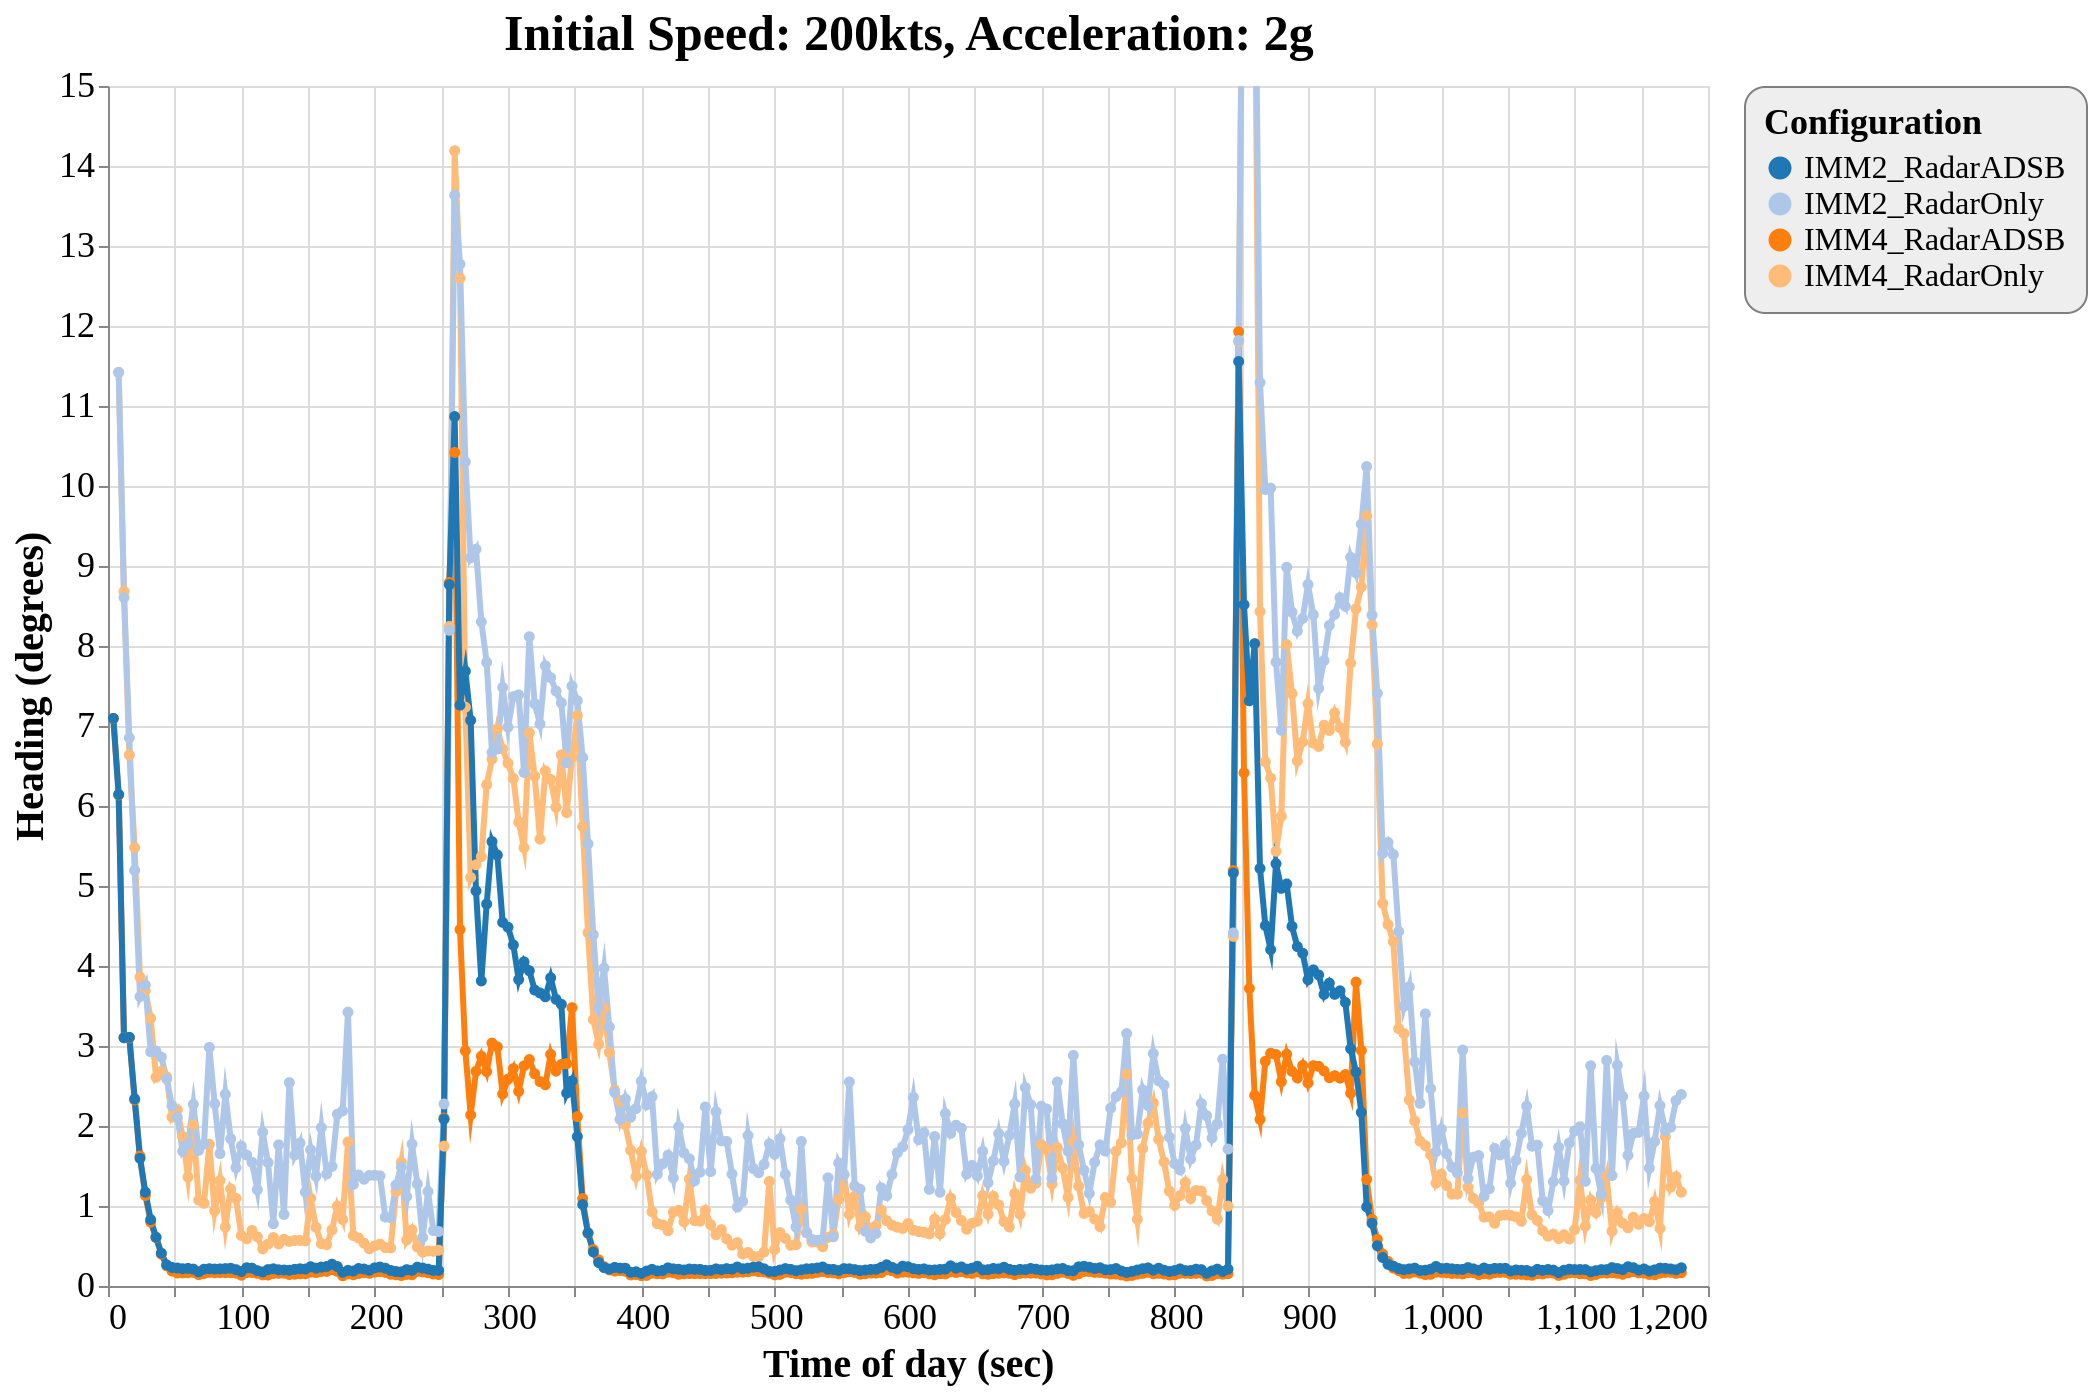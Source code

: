 {
  "config": {
    "view": {
      "continuousWidth": 800,
      "continuousHeight": 600
    },
    "axisX": {
      "labelFontSize": 18,
      "titleFontSize": 20
    },
    "axisY": {
      "labelFontSize": 18,
      "titleFontSize": 20
    },
    "font": "Times New Roman",
    "legend": {
      "cornerRadius": 10,
      "fillColor": "#EEEEEE",
      "labelFontSize": 16,
      "padding": 10,
      "strokeColor": "gray",
      "titleFontSize": 18
    },
    "title": {
      "fontSize": 25
    }
  },
  "data": {
    "name": "data-d5ef803fd1550ea64d611c775ebcb8c0"
  },
  "mark": {
    "type": "line",
    "point": true,
    "strokeWidth": 3
  },
  "encoding": {
    "color": {
      "type": "ordinal",
      "field": "config",
      "scale": {
        "scheme": "category20"
      },
      "title": "Configuration"
    },
    "x": {
      "type": "quantitative",
      "field": "time",
      "title": "Time of day (sec)"
    },
    "y": {
      "type": "quantitative",
      "field": "rmse_hdg",
      "scale": {
        "domain": [
          0,
          15
        ],
        "zero": false
      },
      "title": "Heading (degrees)"
    }
  },
  "selection": {
    "selector026": {
      "type": "interval",
      "bind": "scales",
      "encodings": [
        "x",
        "y"
      ]
    }
  },
  "title": "Initial Speed: 200kts, Acceleration: 2g",
  "$schema": "https://vega.github.io/schema/vega-lite/v4.8.1.json",
  "datasets": {
    "data-d5ef803fd1550ea64d611c775ebcb8c0": [
      {
        "scenario": "turns_new_07",
        "config": "IMM4_RadarOnly",
        "time": 8,
        "rmse_hdg": 11.420181834147826,
        "rmse_tr": 0.0
      },
      {
        "scenario": "turns_new_07",
        "config": "IMM4_RadarOnly",
        "time": 12,
        "rmse_hdg": 8.682154731650073,
        "rmse_tr": 0.0001093653707245
      },
      {
        "scenario": "turns_new_07",
        "config": "IMM4_RadarOnly",
        "time": 16,
        "rmse_hdg": 6.6381824587111335,
        "rmse_tr": 0.0008086564373359
      },
      {
        "scenario": "turns_new_07",
        "config": "IMM4_RadarOnly",
        "time": 20,
        "rmse_hdg": 5.4792809106894325,
        "rmse_tr": 0.0032988567929437
      },
      {
        "scenario": "turns_new_07",
        "config": "IMM4_RadarOnly",
        "time": 24,
        "rmse_hdg": 3.861026146086473,
        "rmse_tr": 0.0087832204704231
      },
      {
        "scenario": "turns_new_07",
        "config": "IMM4_RadarOnly",
        "time": 28,
        "rmse_hdg": 3.693566317647098,
        "rmse_tr": 0.0212625278197516
      },
      {
        "scenario": "turns_new_07",
        "config": "IMM4_RadarOnly",
        "time": 32,
        "rmse_hdg": 3.3460326041499044,
        "rmse_tr": 0.0339902550137158
      },
      {
        "scenario": "turns_new_07",
        "config": "IMM4_RadarOnly",
        "time": 36,
        "rmse_hdg": 2.6084545893742503,
        "rmse_tr": 0.0363163803642188
      },
      {
        "scenario": "turns_new_07",
        "config": "IMM4_RadarOnly",
        "time": 40,
        "rmse_hdg": 2.685040864576262,
        "rmse_tr": 0.0363369605340719
      },
      {
        "scenario": "turns_new_07",
        "config": "IMM4_RadarOnly",
        "time": 44,
        "rmse_hdg": 2.6135182582010805,
        "rmse_tr": 0.0345554124403923
      },
      {
        "scenario": "turns_new_07",
        "config": "IMM4_RadarOnly",
        "time": 48,
        "rmse_hdg": 2.111053808366376,
        "rmse_tr": 0.0269975537612375
      },
      {
        "scenario": "turns_new_07",
        "config": "IMM4_RadarOnly",
        "time": 52,
        "rmse_hdg": 2.2000155054678743,
        "rmse_tr": 0.0274123718572676
      },
      {
        "scenario": "turns_new_07",
        "config": "IMM4_RadarOnly",
        "time": 56,
        "rmse_hdg": 1.868051954161948,
        "rmse_tr": 0.0203533272718364
      },
      {
        "scenario": "turns_new_07",
        "config": "IMM4_RadarOnly",
        "time": 60,
        "rmse_hdg": 1.3614269474831664,
        "rmse_tr": 0.0178424447129123
      },
      {
        "scenario": "turns_new_07",
        "config": "IMM4_RadarOnly",
        "time": 64,
        "rmse_hdg": 2.0151380093138043,
        "rmse_tr": 0.0472880661116649
      },
      {
        "scenario": "turns_new_07",
        "config": "IMM4_RadarOnly",
        "time": 68,
        "rmse_hdg": 1.0737197669462146,
        "rmse_tr": 0.0337945988849269
      },
      {
        "scenario": "turns_new_07",
        "config": "IMM4_RadarOnly",
        "time": 72,
        "rmse_hdg": 1.0334027222920774,
        "rmse_tr": 0.0340995700554435
      },
      {
        "scenario": "turns_new_07",
        "config": "IMM4_RadarOnly",
        "time": 76,
        "rmse_hdg": 1.7717981531913207,
        "rmse_tr": 0.0326373232598082
      },
      {
        "scenario": "turns_new_07",
        "config": "IMM4_RadarOnly",
        "time": 80,
        "rmse_hdg": 0.9385185757975802,
        "rmse_tr": 0.0187705946955663
      },
      {
        "scenario": "turns_new_07",
        "config": "IMM4_RadarOnly",
        "time": 84,
        "rmse_hdg": 1.3183867218639218,
        "rmse_tr": 0.0232120241365575
      },
      {
        "scenario": "turns_new_07",
        "config": "IMM4_RadarOnly",
        "time": 88,
        "rmse_hdg": 0.7378933979015311,
        "rmse_tr": 0.0160403111981449
      },
      {
        "scenario": "turns_new_07",
        "config": "IMM4_RadarOnly",
        "time": 92,
        "rmse_hdg": 1.2134303472170007,
        "rmse_tr": 0.0230862656221693
      },
      {
        "scenario": "turns_new_07",
        "config": "IMM4_RadarOnly",
        "time": 96,
        "rmse_hdg": 1.095555737003534,
        "rmse_tr": 0.0209559343967449
      },
      {
        "scenario": "turns_new_07",
        "config": "IMM4_RadarOnly",
        "time": 100,
        "rmse_hdg": 0.6312596811508945,
        "rmse_tr": 0.01291740837987
      },
      {
        "scenario": "turns_new_07",
        "config": "IMM4_RadarOnly",
        "time": 104,
        "rmse_hdg": 0.5897077008262601,
        "rmse_tr": 0.0140348918647481
      },
      {
        "scenario": "turns_new_07",
        "config": "IMM4_RadarOnly",
        "time": 108,
        "rmse_hdg": 0.6954421883940987,
        "rmse_tr": 0.0166899341652094
      },
      {
        "scenario": "turns_new_07",
        "config": "IMM4_RadarOnly",
        "time": 112,
        "rmse_hdg": 0.6144344236913727,
        "rmse_tr": 0.0138765135073131
      },
      {
        "scenario": "turns_new_07",
        "config": "IMM4_RadarOnly",
        "time": 116,
        "rmse_hdg": 0.4635938936673069,
        "rmse_tr": 0.0212336479912789
      },
      {
        "scenario": "turns_new_07",
        "config": "IMM4_RadarOnly",
        "time": 120,
        "rmse_hdg": 0.5231780330224962,
        "rmse_tr": 0.0175757320169659
      },
      {
        "scenario": "turns_new_07",
        "config": "IMM4_RadarOnly",
        "time": 124,
        "rmse_hdg": 0.6062497778172362,
        "rmse_tr": 0.0128958593996356
      },
      {
        "scenario": "turns_new_07",
        "config": "IMM4_RadarOnly",
        "time": 128,
        "rmse_hdg": 0.5258722278272541,
        "rmse_tr": 0.0129575800209761
      },
      {
        "scenario": "turns_new_07",
        "config": "IMM4_RadarOnly",
        "time": 132,
        "rmse_hdg": 0.5836788429740596,
        "rmse_tr": 0.0151924051273562
      },
      {
        "scenario": "turns_new_07",
        "config": "IMM4_RadarOnly",
        "time": 136,
        "rmse_hdg": 0.5566065336782642,
        "rmse_tr": 0.0200440681166939
      },
      {
        "scenario": "turns_new_07",
        "config": "IMM4_RadarOnly",
        "time": 140,
        "rmse_hdg": 0.5681038323103573,
        "rmse_tr": 0.0224966723729786
      },
      {
        "scenario": "turns_new_07",
        "config": "IMM4_RadarOnly",
        "time": 144,
        "rmse_hdg": 0.5692099788303084,
        "rmse_tr": 0.0146977322513826
      },
      {
        "scenario": "turns_new_07",
        "config": "IMM4_RadarOnly",
        "time": 148,
        "rmse_hdg": 0.5640655269551456,
        "rmse_tr": 0.0146907857853781
      },
      {
        "scenario": "turns_new_07",
        "config": "IMM4_RadarOnly",
        "time": 152,
        "rmse_hdg": 1.0959650978924094,
        "rmse_tr": 0.0241950217117127
      },
      {
        "scenario": "turns_new_07",
        "config": "IMM4_RadarOnly",
        "time": 156,
        "rmse_hdg": 0.7328529095915312,
        "rmse_tr": 0.0203635921953071
      },
      {
        "scenario": "turns_new_07",
        "config": "IMM4_RadarOnly",
        "time": 160,
        "rmse_hdg": 0.529777879653267,
        "rmse_tr": 0.0186657345426773
      },
      {
        "scenario": "turns_new_07",
        "config": "IMM4_RadarOnly",
        "time": 164,
        "rmse_hdg": 0.5164113401823275,
        "rmse_tr": 0.0227172425537013
      },
      {
        "scenario": "turns_new_07",
        "config": "IMM4_RadarOnly",
        "time": 168,
        "rmse_hdg": 0.7013494542028027,
        "rmse_tr": 0.0195580977344901
      },
      {
        "scenario": "turns_new_07",
        "config": "IMM4_RadarOnly",
        "time": 172,
        "rmse_hdg": 0.9975154479833968,
        "rmse_tr": 0.0161714227510477
      },
      {
        "scenario": "turns_new_07",
        "config": "IMM4_RadarOnly",
        "time": 176,
        "rmse_hdg": 0.8315051412949891,
        "rmse_tr": 0.0242929273657992
      },
      {
        "scenario": "turns_new_07",
        "config": "IMM4_RadarOnly",
        "time": 180,
        "rmse_hdg": 1.800529783147172,
        "rmse_tr": 0.0424785622402642
      },
      {
        "scenario": "turns_new_07",
        "config": "IMM4_RadarOnly",
        "time": 184,
        "rmse_hdg": 0.629907758154941,
        "rmse_tr": 0.0229064391592179
      },
      {
        "scenario": "turns_new_07",
        "config": "IMM4_RadarOnly",
        "time": 188,
        "rmse_hdg": 0.5990748517223043,
        "rmse_tr": 0.0176876860354353
      },
      {
        "scenario": "turns_new_07",
        "config": "IMM4_RadarOnly",
        "time": 192,
        "rmse_hdg": 0.5355202048137676,
        "rmse_tr": 0.0118226893832143
      },
      {
        "scenario": "turns_new_07",
        "config": "IMM4_RadarOnly",
        "time": 196,
        "rmse_hdg": 0.4654144988477526,
        "rmse_tr": 0.0094213526229465
      },
      {
        "scenario": "turns_new_07",
        "config": "IMM4_RadarOnly",
        "time": 200,
        "rmse_hdg": 0.500758591206049,
        "rmse_tr": 0.0128808320124646
      },
      {
        "scenario": "turns_new_07",
        "config": "IMM4_RadarOnly",
        "time": 204,
        "rmse_hdg": 0.5231590703065722,
        "rmse_tr": 0.0138525657544604
      },
      {
        "scenario": "turns_new_07",
        "config": "IMM4_RadarOnly",
        "time": 208,
        "rmse_hdg": 0.4800881329345837,
        "rmse_tr": 0.0126242880818147
      },
      {
        "scenario": "turns_new_07",
        "config": "IMM4_RadarOnly",
        "time": 212,
        "rmse_hdg": 0.4758882979556731,
        "rmse_tr": 0.0129788320725407
      },
      {
        "scenario": "turns_new_07",
        "config": "IMM4_RadarOnly",
        "time": 216,
        "rmse_hdg": 1.182352581558751,
        "rmse_tr": 0.029307876248024
      },
      {
        "scenario": "turns_new_07",
        "config": "IMM4_RadarOnly",
        "time": 220,
        "rmse_hdg": 1.5468627127086962,
        "rmse_tr": 0.0534253707167341
      },
      {
        "scenario": "turns_new_07",
        "config": "IMM4_RadarOnly",
        "time": 224,
        "rmse_hdg": 0.5756000213823698,
        "rmse_tr": 0.0291982942072886
      },
      {
        "scenario": "turns_new_07",
        "config": "IMM4_RadarOnly",
        "time": 228,
        "rmse_hdg": 0.7014840211528508,
        "rmse_tr": 0.0184669111310659
      },
      {
        "scenario": "turns_new_07",
        "config": "IMM4_RadarOnly",
        "time": 232,
        "rmse_hdg": 0.4874406088001258,
        "rmse_tr": 0.0116213432887386
      },
      {
        "scenario": "turns_new_07",
        "config": "IMM4_RadarOnly",
        "time": 236,
        "rmse_hdg": 0.4217420767606007,
        "rmse_tr": 0.0146659381349885
      },
      {
        "scenario": "turns_new_07",
        "config": "IMM4_RadarOnly",
        "time": 240,
        "rmse_hdg": 0.4382892396889509,
        "rmse_tr": 0.0173582686788004
      },
      {
        "scenario": "turns_new_07",
        "config": "IMM4_RadarOnly",
        "time": 244,
        "rmse_hdg": 0.4331632888214433,
        "rmse_tr": 0.0113602969955053
      },
      {
        "scenario": "turns_new_07",
        "config": "IMM4_RadarOnly",
        "time": 248,
        "rmse_hdg": 0.447026884777958,
        "rmse_tr": 0.013457217261699
      },
      {
        "scenario": "turns_new_07",
        "config": "IMM4_RadarOnly",
        "time": 252,
        "rmse_hdg": 1.7485582881673245,
        "rmse_tr": 1.3541277492121786
      },
      {
        "scenario": "turns_new_07",
        "config": "IMM4_RadarOnly",
        "time": 256,
        "rmse_hdg": 8.243733646194016,
        "rmse_tr": 1.996516127070396
      },
      {
        "scenario": "turns_new_07",
        "config": "IMM4_RadarOnly",
        "time": 260,
        "rmse_hdg": 14.190288669091151,
        "rmse_tr": 1.9305363722369788
      },
      {
        "scenario": "turns_new_07",
        "config": "IMM4_RadarOnly",
        "time": 264,
        "rmse_hdg": 12.59726641430923,
        "rmse_tr": 1.6362896400851532
      },
      {
        "scenario": "turns_new_07",
        "config": "IMM4_RadarOnly",
        "time": 268,
        "rmse_hdg": 7.234624268091811,
        "rmse_tr": 1.2074142425263814
      },
      {
        "scenario": "turns_new_07",
        "config": "IMM4_RadarOnly",
        "time": 272,
        "rmse_hdg": 5.105757651453101,
        "rmse_tr": 0.7982146403999117
      },
      {
        "scenario": "turns_new_07",
        "config": "IMM4_RadarOnly",
        "time": 276,
        "rmse_hdg": 5.265013562269804,
        "rmse_tr": 0.4911793653422882
      },
      {
        "scenario": "turns_new_07",
        "config": "IMM4_RadarOnly",
        "time": 280,
        "rmse_hdg": 5.367207483388485,
        "rmse_tr": 0.3222232421142533
      },
      {
        "scenario": "turns_new_07",
        "config": "IMM4_RadarOnly",
        "time": 284,
        "rmse_hdg": 6.266062441969971,
        "rmse_tr": 0.2868480793911761
      },
      {
        "scenario": "turns_new_07",
        "config": "IMM4_RadarOnly",
        "time": 288,
        "rmse_hdg": 6.586431869149218,
        "rmse_tr": 0.252909966962334
      },
      {
        "scenario": "turns_new_07",
        "config": "IMM4_RadarOnly",
        "time": 292,
        "rmse_hdg": 6.962933881054009,
        "rmse_tr": 0.2905020213113239
      },
      {
        "scenario": "turns_new_07",
        "config": "IMM4_RadarOnly",
        "time": 296,
        "rmse_hdg": 6.713409829707042,
        "rmse_tr": 0.2638761480654459
      },
      {
        "scenario": "turns_new_07",
        "config": "IMM4_RadarOnly",
        "time": 300,
        "rmse_hdg": 6.533070606151178,
        "rmse_tr": 0.2615753686382968
      },
      {
        "scenario": "turns_new_07",
        "config": "IMM4_RadarOnly",
        "time": 304,
        "rmse_hdg": 6.344093811090491,
        "rmse_tr": 0.2993698245203303
      },
      {
        "scenario": "turns_new_07",
        "config": "IMM4_RadarOnly",
        "time": 308,
        "rmse_hdg": 5.799657471324514,
        "rmse_tr": 0.2715285780034329
      },
      {
        "scenario": "turns_new_07",
        "config": "IMM4_RadarOnly",
        "time": 312,
        "rmse_hdg": 5.478796248121915,
        "rmse_tr": 0.2797648290354192
      },
      {
        "scenario": "turns_new_07",
        "config": "IMM4_RadarOnly",
        "time": 316,
        "rmse_hdg": 6.913532587721535,
        "rmse_tr": 0.3057248169825411
      },
      {
        "scenario": "turns_new_07",
        "config": "IMM4_RadarOnly",
        "time": 320,
        "rmse_hdg": 6.373645103986733,
        "rmse_tr": 0.2954226034507678
      },
      {
        "scenario": "turns_new_07",
        "config": "IMM4_RadarOnly",
        "time": 324,
        "rmse_hdg": 5.586397839321895,
        "rmse_tr": 0.2733299729234989
      },
      {
        "scenario": "turns_new_07",
        "config": "IMM4_RadarOnly",
        "time": 328,
        "rmse_hdg": 6.437052725625185,
        "rmse_tr": 0.2681127994853346
      },
      {
        "scenario": "turns_new_07",
        "config": "IMM4_RadarOnly",
        "time": 332,
        "rmse_hdg": 6.331765806498969,
        "rmse_tr": 0.2706361565336401
      },
      {
        "scenario": "turns_new_07",
        "config": "IMM4_RadarOnly",
        "time": 336,
        "rmse_hdg": 5.984841114421651,
        "rmse_tr": 0.2785674786670909
      },
      {
        "scenario": "turns_new_07",
        "config": "IMM4_RadarOnly",
        "time": 340,
        "rmse_hdg": 6.638951043351607,
        "rmse_tr": 0.302566923352167
      },
      {
        "scenario": "turns_new_07",
        "config": "IMM4_RadarOnly",
        "time": 344,
        "rmse_hdg": 5.917606570343075,
        "rmse_tr": 1.9807348210188516
      },
      {
        "scenario": "turns_new_07",
        "config": "IMM4_RadarOnly",
        "time": 348,
        "rmse_hdg": 6.607761567356564,
        "rmse_tr": 1.7682382637568368
      },
      {
        "scenario": "turns_new_07",
        "config": "IMM4_RadarOnly",
        "time": 352,
        "rmse_hdg": 7.132663774731324,
        "rmse_tr": 1.516297358021811
      },
      {
        "scenario": "turns_new_07",
        "config": "IMM4_RadarOnly",
        "time": 356,
        "rmse_hdg": 5.744009439794162,
        "rmse_tr": 1.1591588067071168
      },
      {
        "scenario": "turns_new_07",
        "config": "IMM4_RadarOnly",
        "time": 360,
        "rmse_hdg": 4.41696658412872,
        "rmse_tr": 0.8334045359433637
      },
      {
        "scenario": "turns_new_07",
        "config": "IMM4_RadarOnly",
        "time": 364,
        "rmse_hdg": 3.3308594642587668,
        "rmse_tr": 0.5820695362633845
      },
      {
        "scenario": "turns_new_07",
        "config": "IMM4_RadarOnly",
        "time": 368,
        "rmse_hdg": 3.023278957055388,
        "rmse_tr": 0.3849392207247449
      },
      {
        "scenario": "turns_new_07",
        "config": "IMM4_RadarOnly",
        "time": 372,
        "rmse_hdg": 3.468021148963073,
        "rmse_tr": 0.2585060689276245
      },
      {
        "scenario": "turns_new_07",
        "config": "IMM4_RadarOnly",
        "time": 376,
        "rmse_hdg": 2.9185542531485367,
        "rmse_tr": 0.1758607596529546
      },
      {
        "scenario": "turns_new_07",
        "config": "IMM4_RadarOnly",
        "time": 380,
        "rmse_hdg": 2.444970030138581,
        "rmse_tr": 0.1262652261217878
      },
      {
        "scenario": "turns_new_07",
        "config": "IMM4_RadarOnly",
        "time": 384,
        "rmse_hdg": 2.3110934622929045,
        "rmse_tr": 0.0734322392460134
      },
      {
        "scenario": "turns_new_07",
        "config": "IMM4_RadarOnly",
        "time": 388,
        "rmse_hdg": 2.014944783198501,
        "rmse_tr": 0.0579313358159596
      },
      {
        "scenario": "turns_new_07",
        "config": "IMM4_RadarOnly",
        "time": 392,
        "rmse_hdg": 1.6985438844591667,
        "rmse_tr": 0.0438729773504479
      },
      {
        "scenario": "turns_new_07",
        "config": "IMM4_RadarOnly",
        "time": 396,
        "rmse_hdg": 1.367693447324237,
        "rmse_tr": 0.0300291917594126
      },
      {
        "scenario": "turns_new_07",
        "config": "IMM4_RadarOnly",
        "time": 400,
        "rmse_hdg": 1.679972081521079,
        "rmse_tr": 0.0434823583390512
      },
      {
        "scenario": "turns_new_07",
        "config": "IMM4_RadarOnly",
        "time": 404,
        "rmse_hdg": 1.386519431689934,
        "rmse_tr": 0.0509210032445215
      },
      {
        "scenario": "turns_new_07",
        "config": "IMM4_RadarOnly",
        "time": 408,
        "rmse_hdg": 0.9284158550994284,
        "rmse_tr": 0.0311126778018222
      },
      {
        "scenario": "turns_new_07",
        "config": "IMM4_RadarOnly",
        "time": 412,
        "rmse_hdg": 0.7795425627525775,
        "rmse_tr": 0.0263329827809698
      },
      {
        "scenario": "turns_new_07",
        "config": "IMM4_RadarOnly",
        "time": 416,
        "rmse_hdg": 0.7630041918793065,
        "rmse_tr": 0.0243945170134081
      },
      {
        "scenario": "turns_new_07",
        "config": "IMM4_RadarOnly",
        "time": 420,
        "rmse_hdg": 0.6917472701169715,
        "rmse_tr": 0.0201203068075948
      },
      {
        "scenario": "turns_new_07",
        "config": "IMM4_RadarOnly",
        "time": 424,
        "rmse_hdg": 0.924032973944618,
        "rmse_tr": 0.0178822625893737
      },
      {
        "scenario": "turns_new_07",
        "config": "IMM4_RadarOnly",
        "time": 428,
        "rmse_hdg": 0.946326520973347,
        "rmse_tr": 0.02762325346934
      },
      {
        "scenario": "turns_new_07",
        "config": "IMM4_RadarOnly",
        "time": 432,
        "rmse_hdg": 0.8026662502209095,
        "rmse_tr": 0.0223582068101336
      },
      {
        "scenario": "turns_new_07",
        "config": "IMM4_RadarOnly",
        "time": 436,
        "rmse_hdg": 1.3369219612896304,
        "rmse_tr": 0.0406143676487044
      },
      {
        "scenario": "turns_new_07",
        "config": "IMM4_RadarOnly",
        "time": 440,
        "rmse_hdg": 0.8172037896989358,
        "rmse_tr": 0.027388108269398
      },
      {
        "scenario": "turns_new_07",
        "config": "IMM4_RadarOnly",
        "time": 444,
        "rmse_hdg": 0.8110436598493439,
        "rmse_tr": 0.0258072822703557
      },
      {
        "scenario": "turns_new_07",
        "config": "IMM4_RadarOnly",
        "time": 448,
        "rmse_hdg": 0.945693629394831,
        "rmse_tr": 0.0234349966459696
      },
      {
        "scenario": "turns_new_07",
        "config": "IMM4_RadarOnly",
        "time": 452,
        "rmse_hdg": 0.7665544893378224,
        "rmse_tr": 0.014559748658261
      },
      {
        "scenario": "turns_new_07",
        "config": "IMM4_RadarOnly",
        "time": 456,
        "rmse_hdg": 0.6403474957038845,
        "rmse_tr": 0.0194388742088752
      },
      {
        "scenario": "turns_new_07",
        "config": "IMM4_RadarOnly",
        "time": 460,
        "rmse_hdg": 0.7047563065435525,
        "rmse_tr": 0.0189905918982311
      },
      {
        "scenario": "turns_new_07",
        "config": "IMM4_RadarOnly",
        "time": 464,
        "rmse_hdg": 0.5881961971614083,
        "rmse_tr": 0.0146149743973608
      },
      {
        "scenario": "turns_new_07",
        "config": "IMM4_RadarOnly",
        "time": 468,
        "rmse_hdg": 0.5104122462843399,
        "rmse_tr": 0.0143313042320556
      },
      {
        "scenario": "turns_new_07",
        "config": "IMM4_RadarOnly",
        "time": 472,
        "rmse_hdg": 0.5429422849496292,
        "rmse_tr": 0.0170514455361354
      },
      {
        "scenario": "turns_new_07",
        "config": "IMM4_RadarOnly",
        "time": 476,
        "rmse_hdg": 0.3999943693297402,
        "rmse_tr": 0.0136949619196981
      },
      {
        "scenario": "turns_new_07",
        "config": "IMM4_RadarOnly",
        "time": 480,
        "rmse_hdg": 0.4200145177514132,
        "rmse_tr": 0.0175623396037579
      },
      {
        "scenario": "turns_new_07",
        "config": "IMM4_RadarOnly",
        "time": 484,
        "rmse_hdg": 0.3708894368392998,
        "rmse_tr": 0.0159571863081119
      },
      {
        "scenario": "turns_new_07",
        "config": "IMM4_RadarOnly",
        "time": 488,
        "rmse_hdg": 0.3674390134041683,
        "rmse_tr": 0.0147561222161224
      },
      {
        "scenario": "turns_new_07",
        "config": "IMM4_RadarOnly",
        "time": 492,
        "rmse_hdg": 0.4232949710056017,
        "rmse_tr": 0.0145873086156964
      },
      {
        "scenario": "turns_new_07",
        "config": "IMM4_RadarOnly",
        "time": 496,
        "rmse_hdg": 1.3068327430018811,
        "rmse_tr": 0.037348032685197
      },
      {
        "scenario": "turns_new_07",
        "config": "IMM4_RadarOnly",
        "time": 500,
        "rmse_hdg": 0.4559718684607474,
        "rmse_tr": 0.0398999762336805
      },
      {
        "scenario": "turns_new_07",
        "config": "IMM4_RadarOnly",
        "time": 504,
        "rmse_hdg": 0.6666894253818384,
        "rmse_tr": 0.0246283842532223
      },
      {
        "scenario": "turns_new_07",
        "config": "IMM4_RadarOnly",
        "time": 508,
        "rmse_hdg": 0.5955257558879581,
        "rmse_tr": 0.0151521114529124
      },
      {
        "scenario": "turns_new_07",
        "config": "IMM4_RadarOnly",
        "time": 512,
        "rmse_hdg": 0.5083225386294479,
        "rmse_tr": 0.0146359791351963
      },
      {
        "scenario": "turns_new_07",
        "config": "IMM4_RadarOnly",
        "time": 516,
        "rmse_hdg": 0.5165309995578926,
        "rmse_tr": 0.0141701111951195
      },
      {
        "scenario": "turns_new_07",
        "config": "IMM4_RadarOnly",
        "time": 520,
        "rmse_hdg": 0.956957275373752,
        "rmse_tr": 0.0218237708655015
      },
      {
        "scenario": "turns_new_07",
        "config": "IMM4_RadarOnly",
        "time": 524,
        "rmse_hdg": 0.6650903406984046,
        "rmse_tr": 0.0146760145552464
      },
      {
        "scenario": "turns_new_07",
        "config": "IMM4_RadarOnly",
        "time": 528,
        "rmse_hdg": 0.5509324356693499,
        "rmse_tr": 0.0134734054665944
      },
      {
        "scenario": "turns_new_07",
        "config": "IMM4_RadarOnly",
        "time": 532,
        "rmse_hdg": 0.5489701101318538,
        "rmse_tr": 0.0157312081255989
      },
      {
        "scenario": "turns_new_07",
        "config": "IMM4_RadarOnly",
        "time": 536,
        "rmse_hdg": 0.4904016775152118,
        "rmse_tr": 0.0138147702154684
      },
      {
        "scenario": "turns_new_07",
        "config": "IMM4_RadarOnly",
        "time": 540,
        "rmse_hdg": 0.6070687769931828,
        "rmse_tr": 0.0138010144554666
      },
      {
        "scenario": "turns_new_07",
        "config": "IMM4_RadarOnly",
        "time": 544,
        "rmse_hdg": 0.6466559096971255,
        "rmse_tr": 0.0131033705331006
      },
      {
        "scenario": "turns_new_07",
        "config": "IMM4_RadarOnly",
        "time": 548,
        "rmse_hdg": 1.0838338261522684,
        "rmse_tr": 0.018477393425389
      },
      {
        "scenario": "turns_new_07",
        "config": "IMM4_RadarOnly",
        "time": 552,
        "rmse_hdg": 1.3915641892694526,
        "rmse_tr": 0.0205639659703222
      },
      {
        "scenario": "turns_new_07",
        "config": "IMM4_RadarOnly",
        "time": 556,
        "rmse_hdg": 0.8936836323792685,
        "rmse_tr": 0.0219855545460116
      },
      {
        "scenario": "turns_new_07",
        "config": "IMM4_RadarOnly",
        "time": 560,
        "rmse_hdg": 1.1219332574775702,
        "rmse_tr": 0.0204022057631031
      },
      {
        "scenario": "turns_new_07",
        "config": "IMM4_RadarOnly",
        "time": 564,
        "rmse_hdg": 0.7371796825045576,
        "rmse_tr": 0.0174937013458232
      },
      {
        "scenario": "turns_new_07",
        "config": "IMM4_RadarOnly",
        "time": 568,
        "rmse_hdg": 0.8652386555364256,
        "rmse_tr": 0.0170086261076244
      },
      {
        "scenario": "turns_new_07",
        "config": "IMM4_RadarOnly",
        "time": 572,
        "rmse_hdg": 0.6745982931662756,
        "rmse_tr": 0.0132320390395001
      },
      {
        "scenario": "turns_new_07",
        "config": "IMM4_RadarOnly",
        "time": 576,
        "rmse_hdg": 0.7544315404014739,
        "rmse_tr": 0.0137723808608486
      },
      {
        "scenario": "turns_new_07",
        "config": "IMM4_RadarOnly",
        "time": 580,
        "rmse_hdg": 0.9470012253184882,
        "rmse_tr": 0.0149784467794403
      },
      {
        "scenario": "turns_new_07",
        "config": "IMM4_RadarOnly",
        "time": 584,
        "rmse_hdg": 0.8158472771671275,
        "rmse_tr": 0.0177397308561166
      },
      {
        "scenario": "turns_new_07",
        "config": "IMM4_RadarOnly",
        "time": 588,
        "rmse_hdg": 0.7599761244127452,
        "rmse_tr": 0.0183454925465138
      },
      {
        "scenario": "turns_new_07",
        "config": "IMM4_RadarOnly",
        "time": 592,
        "rmse_hdg": 0.7342874574548,
        "rmse_tr": 0.0208954477540469
      },
      {
        "scenario": "turns_new_07",
        "config": "IMM4_RadarOnly",
        "time": 596,
        "rmse_hdg": 0.7191958069230208,
        "rmse_tr": 0.0189292894742512
      },
      {
        "scenario": "turns_new_07",
        "config": "IMM4_RadarOnly",
        "time": 600,
        "rmse_hdg": 0.7813747831381169,
        "rmse_tr": 0.016079900175535
      },
      {
        "scenario": "turns_new_07",
        "config": "IMM4_RadarOnly",
        "time": 604,
        "rmse_hdg": 0.6976558494060842,
        "rmse_tr": 0.0222355807801725
      },
      {
        "scenario": "turns_new_07",
        "config": "IMM4_RadarOnly",
        "time": 608,
        "rmse_hdg": 0.6800309910293288,
        "rmse_tr": 0.0222584035574346
      },
      {
        "scenario": "turns_new_07",
        "config": "IMM4_RadarOnly",
        "time": 612,
        "rmse_hdg": 0.672303596587325,
        "rmse_tr": 0.0185433499339157
      },
      {
        "scenario": "turns_new_07",
        "config": "IMM4_RadarOnly",
        "time": 616,
        "rmse_hdg": 0.6509572782842685,
        "rmse_tr": 0.0179391946832167
      },
      {
        "scenario": "turns_new_07",
        "config": "IMM4_RadarOnly",
        "time": 620,
        "rmse_hdg": 0.8366702559055837,
        "rmse_tr": 0.0179378104863733
      },
      {
        "scenario": "turns_new_07",
        "config": "IMM4_RadarOnly",
        "time": 624,
        "rmse_hdg": 0.6538076649978322,
        "rmse_tr": 0.0113790440999276
      },
      {
        "scenario": "turns_new_07",
        "config": "IMM4_RadarOnly",
        "time": 628,
        "rmse_hdg": 0.8289869449145192,
        "rmse_tr": 0.0192608201681129
      },
      {
        "scenario": "turns_new_07",
        "config": "IMM4_RadarOnly",
        "time": 632,
        "rmse_hdg": 1.099219106742647,
        "rmse_tr": 0.0291312561116857
      },
      {
        "scenario": "turns_new_07",
        "config": "IMM4_RadarOnly",
        "time": 636,
        "rmse_hdg": 0.9194046109900011,
        "rmse_tr": 0.0246051168295041
      },
      {
        "scenario": "turns_new_07",
        "config": "IMM4_RadarOnly",
        "time": 640,
        "rmse_hdg": 0.8183719877173007,
        "rmse_tr": 0.0211369477632808
      },
      {
        "scenario": "turns_new_07",
        "config": "IMM4_RadarOnly",
        "time": 644,
        "rmse_hdg": 0.7093251054792566,
        "rmse_tr": 0.0189103703100483
      },
      {
        "scenario": "turns_new_07",
        "config": "IMM4_RadarOnly",
        "time": 648,
        "rmse_hdg": 0.7830254825036025,
        "rmse_tr": 0.0241813170391937
      },
      {
        "scenario": "turns_new_07",
        "config": "IMM4_RadarOnly",
        "time": 652,
        "rmse_hdg": 0.8091874614859588,
        "rmse_tr": 0.0225036692660282
      },
      {
        "scenario": "turns_new_07",
        "config": "IMM4_RadarOnly",
        "time": 656,
        "rmse_hdg": 1.12877946890918,
        "rmse_tr": 0.0231191364792181
      },
      {
        "scenario": "turns_new_07",
        "config": "IMM4_RadarOnly",
        "time": 660,
        "rmse_hdg": 0.8968477559964663,
        "rmse_tr": 0.0200816304204086
      },
      {
        "scenario": "turns_new_07",
        "config": "IMM4_RadarOnly",
        "time": 664,
        "rmse_hdg": 1.121467828379438,
        "rmse_tr": 0.022588245368528
      },
      {
        "scenario": "turns_new_07",
        "config": "IMM4_RadarOnly",
        "time": 668,
        "rmse_hdg": 1.0133603340700987,
        "rmse_tr": 0.0213821985929105
      },
      {
        "scenario": "turns_new_07",
        "config": "IMM4_RadarOnly",
        "time": 672,
        "rmse_hdg": 0.8047837346170298,
        "rmse_tr": 0.0232165337209612
      },
      {
        "scenario": "turns_new_07",
        "config": "IMM4_RadarOnly",
        "time": 676,
        "rmse_hdg": 0.7380149924169975,
        "rmse_tr": 0.0211116406507817
      },
      {
        "scenario": "turns_new_07",
        "config": "IMM4_RadarOnly",
        "time": 680,
        "rmse_hdg": 1.1559268819963229,
        "rmse_tr": 0.025295911338293
      },
      {
        "scenario": "turns_new_07",
        "config": "IMM4_RadarOnly",
        "time": 684,
        "rmse_hdg": 0.8977459030382838,
        "rmse_tr": 0.0207793519602972
      },
      {
        "scenario": "turns_new_07",
        "config": "IMM4_RadarOnly",
        "time": 688,
        "rmse_hdg": 1.4451727743858456,
        "rmse_tr": 0.0281207597769829
      },
      {
        "scenario": "turns_new_07",
        "config": "IMM4_RadarOnly",
        "time": 692,
        "rmse_hdg": 1.2224768188598003,
        "rmse_tr": 0.0207057900981764
      },
      {
        "scenario": "turns_new_07",
        "config": "IMM4_RadarOnly",
        "time": 696,
        "rmse_hdg": 1.2862622548435807,
        "rmse_tr": 0.0216846361596903
      },
      {
        "scenario": "turns_new_07",
        "config": "IMM4_RadarOnly",
        "time": 700,
        "rmse_hdg": 1.766548883553239,
        "rmse_tr": 0.0293404917099477
      },
      {
        "scenario": "turns_new_07",
        "config": "IMM4_RadarOnly",
        "time": 704,
        "rmse_hdg": 1.7063374868552894,
        "rmse_tr": 0.0277968925978289
      },
      {
        "scenario": "turns_new_07",
        "config": "IMM4_RadarOnly",
        "time": 708,
        "rmse_hdg": 1.274229114431772,
        "rmse_tr": 0.0250662858940966
      },
      {
        "scenario": "turns_new_07",
        "config": "IMM4_RadarOnly",
        "time": 712,
        "rmse_hdg": 1.7281108014675326,
        "rmse_tr": 0.0520915611572705
      },
      {
        "scenario": "turns_new_07",
        "config": "IMM4_RadarOnly",
        "time": 716,
        "rmse_hdg": 1.4763940780442788,
        "rmse_tr": 0.0360583360194453
      },
      {
        "scenario": "turns_new_07",
        "config": "IMM4_RadarOnly",
        "time": 720,
        "rmse_hdg": 1.108012367372314,
        "rmse_tr": 0.0231760534415374
      },
      {
        "scenario": "turns_new_07",
        "config": "IMM4_RadarOnly",
        "time": 724,
        "rmse_hdg": 1.8079590900870988,
        "rmse_tr": 0.0462512181306766
      },
      {
        "scenario": "turns_new_07",
        "config": "IMM4_RadarOnly",
        "time": 728,
        "rmse_hdg": 1.2474123675348483,
        "rmse_tr": 0.046819791157551
      },
      {
        "scenario": "turns_new_07",
        "config": "IMM4_RadarOnly",
        "time": 732,
        "rmse_hdg": 0.9070484963825904,
        "rmse_tr": 0.0358811940162756
      },
      {
        "scenario": "turns_new_07",
        "config": "IMM4_RadarOnly",
        "time": 736,
        "rmse_hdg": 0.931530997873926,
        "rmse_tr": 0.028941057596688
      },
      {
        "scenario": "turns_new_07",
        "config": "IMM4_RadarOnly",
        "time": 740,
        "rmse_hdg": 0.8356424590264274,
        "rmse_tr": 0.0220172182429948
      },
      {
        "scenario": "turns_new_07",
        "config": "IMM4_RadarOnly",
        "time": 744,
        "rmse_hdg": 0.7425300411895598,
        "rmse_tr": 0.0204864652544232
      },
      {
        "scenario": "turns_new_07",
        "config": "IMM4_RadarOnly",
        "time": 748,
        "rmse_hdg": 1.1057184692919475,
        "rmse_tr": 0.0248266580993284
      },
      {
        "scenario": "turns_new_07",
        "config": "IMM4_RadarOnly",
        "time": 752,
        "rmse_hdg": 1.0470055824374471,
        "rmse_tr": 0.0258194042907855
      },
      {
        "scenario": "turns_new_07",
        "config": "IMM4_RadarOnly",
        "time": 756,
        "rmse_hdg": 1.683090855416369,
        "rmse_tr": 0.0314465652419662
      },
      {
        "scenario": "turns_new_07",
        "config": "IMM4_RadarOnly",
        "time": 760,
        "rmse_hdg": 1.7890534594309244,
        "rmse_tr": 0.0271600632379182
      },
      {
        "scenario": "turns_new_07",
        "config": "IMM4_RadarOnly",
        "time": 764,
        "rmse_hdg": 2.6460815369145387,
        "rmse_tr": 0.0744139088701388
      },
      {
        "scenario": "turns_new_07",
        "config": "IMM4_RadarOnly",
        "time": 768,
        "rmse_hdg": 1.3413630631773903,
        "rmse_tr": 0.0379960023514351
      },
      {
        "scenario": "turns_new_07",
        "config": "IMM4_RadarOnly",
        "time": 772,
        "rmse_hdg": 0.8340836503098995,
        "rmse_tr": 0.0324381045223052
      },
      {
        "scenario": "turns_new_07",
        "config": "IMM4_RadarOnly",
        "time": 776,
        "rmse_hdg": 1.7177728710058406,
        "rmse_tr": 0.0368668525667952
      },
      {
        "scenario": "turns_new_07",
        "config": "IMM4_RadarOnly",
        "time": 780,
        "rmse_hdg": 2.0362729588700037,
        "rmse_tr": 0.0407748068536146
      },
      {
        "scenario": "turns_new_07",
        "config": "IMM4_RadarOnly",
        "time": 784,
        "rmse_hdg": 2.2881707593029006,
        "rmse_tr": 0.0478385579540044
      },
      {
        "scenario": "turns_new_07",
        "config": "IMM4_RadarOnly",
        "time": 788,
        "rmse_hdg": 1.83303671128149,
        "rmse_tr": 0.0564177502845497
      },
      {
        "scenario": "turns_new_07",
        "config": "IMM4_RadarOnly",
        "time": 792,
        "rmse_hdg": 1.550454161885514,
        "rmse_tr": 0.0348164841356442
      },
      {
        "scenario": "turns_new_07",
        "config": "IMM4_RadarOnly",
        "time": 796,
        "rmse_hdg": 1.186475965787468,
        "rmse_tr": 0.0304888803678809
      },
      {
        "scenario": "turns_new_07",
        "config": "IMM4_RadarOnly",
        "time": 800,
        "rmse_hdg": 1.0079782653838485,
        "rmse_tr": 0.0230122265069536
      },
      {
        "scenario": "turns_new_07",
        "config": "IMM4_RadarOnly",
        "time": 804,
        "rmse_hdg": 1.129477017620691,
        "rmse_tr": 0.0241784838923645
      },
      {
        "scenario": "turns_new_07",
        "config": "IMM4_RadarOnly",
        "time": 808,
        "rmse_hdg": 1.295520096883322,
        "rmse_tr": 0.0250601241303504
      },
      {
        "scenario": "turns_new_07",
        "config": "IMM4_RadarOnly",
        "time": 812,
        "rmse_hdg": 1.0916928456442203,
        "rmse_tr": 0.0253000076010934
      },
      {
        "scenario": "turns_new_07",
        "config": "IMM4_RadarOnly",
        "time": 816,
        "rmse_hdg": 1.1941375158580605,
        "rmse_tr": 0.0235413916038128
      },
      {
        "scenario": "turns_new_07",
        "config": "IMM4_RadarOnly",
        "time": 820,
        "rmse_hdg": 1.186710214026775,
        "rmse_tr": 0.0284580939840943
      },
      {
        "scenario": "turns_new_07",
        "config": "IMM4_RadarOnly",
        "time": 824,
        "rmse_hdg": 1.0660679375432047,
        "rmse_tr": 0.0276975263534795
      },
      {
        "scenario": "turns_new_07",
        "config": "IMM4_RadarOnly",
        "time": 828,
        "rmse_hdg": 0.937854628579408,
        "rmse_tr": 0.0243245447698588
      },
      {
        "scenario": "turns_new_07",
        "config": "IMM4_RadarOnly",
        "time": 832,
        "rmse_hdg": 0.8358229477586745,
        "rmse_tr": 0.0226391602968698
      },
      {
        "scenario": "turns_new_07",
        "config": "IMM4_RadarOnly",
        "time": 836,
        "rmse_hdg": 1.3307734197589167,
        "rmse_tr": 0.0333458879865874
      },
      {
        "scenario": "turns_new_07",
        "config": "IMM4_RadarOnly",
        "time": 840,
        "rmse_hdg": 0.9983469387790488,
        "rmse_tr": 0.0265841628016457
      },
      {
        "scenario": "turns_new_07",
        "config": "IMM4_RadarOnly",
        "time": 844,
        "rmse_hdg": 4.370497316822875,
        "rmse_tr": 1.9952139004101368
      },
      {
        "scenario": "turns_new_07",
        "config": "IMM4_RadarOnly",
        "time": 848,
        "rmse_hdg": 11.805075803344904,
        "rmse_tr": 1.9942951605657928
      },
      {
        "scenario": "turns_new_07",
        "config": "IMM4_RadarOnly",
        "time": 852,
        "rmse_hdg": 19.11881405118533,
        "rmse_tr": 1.978214168289125
      },
      {
        "scenario": "turns_new_07",
        "config": "IMM4_RadarOnly",
        "time": 856,
        "rmse_hdg": 22.16512324615501,
        "rmse_tr": 1.8551646231906027
      },
      {
        "scenario": "turns_new_07",
        "config": "IMM4_RadarOnly",
        "time": 860,
        "rmse_hdg": 17.204371574828013,
        "rmse_tr": 1.5129354190336963
      },
      {
        "scenario": "turns_new_07",
        "config": "IMM4_RadarOnly",
        "time": 864,
        "rmse_hdg": 8.429041938461276,
        "rmse_tr": 0.9682439387443922
      },
      {
        "scenario": "turns_new_07",
        "config": "IMM4_RadarOnly",
        "time": 868,
        "rmse_hdg": 6.551995881306359,
        "rmse_tr": 0.4676640107756742
      },
      {
        "scenario": "turns_new_07",
        "config": "IMM4_RadarOnly",
        "time": 872,
        "rmse_hdg": 6.348511526987296,
        "rmse_tr": 0.3179363741917367
      },
      {
        "scenario": "turns_new_07",
        "config": "IMM4_RadarOnly",
        "time": 876,
        "rmse_hdg": 5.434324327550564,
        "rmse_tr": 0.3264717514398282
      },
      {
        "scenario": "turns_new_07",
        "config": "IMM4_RadarOnly",
        "time": 880,
        "rmse_hdg": 5.872468182806389,
        "rmse_tr": 0.3554381240103543
      },
      {
        "scenario": "turns_new_07",
        "config": "IMM4_RadarOnly",
        "time": 884,
        "rmse_hdg": 8.01605783644658,
        "rmse_tr": 0.3955409780411311
      },
      {
        "scenario": "turns_new_07",
        "config": "IMM4_RadarOnly",
        "time": 888,
        "rmse_hdg": 7.406076211946138,
        "rmse_tr": 0.4079366947340838
      },
      {
        "scenario": "turns_new_07",
        "config": "IMM4_RadarOnly",
        "time": 892,
        "rmse_hdg": 6.563507771433177,
        "rmse_tr": 0.3582795652875766
      },
      {
        "scenario": "turns_new_07",
        "config": "IMM4_RadarOnly",
        "time": 896,
        "rmse_hdg": 6.801492900342883,
        "rmse_tr": 0.3147586168964547
      },
      {
        "scenario": "turns_new_07",
        "config": "IMM4_RadarOnly",
        "time": 900,
        "rmse_hdg": 7.279140676702128,
        "rmse_tr": 0.3235613926239469
      },
      {
        "scenario": "turns_new_07",
        "config": "IMM4_RadarOnly",
        "time": 904,
        "rmse_hdg": 6.785272865842976,
        "rmse_tr": 0.3162789804685707
      },
      {
        "scenario": "turns_new_07",
        "config": "IMM4_RadarOnly",
        "time": 908,
        "rmse_hdg": 6.744149887248998,
        "rmse_tr": 0.2826769644284574
      },
      {
        "scenario": "turns_new_07",
        "config": "IMM4_RadarOnly",
        "time": 912,
        "rmse_hdg": 7.007950444316798,
        "rmse_tr": 0.3381593950205701
      },
      {
        "scenario": "turns_new_07",
        "config": "IMM4_RadarOnly",
        "time": 916,
        "rmse_hdg": 6.944129535349914,
        "rmse_tr": 0.3008239681852341
      },
      {
        "scenario": "turns_new_07",
        "config": "IMM4_RadarOnly",
        "time": 920,
        "rmse_hdg": 7.164286902249179,
        "rmse_tr": 0.3080434936823045
      },
      {
        "scenario": "turns_new_07",
        "config": "IMM4_RadarOnly",
        "time": 924,
        "rmse_hdg": 6.9789455610366415,
        "rmse_tr": 0.2938042937798531
      },
      {
        "scenario": "turns_new_07",
        "config": "IMM4_RadarOnly",
        "time": 928,
        "rmse_hdg": 6.797619978364551,
        "rmse_tr": 0.3008265585812298
      },
      {
        "scenario": "turns_new_07",
        "config": "IMM4_RadarOnly",
        "time": 932,
        "rmse_hdg": 7.786221058027076,
        "rmse_tr": 1.3274240643132311
      },
      {
        "scenario": "turns_new_07",
        "config": "IMM4_RadarOnly",
        "time": 936,
        "rmse_hdg": 8.464679266337692,
        "rmse_tr": 1.940895028390126
      },
      {
        "scenario": "turns_new_07",
        "config": "IMM4_RadarOnly",
        "time": 940,
        "rmse_hdg": 8.736994644826607,
        "rmse_tr": 1.7284858365888152
      },
      {
        "scenario": "turns_new_07",
        "config": "IMM4_RadarOnly",
        "time": 944,
        "rmse_hdg": 9.627339344655036,
        "rmse_tr": 1.5127974810170155
      },
      {
        "scenario": "turns_new_07",
        "config": "IMM4_RadarOnly",
        "time": 948,
        "rmse_hdg": 8.264740056718553,
        "rmse_tr": 1.2041682958022872
      },
      {
        "scenario": "turns_new_07",
        "config": "IMM4_RadarOnly",
        "time": 952,
        "rmse_hdg": 6.774846371898913,
        "rmse_tr": 0.887019194153351
      },
      {
        "scenario": "turns_new_07",
        "config": "IMM4_RadarOnly",
        "time": 956,
        "rmse_hdg": 4.78222660529045,
        "rmse_tr": 0.5948959860856934
      },
      {
        "scenario": "turns_new_07",
        "config": "IMM4_RadarOnly",
        "time": 960,
        "rmse_hdg": 4.518097376800327,
        "rmse_tr": 0.4334453895280523
      },
      {
        "scenario": "turns_new_07",
        "config": "IMM4_RadarOnly",
        "time": 964,
        "rmse_hdg": 4.305248699394306,
        "rmse_tr": 0.2712668791564365
      },
      {
        "scenario": "turns_new_07",
        "config": "IMM4_RadarOnly",
        "time": 968,
        "rmse_hdg": 3.2166199534967825,
        "rmse_tr": 0.1834937397388926
      },
      {
        "scenario": "turns_new_07",
        "config": "IMM4_RadarOnly",
        "time": 972,
        "rmse_hdg": 3.1543800964854323,
        "rmse_tr": 0.1250437013262935
      },
      {
        "scenario": "turns_new_07",
        "config": "IMM4_RadarOnly",
        "time": 976,
        "rmse_hdg": 2.326258759578083,
        "rmse_tr": 0.0947588731291019
      },
      {
        "scenario": "turns_new_07",
        "config": "IMM4_RadarOnly",
        "time": 980,
        "rmse_hdg": 2.0627303029046256,
        "rmse_tr": 0.0731138843451338
      },
      {
        "scenario": "turns_new_07",
        "config": "IMM4_RadarOnly",
        "time": 984,
        "rmse_hdg": 1.809549869914427,
        "rmse_tr": 0.052665127846203
      },
      {
        "scenario": "turns_new_07",
        "config": "IMM4_RadarOnly",
        "time": 988,
        "rmse_hdg": 1.7546010942661583,
        "rmse_tr": 0.0459864860584063
      },
      {
        "scenario": "turns_new_07",
        "config": "IMM4_RadarOnly",
        "time": 992,
        "rmse_hdg": 1.6392922227585411,
        "rmse_tr": 0.0433549111327394
      },
      {
        "scenario": "turns_new_07",
        "config": "IMM4_RadarOnly",
        "time": 996,
        "rmse_hdg": 1.285499337614978,
        "rmse_tr": 0.0296598364364319
      },
      {
        "scenario": "turns_new_07",
        "config": "IMM4_RadarOnly",
        "time": 1000,
        "rmse_hdg": 1.3987169991451025,
        "rmse_tr": 0.0264708734811895
      },
      {
        "scenario": "turns_new_07",
        "config": "IMM4_RadarOnly",
        "time": 1004,
        "rmse_hdg": 1.255795232777489,
        "rmse_tr": 0.0220642225484304
      },
      {
        "scenario": "turns_new_07",
        "config": "IMM4_RadarOnly",
        "time": 1008,
        "rmse_hdg": 1.1476743970914092,
        "rmse_tr": 0.0215232089089691
      },
      {
        "scenario": "turns_new_07",
        "config": "IMM4_RadarOnly",
        "time": 1012,
        "rmse_hdg": 1.148338998789273,
        "rmse_tr": 0.0161416454953714
      },
      {
        "scenario": "turns_new_07",
        "config": "IMM4_RadarOnly",
        "time": 1016,
        "rmse_hdg": 2.163765196263542,
        "rmse_tr": 0.0553024340379907
      },
      {
        "scenario": "turns_new_07",
        "config": "IMM4_RadarOnly",
        "time": 1020,
        "rmse_hdg": 1.2344587982553996,
        "rmse_tr": 0.0290148096724391
      },
      {
        "scenario": "turns_new_07",
        "config": "IMM4_RadarOnly",
        "time": 1024,
        "rmse_hdg": 1.0942094657051318,
        "rmse_tr": 0.0288373148161622
      },
      {
        "scenario": "turns_new_07",
        "config": "IMM4_RadarOnly",
        "time": 1028,
        "rmse_hdg": 1.0366773847248718,
        "rmse_tr": 0.0273200543625075
      },
      {
        "scenario": "turns_new_07",
        "config": "IMM4_RadarOnly",
        "time": 1032,
        "rmse_hdg": 0.8606928844711742,
        "rmse_tr": 0.0269992337056008
      },
      {
        "scenario": "turns_new_07",
        "config": "IMM4_RadarOnly",
        "time": 1036,
        "rmse_hdg": 0.8642561765696206,
        "rmse_tr": 0.0217924815533305
      },
      {
        "scenario": "turns_new_07",
        "config": "IMM4_RadarOnly",
        "time": 1040,
        "rmse_hdg": 0.7838322016566959,
        "rmse_tr": 0.0137998493001903
      },
      {
        "scenario": "turns_new_07",
        "config": "IMM4_RadarOnly",
        "time": 1044,
        "rmse_hdg": 0.8792103464662672,
        "rmse_tr": 0.0263146077936444
      },
      {
        "scenario": "turns_new_07",
        "config": "IMM4_RadarOnly",
        "time": 1048,
        "rmse_hdg": 0.8875192115538644,
        "rmse_tr": 0.0289346541456143
      },
      {
        "scenario": "turns_new_07",
        "config": "IMM4_RadarOnly",
        "time": 1052,
        "rmse_hdg": 0.8820542176403574,
        "rmse_tr": 0.0236664583324163
      },
      {
        "scenario": "turns_new_07",
        "config": "IMM4_RadarOnly",
        "time": 1056,
        "rmse_hdg": 0.8643652876112914,
        "rmse_tr": 0.0196144199528171
      },
      {
        "scenario": "turns_new_07",
        "config": "IMM4_RadarOnly",
        "time": 1060,
        "rmse_hdg": 0.8090971399147214,
        "rmse_tr": 0.0196465518603138
      },
      {
        "scenario": "turns_new_07",
        "config": "IMM4_RadarOnly",
        "time": 1064,
        "rmse_hdg": 1.330190799481492,
        "rmse_tr": 0.0261712411923129
      },
      {
        "scenario": "turns_new_07",
        "config": "IMM4_RadarOnly",
        "time": 1068,
        "rmse_hdg": 0.891047159610761,
        "rmse_tr": 0.0210330981909987
      },
      {
        "scenario": "turns_new_07",
        "config": "IMM4_RadarOnly",
        "time": 1072,
        "rmse_hdg": 0.8200562428146684,
        "rmse_tr": 0.0275398473063154
      },
      {
        "scenario": "turns_new_07",
        "config": "IMM4_RadarOnly",
        "time": 1076,
        "rmse_hdg": 0.6890383973651094,
        "rmse_tr": 0.0195897067026449
      },
      {
        "scenario": "turns_new_07",
        "config": "IMM4_RadarOnly",
        "time": 1080,
        "rmse_hdg": 0.6226084066812582,
        "rmse_tr": 0.0146143224630029
      },
      {
        "scenario": "turns_new_07",
        "config": "IMM4_RadarOnly",
        "time": 1084,
        "rmse_hdg": 0.6486949088329304,
        "rmse_tr": 0.0121491786707119
      },
      {
        "scenario": "turns_new_07",
        "config": "IMM4_RadarOnly",
        "time": 1088,
        "rmse_hdg": 0.5928134032665224,
        "rmse_tr": 0.0174034672484797
      },
      {
        "scenario": "turns_new_07",
        "config": "IMM4_RadarOnly",
        "time": 1092,
        "rmse_hdg": 0.6409604729379597,
        "rmse_tr": 0.0175085810343404
      },
      {
        "scenario": "turns_new_07",
        "config": "IMM4_RadarOnly",
        "time": 1096,
        "rmse_hdg": 0.5863857739253815,
        "rmse_tr": 0.0196380260964669
      },
      {
        "scenario": "turns_new_07",
        "config": "IMM4_RadarOnly",
        "time": 1100,
        "rmse_hdg": 0.703897313939632,
        "rmse_tr": 0.0202360092762523
      },
      {
        "scenario": "turns_new_07",
        "config": "IMM4_RadarOnly",
        "time": 1104,
        "rmse_hdg": 1.322988737669372,
        "rmse_tr": 0.027559635701511
      },
      {
        "scenario": "turns_new_07",
        "config": "IMM4_RadarOnly",
        "time": 1108,
        "rmse_hdg": 0.7481002822202819,
        "rmse_tr": 0.026343348612677
      },
      {
        "scenario": "turns_new_07",
        "config": "IMM4_RadarOnly",
        "time": 1112,
        "rmse_hdg": 1.0735292453633514,
        "rmse_tr": 0.0305519243469345
      },
      {
        "scenario": "turns_new_07",
        "config": "IMM4_RadarOnly",
        "time": 1116,
        "rmse_hdg": 0.9163471981187044,
        "rmse_tr": 0.0247292100182153
      },
      {
        "scenario": "turns_new_07",
        "config": "IMM4_RadarOnly",
        "time": 1120,
        "rmse_hdg": 1.1014493025272365,
        "rmse_tr": 0.0211871245166261
      },
      {
        "scenario": "turns_new_07",
        "config": "IMM4_RadarOnly",
        "time": 1124,
        "rmse_hdg": 1.368188399233935,
        "rmse_tr": 0.0272740896527556
      },
      {
        "scenario": "turns_new_07",
        "config": "IMM4_RadarOnly",
        "time": 1128,
        "rmse_hdg": 0.6848988729479802,
        "rmse_tr": 0.0184130388583742
      },
      {
        "scenario": "turns_new_07",
        "config": "IMM4_RadarOnly",
        "time": 1132,
        "rmse_hdg": 0.9167594155976566,
        "rmse_tr": 0.0272751567165624
      },
      {
        "scenario": "turns_new_07",
        "config": "IMM4_RadarOnly",
        "time": 1136,
        "rmse_hdg": 0.78410168164242,
        "rmse_tr": 0.0256384017106453
      },
      {
        "scenario": "turns_new_07",
        "config": "IMM4_RadarOnly",
        "time": 1140,
        "rmse_hdg": 0.7273696905059128,
        "rmse_tr": 0.0177675607840867
      },
      {
        "scenario": "turns_new_07",
        "config": "IMM4_RadarOnly",
        "time": 1144,
        "rmse_hdg": 0.8589411065733226,
        "rmse_tr": 0.0180814773887922
      },
      {
        "scenario": "turns_new_07",
        "config": "IMM4_RadarOnly",
        "time": 1148,
        "rmse_hdg": 0.7715530873936451,
        "rmse_tr": 0.0156406388403202
      },
      {
        "scenario": "turns_new_07",
        "config": "IMM4_RadarOnly",
        "time": 1152,
        "rmse_hdg": 0.8435717059862167,
        "rmse_tr": 0.0186565766216546
      },
      {
        "scenario": "turns_new_07",
        "config": "IMM4_RadarOnly",
        "time": 1156,
        "rmse_hdg": 0.8028928230130732,
        "rmse_tr": 0.0217652885780374
      },
      {
        "scenario": "turns_new_07",
        "config": "IMM4_RadarOnly",
        "time": 1160,
        "rmse_hdg": 1.057559659041717,
        "rmse_tr": 0.0171182111551748
      },
      {
        "scenario": "turns_new_07",
        "config": "IMM4_RadarOnly",
        "time": 1164,
        "rmse_hdg": 0.7196703680133641,
        "rmse_tr": 0.0242111707580134
      },
      {
        "scenario": "turns_new_07",
        "config": "IMM4_RadarOnly",
        "time": 1168,
        "rmse_hdg": 1.8660497114020649,
        "rmse_tr": 0.0492472704225096
      },
      {
        "scenario": "turns_new_07",
        "config": "IMM4_RadarOnly",
        "time": 1172,
        "rmse_hdg": 1.2368293749159045,
        "rmse_tr": 0.03361689156109
      },
      {
        "scenario": "turns_new_07",
        "config": "IMM4_RadarOnly",
        "time": 1176,
        "rmse_hdg": 1.366843308474406,
        "rmse_tr": 0.0359578646681927
      },
      {
        "scenario": "turns_new_07",
        "config": "IMM4_RadarOnly",
        "time": 1180,
        "rmse_hdg": 1.1725260574383418,
        "rmse_tr": 0.0303991001389218
      },
      {
        "scenario": "turns_new_07",
        "config": "IMM4_RadarADSB",
        "time": 4,
        "rmse_hdg": 7.094658302044167,
        "rmse_tr": 0.0
      },
      {
        "scenario": "turns_new_07",
        "config": "IMM4_RadarADSB",
        "time": 8,
        "rmse_hdg": 6.1390303818967,
        "rmse_tr": 0.0001016652393668
      },
      {
        "scenario": "turns_new_07",
        "config": "IMM4_RadarADSB",
        "time": 12,
        "rmse_hdg": 3.10399572994639,
        "rmse_tr": 0.0009108572977965
      },
      {
        "scenario": "turns_new_07",
        "config": "IMM4_RadarADSB",
        "time": 16,
        "rmse_hdg": 3.102855704349233,
        "rmse_tr": 0.0033721062600296
      },
      {
        "scenario": "turns_new_07",
        "config": "IMM4_RadarADSB",
        "time": 20,
        "rmse_hdg": 2.3256937137121043,
        "rmse_tr": 0.0069407785046059
      },
      {
        "scenario": "turns_new_07",
        "config": "IMM4_RadarADSB",
        "time": 24,
        "rmse_hdg": 1.6238618220542602,
        "rmse_tr": 0.0090883128903367
      },
      {
        "scenario": "turns_new_07",
        "config": "IMM4_RadarADSB",
        "time": 28,
        "rmse_hdg": 1.1315048455194898,
        "rmse_tr": 0.0090036273504759
      },
      {
        "scenario": "turns_new_07",
        "config": "IMM4_RadarADSB",
        "time": 32,
        "rmse_hdg": 0.7981812923104139,
        "rmse_tr": 0.0089005050719763
      },
      {
        "scenario": "turns_new_07",
        "config": "IMM4_RadarADSB",
        "time": 36,
        "rmse_hdg": 0.6056790377536555,
        "rmse_tr": 0.0076745410706544
      },
      {
        "scenario": "turns_new_07",
        "config": "IMM4_RadarADSB",
        "time": 40,
        "rmse_hdg": 0.3996118399666225,
        "rmse_tr": 0.0063829617935455
      },
      {
        "scenario": "turns_new_07",
        "config": "IMM4_RadarADSB",
        "time": 44,
        "rmse_hdg": 0.2522617688037571,
        "rmse_tr": 0.0050491583457047
      },
      {
        "scenario": "turns_new_07",
        "config": "IMM4_RadarADSB",
        "time": 48,
        "rmse_hdg": 0.1861979039697397,
        "rmse_tr": 0.0058702825075345
      },
      {
        "scenario": "turns_new_07",
        "config": "IMM4_RadarADSB",
        "time": 52,
        "rmse_hdg": 0.163469121996033,
        "rmse_tr": 0.0057877403588566
      },
      {
        "scenario": "turns_new_07",
        "config": "IMM4_RadarADSB",
        "time": 56,
        "rmse_hdg": 0.1638903903835123,
        "rmse_tr": 0.0049674888974154
      },
      {
        "scenario": "turns_new_07",
        "config": "IMM4_RadarADSB",
        "time": 60,
        "rmse_hdg": 0.1658502526567448,
        "rmse_tr": 0.0048418936310016
      },
      {
        "scenario": "turns_new_07",
        "config": "IMM4_RadarADSB",
        "time": 64,
        "rmse_hdg": 0.1699774434692546,
        "rmse_tr": 0.0045665192608275
      },
      {
        "scenario": "turns_new_07",
        "config": "IMM4_RadarADSB",
        "time": 68,
        "rmse_hdg": 0.141656862405838,
        "rmse_tr": 0.0041620567090541
      },
      {
        "scenario": "turns_new_07",
        "config": "IMM4_RadarADSB",
        "time": 72,
        "rmse_hdg": 0.1559101080220248,
        "rmse_tr": 0.0046967260585209
      },
      {
        "scenario": "turns_new_07",
        "config": "IMM4_RadarADSB",
        "time": 76,
        "rmse_hdg": 0.1697625242559282,
        "rmse_tr": 0.0045228943397699
      },
      {
        "scenario": "turns_new_07",
        "config": "IMM4_RadarADSB",
        "time": 80,
        "rmse_hdg": 0.1653429500742031,
        "rmse_tr": 0.004406213248343
      },
      {
        "scenario": "turns_new_07",
        "config": "IMM4_RadarADSB",
        "time": 84,
        "rmse_hdg": 0.1670477583218985,
        "rmse_tr": 0.0045474961640697
      },
      {
        "scenario": "turns_new_07",
        "config": "IMM4_RadarADSB",
        "time": 88,
        "rmse_hdg": 0.1666182956392176,
        "rmse_tr": 0.0047047326387855
      },
      {
        "scenario": "turns_new_07",
        "config": "IMM4_RadarADSB",
        "time": 92,
        "rmse_hdg": 0.1665364074309279,
        "rmse_tr": 0.0049528779512521
      },
      {
        "scenario": "turns_new_07",
        "config": "IMM4_RadarADSB",
        "time": 96,
        "rmse_hdg": 0.1612234757054348,
        "rmse_tr": 0.0047587481432176
      },
      {
        "scenario": "turns_new_07",
        "config": "IMM4_RadarADSB",
        "time": 100,
        "rmse_hdg": 0.1345673033583084,
        "rmse_tr": 0.0044797687633821
      },
      {
        "scenario": "turns_new_07",
        "config": "IMM4_RadarADSB",
        "time": 104,
        "rmse_hdg": 0.1681396681697465,
        "rmse_tr": 0.0048048618344034
      },
      {
        "scenario": "turns_new_07",
        "config": "IMM4_RadarADSB",
        "time": 108,
        "rmse_hdg": 0.1684282407708294,
        "rmse_tr": 0.0044041020035679
      },
      {
        "scenario": "turns_new_07",
        "config": "IMM4_RadarADSB",
        "time": 112,
        "rmse_hdg": 0.1586137867063686,
        "rmse_tr": 0.0036327726376745
      },
      {
        "scenario": "turns_new_07",
        "config": "IMM4_RadarADSB",
        "time": 116,
        "rmse_hdg": 0.1387175064072693,
        "rmse_tr": 0.0041949244694449
      },
      {
        "scenario": "turns_new_07",
        "config": "IMM4_RadarADSB",
        "time": 120,
        "rmse_hdg": 0.1369572140524644,
        "rmse_tr": 0.0043635863777344
      },
      {
        "scenario": "turns_new_07",
        "config": "IMM4_RadarADSB",
        "time": 124,
        "rmse_hdg": 0.157683067712612,
        "rmse_tr": 0.0043889716449657
      },
      {
        "scenario": "turns_new_07",
        "config": "IMM4_RadarADSB",
        "time": 128,
        "rmse_hdg": 0.1573018981046808,
        "rmse_tr": 0.0046318814771978
      },
      {
        "scenario": "turns_new_07",
        "config": "IMM4_RadarADSB",
        "time": 132,
        "rmse_hdg": 0.1601057799065784,
        "rmse_tr": 0.0042036150807174
      },
      {
        "scenario": "turns_new_07",
        "config": "IMM4_RadarADSB",
        "time": 136,
        "rmse_hdg": 0.1432233701388965,
        "rmse_tr": 0.0045098665056799
      },
      {
        "scenario": "turns_new_07",
        "config": "IMM4_RadarADSB",
        "time": 140,
        "rmse_hdg": 0.1474550563072469,
        "rmse_tr": 0.0044464793200856
      },
      {
        "scenario": "turns_new_07",
        "config": "IMM4_RadarADSB",
        "time": 144,
        "rmse_hdg": 0.1529248993614851,
        "rmse_tr": 0.0044514914801126
      },
      {
        "scenario": "turns_new_07",
        "config": "IMM4_RadarADSB",
        "time": 148,
        "rmse_hdg": 0.1533578123820846,
        "rmse_tr": 0.0045082373722114
      },
      {
        "scenario": "turns_new_07",
        "config": "IMM4_RadarADSB",
        "time": 152,
        "rmse_hdg": 0.1735916158106564,
        "rmse_tr": 0.004718424271657
      },
      {
        "scenario": "turns_new_07",
        "config": "IMM4_RadarADSB",
        "time": 156,
        "rmse_hdg": 0.1674198134612327,
        "rmse_tr": 0.0049696442162758
      },
      {
        "scenario": "turns_new_07",
        "config": "IMM4_RadarADSB",
        "time": 160,
        "rmse_hdg": 0.1816497051597259,
        "rmse_tr": 0.0053612656370272
      },
      {
        "scenario": "turns_new_07",
        "config": "IMM4_RadarADSB",
        "time": 164,
        "rmse_hdg": 0.1826512192401364,
        "rmse_tr": 0.0056959318064501
      },
      {
        "scenario": "turns_new_07",
        "config": "IMM4_RadarADSB",
        "time": 168,
        "rmse_hdg": 0.2045517856724964,
        "rmse_tr": 0.0057311359260721
      },
      {
        "scenario": "turns_new_07",
        "config": "IMM4_RadarADSB",
        "time": 172,
        "rmse_hdg": 0.1832894311637308,
        "rmse_tr": 0.004710411349116
      },
      {
        "scenario": "turns_new_07",
        "config": "IMM4_RadarADSB",
        "time": 176,
        "rmse_hdg": 0.1270705063350538,
        "rmse_tr": 0.0046636630545548
      },
      {
        "scenario": "turns_new_07",
        "config": "IMM4_RadarADSB",
        "time": 180,
        "rmse_hdg": 0.1519586697390726,
        "rmse_tr": 0.0046488958276027
      },
      {
        "scenario": "turns_new_07",
        "config": "IMM4_RadarADSB",
        "time": 184,
        "rmse_hdg": 0.1404363351033215,
        "rmse_tr": 0.0044387417265499
      },
      {
        "scenario": "turns_new_07",
        "config": "IMM4_RadarADSB",
        "time": 188,
        "rmse_hdg": 0.1570372306935504,
        "rmse_tr": 0.0048043055899118
      },
      {
        "scenario": "turns_new_07",
        "config": "IMM4_RadarADSB",
        "time": 192,
        "rmse_hdg": 0.1658543599416561,
        "rmse_tr": 0.0043786220764463
      },
      {
        "scenario": "turns_new_07",
        "config": "IMM4_RadarADSB",
        "time": 196,
        "rmse_hdg": 0.1583687937903986,
        "rmse_tr": 0.0050786694552395
      },
      {
        "scenario": "turns_new_07",
        "config": "IMM4_RadarADSB",
        "time": 200,
        "rmse_hdg": 0.1739755074820803,
        "rmse_tr": 0.0049712792137715
      },
      {
        "scenario": "turns_new_07",
        "config": "IMM4_RadarADSB",
        "time": 204,
        "rmse_hdg": 0.1797070400768001,
        "rmse_tr": 0.0050154192626087
      },
      {
        "scenario": "turns_new_07",
        "config": "IMM4_RadarADSB",
        "time": 208,
        "rmse_hdg": 0.1702474978562554,
        "rmse_tr": 0.0053075330541357
      },
      {
        "scenario": "turns_new_07",
        "config": "IMM4_RadarADSB",
        "time": 212,
        "rmse_hdg": 0.1470087934983945,
        "rmse_tr": 0.0053740569223704
      },
      {
        "scenario": "turns_new_07",
        "config": "IMM4_RadarADSB",
        "time": 216,
        "rmse_hdg": 0.1396897661578352,
        "rmse_tr": 0.0043254737401726
      },
      {
        "scenario": "turns_new_07",
        "config": "IMM4_RadarADSB",
        "time": 220,
        "rmse_hdg": 0.1296983879106651,
        "rmse_tr": 0.0035950171914486
      },
      {
        "scenario": "turns_new_07",
        "config": "IMM4_RadarADSB",
        "time": 224,
        "rmse_hdg": 0.14462405892884,
        "rmse_tr": 0.0041290689660401
      },
      {
        "scenario": "turns_new_07",
        "config": "IMM4_RadarADSB",
        "time": 228,
        "rmse_hdg": 0.1401458771176128,
        "rmse_tr": 0.0048254645744356
      },
      {
        "scenario": "turns_new_07",
        "config": "IMM4_RadarADSB",
        "time": 232,
        "rmse_hdg": 0.1824503796259164,
        "rmse_tr": 0.005492786645065
      },
      {
        "scenario": "turns_new_07",
        "config": "IMM4_RadarADSB",
        "time": 236,
        "rmse_hdg": 0.1759142783668605,
        "rmse_tr": 0.0045437404110574
      },
      {
        "scenario": "turns_new_07",
        "config": "IMM4_RadarADSB",
        "time": 240,
        "rmse_hdg": 0.1655444156725662,
        "rmse_tr": 0.0054914428224689
      },
      {
        "scenario": "turns_new_07",
        "config": "IMM4_RadarADSB",
        "time": 244,
        "rmse_hdg": 0.1493391923018426,
        "rmse_tr": 0.0047469772596304
      },
      {
        "scenario": "turns_new_07",
        "config": "IMM4_RadarADSB",
        "time": 248,
        "rmse_hdg": 0.1428640007118182,
        "rmse_tr": 0.005022754969602
      },
      {
        "scenario": "turns_new_07",
        "config": "IMM4_RadarADSB",
        "time": 252,
        "rmse_hdg": 2.09876391356442,
        "rmse_tr": 1.4046702343736517
      },
      {
        "scenario": "turns_new_07",
        "config": "IMM4_RadarADSB",
        "time": 256,
        "rmse_hdg": 8.79437793334855,
        "rmse_tr": 1.988193828648952
      },
      {
        "scenario": "turns_new_07",
        "config": "IMM4_RadarADSB",
        "time": 260,
        "rmse_hdg": 10.419415330439818,
        "rmse_tr": 1.688368338863892
      },
      {
        "scenario": "turns_new_07",
        "config": "IMM4_RadarADSB",
        "time": 264,
        "rmse_hdg": 4.455524602965488,
        "rmse_tr": 0.9265838998916728
      },
      {
        "scenario": "turns_new_07",
        "config": "IMM4_RadarADSB",
        "time": 268,
        "rmse_hdg": 2.9398168566266727,
        "rmse_tr": 0.3138545362187128
      },
      {
        "scenario": "turns_new_07",
        "config": "IMM4_RadarADSB",
        "time": 272,
        "rmse_hdg": 2.1377635375858524,
        "rmse_tr": 0.1327891901070562
      },
      {
        "scenario": "turns_new_07",
        "config": "IMM4_RadarADSB",
        "time": 276,
        "rmse_hdg": 2.682543637639379,
        "rmse_tr": 0.1477063642192312
      },
      {
        "scenario": "turns_new_07",
        "config": "IMM4_RadarADSB",
        "time": 280,
        "rmse_hdg": 2.8722917123534715,
        "rmse_tr": 0.1541245660726693
      },
      {
        "scenario": "turns_new_07",
        "config": "IMM4_RadarADSB",
        "time": 284,
        "rmse_hdg": 2.680705080168668,
        "rmse_tr": 0.1237586279320197
      },
      {
        "scenario": "turns_new_07",
        "config": "IMM4_RadarADSB",
        "time": 288,
        "rmse_hdg": 3.036417870021848,
        "rmse_tr": 0.1516067616871834
      },
      {
        "scenario": "turns_new_07",
        "config": "IMM4_RadarADSB",
        "time": 292,
        "rmse_hdg": 2.989294313376885,
        "rmse_tr": 0.1578242365829686
      },
      {
        "scenario": "turns_new_07",
        "config": "IMM4_RadarADSB",
        "time": 296,
        "rmse_hdg": 2.3996456101417234,
        "rmse_tr": 0.1264669380062185
      },
      {
        "scenario": "turns_new_07",
        "config": "IMM4_RadarADSB",
        "time": 300,
        "rmse_hdg": 2.585402928517405,
        "rmse_tr": 0.1330496972956511
      },
      {
        "scenario": "turns_new_07",
        "config": "IMM4_RadarADSB",
        "time": 304,
        "rmse_hdg": 2.717581024672033,
        "rmse_tr": 0.1457747251388135
      },
      {
        "scenario": "turns_new_07",
        "config": "IMM4_RadarADSB",
        "time": 308,
        "rmse_hdg": 2.433110811792397,
        "rmse_tr": 0.1240951736304843
      },
      {
        "scenario": "turns_new_07",
        "config": "IMM4_RadarADSB",
        "time": 312,
        "rmse_hdg": 2.7516258545103605,
        "rmse_tr": 0.1102740421981349
      },
      {
        "scenario": "turns_new_07",
        "config": "IMM4_RadarADSB",
        "time": 316,
        "rmse_hdg": 2.829941058774381,
        "rmse_tr": 0.1482082384061836
      },
      {
        "scenario": "turns_new_07",
        "config": "IMM4_RadarADSB",
        "time": 320,
        "rmse_hdg": 2.653246593060988,
        "rmse_tr": 0.1436969449472726
      },
      {
        "scenario": "turns_new_07",
        "config": "IMM4_RadarADSB",
        "time": 324,
        "rmse_hdg": 2.554474211763936,
        "rmse_tr": 0.1433255857139583
      },
      {
        "scenario": "turns_new_07",
        "config": "IMM4_RadarADSB",
        "time": 328,
        "rmse_hdg": 2.515378041444993,
        "rmse_tr": 0.1504299126382522
      },
      {
        "scenario": "turns_new_07",
        "config": "IMM4_RadarADSB",
        "time": 332,
        "rmse_hdg": 2.8959430302115354,
        "rmse_tr": 0.1544517220853435
      },
      {
        "scenario": "turns_new_07",
        "config": "IMM4_RadarADSB",
        "time": 336,
        "rmse_hdg": 2.6865639940027384,
        "rmse_tr": 0.1580829602363049
      },
      {
        "scenario": "turns_new_07",
        "config": "IMM4_RadarADSB",
        "time": 340,
        "rmse_hdg": 2.7704035838325973,
        "rmse_tr": 0.1723207183386548
      },
      {
        "scenario": "turns_new_07",
        "config": "IMM4_RadarADSB",
        "time": 344,
        "rmse_hdg": 2.7793626989285,
        "rmse_tr": 1.9794400242502064
      },
      {
        "scenario": "turns_new_07",
        "config": "IMM4_RadarADSB",
        "time": 348,
        "rmse_hdg": 3.479215428800004,
        "rmse_tr": 1.4506365831698749
      },
      {
        "scenario": "turns_new_07",
        "config": "IMM4_RadarADSB",
        "time": 352,
        "rmse_hdg": 2.117401628216153,
        "rmse_tr": 0.7068035755347555
      },
      {
        "scenario": "turns_new_07",
        "config": "IMM4_RadarADSB",
        "time": 356,
        "rmse_hdg": 1.0929022514526558,
        "rmse_tr": 0.2835538246658821
      },
      {
        "scenario": "turns_new_07",
        "config": "IMM4_RadarADSB",
        "time": 360,
        "rmse_hdg": 0.6618810788200539,
        "rmse_tr": 0.1026104350200309
      },
      {
        "scenario": "turns_new_07",
        "config": "IMM4_RadarADSB",
        "time": 364,
        "rmse_hdg": 0.454549074007543,
        "rmse_tr": 0.0340604420871232
      },
      {
        "scenario": "turns_new_07",
        "config": "IMM4_RadarADSB",
        "time": 368,
        "rmse_hdg": 0.3270203112202922,
        "rmse_tr": 0.0147742884351643
      },
      {
        "scenario": "turns_new_07",
        "config": "IMM4_RadarADSB",
        "time": 372,
        "rmse_hdg": 0.2433482690760403,
        "rmse_tr": 0.0072977506883309
      },
      {
        "scenario": "turns_new_07",
        "config": "IMM4_RadarADSB",
        "time": 376,
        "rmse_hdg": 0.2010037313086471,
        "rmse_tr": 0.007040896161001
      },
      {
        "scenario": "turns_new_07",
        "config": "IMM4_RadarADSB",
        "time": 380,
        "rmse_hdg": 0.1866777922808198,
        "rmse_tr": 0.0074174291672865
      },
      {
        "scenario": "turns_new_07",
        "config": "IMM4_RadarADSB",
        "time": 384,
        "rmse_hdg": 0.1930392471581777,
        "rmse_tr": 0.0058772025176917
      },
      {
        "scenario": "turns_new_07",
        "config": "IMM4_RadarADSB",
        "time": 388,
        "rmse_hdg": 0.1849766716308282,
        "rmse_tr": 0.0047135001149181
      },
      {
        "scenario": "turns_new_07",
        "config": "IMM4_RadarADSB",
        "time": 392,
        "rmse_hdg": 0.1378008073270961,
        "rmse_tr": 0.0040503009147469
      },
      {
        "scenario": "turns_new_07",
        "config": "IMM4_RadarADSB",
        "time": 396,
        "rmse_hdg": 0.1427619753123785,
        "rmse_tr": 0.0043983962498338
      },
      {
        "scenario": "turns_new_07",
        "config": "IMM4_RadarADSB",
        "time": 400,
        "rmse_hdg": 0.1288517005560907,
        "rmse_tr": 0.0035246894306906
      },
      {
        "scenario": "turns_new_07",
        "config": "IMM4_RadarADSB",
        "time": 404,
        "rmse_hdg": 0.1322934162670858,
        "rmse_tr": 0.0043026199808593
      },
      {
        "scenario": "turns_new_07",
        "config": "IMM4_RadarADSB",
        "time": 408,
        "rmse_hdg": 0.1597226188888401,
        "rmse_tr": 0.0047486035288288
      },
      {
        "scenario": "turns_new_07",
        "config": "IMM4_RadarADSB",
        "time": 412,
        "rmse_hdg": 0.1529269978344789,
        "rmse_tr": 0.0037958205922111
      },
      {
        "scenario": "turns_new_07",
        "config": "IMM4_RadarADSB",
        "time": 416,
        "rmse_hdg": 0.1515080443408875,
        "rmse_tr": 0.0041221202068838
      },
      {
        "scenario": "turns_new_07",
        "config": "IMM4_RadarADSB",
        "time": 420,
        "rmse_hdg": 0.1723567625089151,
        "rmse_tr": 0.0047617210689981
      },
      {
        "scenario": "turns_new_07",
        "config": "IMM4_RadarADSB",
        "time": 424,
        "rmse_hdg": 0.1645787763760582,
        "rmse_tr": 0.0039906442033281
      },
      {
        "scenario": "turns_new_07",
        "config": "IMM4_RadarADSB",
        "time": 428,
        "rmse_hdg": 0.1465894318785005,
        "rmse_tr": 0.0042148698918386
      },
      {
        "scenario": "turns_new_07",
        "config": "IMM4_RadarADSB",
        "time": 432,
        "rmse_hdg": 0.1530000202979727,
        "rmse_tr": 0.0044601339700793
      },
      {
        "scenario": "turns_new_07",
        "config": "IMM4_RadarADSB",
        "time": 436,
        "rmse_hdg": 0.1549143530797689,
        "rmse_tr": 0.0047476407396297
      },
      {
        "scenario": "turns_new_07",
        "config": "IMM4_RadarADSB",
        "time": 440,
        "rmse_hdg": 0.1550698767222923,
        "rmse_tr": 0.0046006224875257
      },
      {
        "scenario": "turns_new_07",
        "config": "IMM4_RadarADSB",
        "time": 444,
        "rmse_hdg": 0.1555526794549898,
        "rmse_tr": 0.004211067404473
      },
      {
        "scenario": "turns_new_07",
        "config": "IMM4_RadarADSB",
        "time": 448,
        "rmse_hdg": 0.1539773003043276,
        "rmse_tr": 0.0042772918096881
      },
      {
        "scenario": "turns_new_07",
        "config": "IMM4_RadarADSB",
        "time": 452,
        "rmse_hdg": 0.1559550831226969,
        "rmse_tr": 0.0044279166413938
      },
      {
        "scenario": "turns_new_07",
        "config": "IMM4_RadarADSB",
        "time": 456,
        "rmse_hdg": 0.1560090956338441,
        "rmse_tr": 0.0054721843191948
      },
      {
        "scenario": "turns_new_07",
        "config": "IMM4_RadarADSB",
        "time": 460,
        "rmse_hdg": 0.1603236756739152,
        "rmse_tr": 0.0045604797401285
      },
      {
        "scenario": "turns_new_07",
        "config": "IMM4_RadarADSB",
        "time": 464,
        "rmse_hdg": 0.1625294520534984,
        "rmse_tr": 0.0045122582687102
      },
      {
        "scenario": "turns_new_07",
        "config": "IMM4_RadarADSB",
        "time": 468,
        "rmse_hdg": 0.1650580860762083,
        "rmse_tr": 0.0045104105889576
      },
      {
        "scenario": "turns_new_07",
        "config": "IMM4_RadarADSB",
        "time": 472,
        "rmse_hdg": 0.1723106663328983,
        "rmse_tr": 0.0056779619879362
      },
      {
        "scenario": "turns_new_07",
        "config": "IMM4_RadarADSB",
        "time": 476,
        "rmse_hdg": 0.1725176564069661,
        "rmse_tr": 0.0051115902056385
      },
      {
        "scenario": "turns_new_07",
        "config": "IMM4_RadarADSB",
        "time": 480,
        "rmse_hdg": 0.1770494410024239,
        "rmse_tr": 0.0052544003848446
      },
      {
        "scenario": "turns_new_07",
        "config": "IMM4_RadarADSB",
        "time": 484,
        "rmse_hdg": 0.1884522260045456,
        "rmse_tr": 0.0052611050175977
      },
      {
        "scenario": "turns_new_07",
        "config": "IMM4_RadarADSB",
        "time": 488,
        "rmse_hdg": 0.1795364401266035,
        "rmse_tr": 0.0051633023694167
      },
      {
        "scenario": "turns_new_07",
        "config": "IMM4_RadarADSB",
        "time": 492,
        "rmse_hdg": 0.1758429177058793,
        "rmse_tr": 0.0049570595139044
      },
      {
        "scenario": "turns_new_07",
        "config": "IMM4_RadarADSB",
        "time": 496,
        "rmse_hdg": 0.1587124921750442,
        "rmse_tr": 0.0042909871280295
      },
      {
        "scenario": "turns_new_07",
        "config": "IMM4_RadarADSB",
        "time": 500,
        "rmse_hdg": 0.1392562662586748,
        "rmse_tr": 0.0044478551442931
      },
      {
        "scenario": "turns_new_07",
        "config": "IMM4_RadarADSB",
        "time": 504,
        "rmse_hdg": 0.1446870962740663,
        "rmse_tr": 0.0044905900250419
      },
      {
        "scenario": "turns_new_07",
        "config": "IMM4_RadarADSB",
        "time": 508,
        "rmse_hdg": 0.1713927766009036,
        "rmse_tr": 0.0044241565625916
      },
      {
        "scenario": "turns_new_07",
        "config": "IMM4_RadarADSB",
        "time": 512,
        "rmse_hdg": 0.16831212660595,
        "rmse_tr": 0.0040905026387971
      },
      {
        "scenario": "turns_new_07",
        "config": "IMM4_RadarADSB",
        "time": 516,
        "rmse_hdg": 0.1545404400273091,
        "rmse_tr": 0.0042169670975236
      },
      {
        "scenario": "turns_new_07",
        "config": "IMM4_RadarADSB",
        "time": 520,
        "rmse_hdg": 0.1475832565369896,
        "rmse_tr": 0.0044717210677966
      },
      {
        "scenario": "turns_new_07",
        "config": "IMM4_RadarADSB",
        "time": 524,
        "rmse_hdg": 0.1553490693030803,
        "rmse_tr": 0.004535045292218
      },
      {
        "scenario": "turns_new_07",
        "config": "IMM4_RadarADSB",
        "time": 528,
        "rmse_hdg": 0.1582433328167511,
        "rmse_tr": 0.0049500104216661
      },
      {
        "scenario": "turns_new_07",
        "config": "IMM4_RadarADSB",
        "time": 532,
        "rmse_hdg": 0.1697788054125013,
        "rmse_tr": 0.0051879698771813
      },
      {
        "scenario": "turns_new_07",
        "config": "IMM4_RadarADSB",
        "time": 536,
        "rmse_hdg": 0.1793681216853306,
        "rmse_tr": 0.0049712310810842
      },
      {
        "scenario": "turns_new_07",
        "config": "IMM4_RadarADSB",
        "time": 540,
        "rmse_hdg": 0.1682145041397584,
        "rmse_tr": 0.0048878680149266
      },
      {
        "scenario": "turns_new_07",
        "config": "IMM4_RadarADSB",
        "time": 544,
        "rmse_hdg": 0.1643426622587641,
        "rmse_tr": 0.004810376954436
      },
      {
        "scenario": "turns_new_07",
        "config": "IMM4_RadarADSB",
        "time": 548,
        "rmse_hdg": 0.1513032812824269,
        "rmse_tr": 0.0041937744219782
      },
      {
        "scenario": "turns_new_07",
        "config": "IMM4_RadarADSB",
        "time": 552,
        "rmse_hdg": 0.1657645366775967,
        "rmse_tr": 0.0047111949922977
      },
      {
        "scenario": "turns_new_07",
        "config": "IMM4_RadarADSB",
        "time": 556,
        "rmse_hdg": 0.1780440605580532,
        "rmse_tr": 0.0042576181721709
      },
      {
        "scenario": "turns_new_07",
        "config": "IMM4_RadarADSB",
        "time": 560,
        "rmse_hdg": 0.1697477119559673,
        "rmse_tr": 0.0043970119724324
      },
      {
        "scenario": "turns_new_07",
        "config": "IMM4_RadarADSB",
        "time": 564,
        "rmse_hdg": 0.1470482828603,
        "rmse_tr": 0.0044311345023657
      },
      {
        "scenario": "turns_new_07",
        "config": "IMM4_RadarADSB",
        "time": 568,
        "rmse_hdg": 0.1528473267543478,
        "rmse_tr": 0.0046343025499648
      },
      {
        "scenario": "turns_new_07",
        "config": "IMM4_RadarADSB",
        "time": 572,
        "rmse_hdg": 0.1612393588461622,
        "rmse_tr": 0.0042337760702573
      },
      {
        "scenario": "turns_new_07",
        "config": "IMM4_RadarADSB",
        "time": 576,
        "rmse_hdg": 0.1621641829203415,
        "rmse_tr": 0.0045468073183414
      },
      {
        "scenario": "turns_new_07",
        "config": "IMM4_RadarADSB",
        "time": 580,
        "rmse_hdg": 0.1682251066885562,
        "rmse_tr": 0.0052103074837513
      },
      {
        "scenario": "turns_new_07",
        "config": "IMM4_RadarADSB",
        "time": 584,
        "rmse_hdg": 0.203574035819162,
        "rmse_tr": 0.0053078651862892
      },
      {
        "scenario": "turns_new_07",
        "config": "IMM4_RadarADSB",
        "time": 588,
        "rmse_hdg": 0.1903634760452973,
        "rmse_tr": 0.0046220790189947
      },
      {
        "scenario": "turns_new_07",
        "config": "IMM4_RadarADSB",
        "time": 592,
        "rmse_hdg": 0.1609066930100226,
        "rmse_tr": 0.0049229362381427
      },
      {
        "scenario": "turns_new_07",
        "config": "IMM4_RadarADSB",
        "time": 596,
        "rmse_hdg": 0.1729232822336593,
        "rmse_tr": 0.005263382942557
      },
      {
        "scenario": "turns_new_07",
        "config": "IMM4_RadarADSB",
        "time": 600,
        "rmse_hdg": 0.1732457981685904,
        "rmse_tr": 0.0051282639274018
      },
      {
        "scenario": "turns_new_07",
        "config": "IMM4_RadarADSB",
        "time": 604,
        "rmse_hdg": 0.1641061885533131,
        "rmse_tr": 0.0051047348370908
      },
      {
        "scenario": "turns_new_07",
        "config": "IMM4_RadarADSB",
        "time": 608,
        "rmse_hdg": 0.1572231606890454,
        "rmse_tr": 0.004494392186773
      },
      {
        "scenario": "turns_new_07",
        "config": "IMM4_RadarADSB",
        "time": 612,
        "rmse_hdg": 0.1646046902425456,
        "rmse_tr": 0.0045314649347455
      },
      {
        "scenario": "turns_new_07",
        "config": "IMM4_RadarADSB",
        "time": 616,
        "rmse_hdg": 0.1516732076035906,
        "rmse_tr": 0.0039205279851749
      },
      {
        "scenario": "turns_new_07",
        "config": "IMM4_RadarADSB",
        "time": 620,
        "rmse_hdg": 0.1401057380494993,
        "rmse_tr": 0.0048019966654009
      },
      {
        "scenario": "turns_new_07",
        "config": "IMM4_RadarADSB",
        "time": 624,
        "rmse_hdg": 0.1542988172346106,
        "rmse_tr": 0.0048473317402463
      },
      {
        "scenario": "turns_new_07",
        "config": "IMM4_RadarADSB",
        "time": 628,
        "rmse_hdg": 0.1507798657024021,
        "rmse_tr": 0.0046475268878016
      },
      {
        "scenario": "turns_new_07",
        "config": "IMM4_RadarADSB",
        "time": 632,
        "rmse_hdg": 0.1779408973872029,
        "rmse_tr": 0.0056453083328406
      },
      {
        "scenario": "turns_new_07",
        "config": "IMM4_RadarADSB",
        "time": 636,
        "rmse_hdg": 0.1684994752832529,
        "rmse_tr": 0.0047201145862486
      },
      {
        "scenario": "turns_new_07",
        "config": "IMM4_RadarADSB",
        "time": 640,
        "rmse_hdg": 0.1798481870088515,
        "rmse_tr": 0.0047168335266912
      },
      {
        "scenario": "turns_new_07",
        "config": "IMM4_RadarADSB",
        "time": 644,
        "rmse_hdg": 0.1644351111383337,
        "rmse_tr": 0.0045910147476754
      },
      {
        "scenario": "turns_new_07",
        "config": "IMM4_RadarADSB",
        "time": 648,
        "rmse_hdg": 0.1573284424570785,
        "rmse_tr": 0.0051472264666038
      },
      {
        "scenario": "turns_new_07",
        "config": "IMM4_RadarADSB",
        "time": 652,
        "rmse_hdg": 0.177334849656862,
        "rmse_tr": 0.0053123149054976
      },
      {
        "scenario": "turns_new_07",
        "config": "IMM4_RadarADSB",
        "time": 656,
        "rmse_hdg": 0.1521421119290189,
        "rmse_tr": 0.0044386281386354
      },
      {
        "scenario": "turns_new_07",
        "config": "IMM4_RadarADSB",
        "time": 660,
        "rmse_hdg": 0.1462917148125103,
        "rmse_tr": 0.0043306458722557
      },
      {
        "scenario": "turns_new_07",
        "config": "IMM4_RadarADSB",
        "time": 664,
        "rmse_hdg": 0.1545290691968249,
        "rmse_tr": 0.0046562267217506
      },
      {
        "scenario": "turns_new_07",
        "config": "IMM4_RadarADSB",
        "time": 668,
        "rmse_hdg": 0.1594954584363756,
        "rmse_tr": 0.0043773110164821
      },
      {
        "scenario": "turns_new_07",
        "config": "IMM4_RadarADSB",
        "time": 672,
        "rmse_hdg": 0.1640234852199653,
        "rmse_tr": 0.0048671708262451
      },
      {
        "scenario": "turns_new_07",
        "config": "IMM4_RadarADSB",
        "time": 676,
        "rmse_hdg": 0.1585036411421495,
        "rmse_tr": 0.0042990244174986
      },
      {
        "scenario": "turns_new_07",
        "config": "IMM4_RadarADSB",
        "time": 680,
        "rmse_hdg": 0.1419646555119777,
        "rmse_tr": 0.0048641577367314
      },
      {
        "scenario": "turns_new_07",
        "config": "IMM4_RadarADSB",
        "time": 684,
        "rmse_hdg": 0.1578122371502208,
        "rmse_tr": 0.004747502230591
      },
      {
        "scenario": "turns_new_07",
        "config": "IMM4_RadarADSB",
        "time": 688,
        "rmse_hdg": 0.1629778319290855,
        "rmse_tr": 0.0043000853415896
      },
      {
        "scenario": "turns_new_07",
        "config": "IMM4_RadarADSB",
        "time": 692,
        "rmse_hdg": 0.1601690620574618,
        "rmse_tr": 0.0040692401743237
      },
      {
        "scenario": "turns_new_07",
        "config": "IMM4_RadarADSB",
        "time": 696,
        "rmse_hdg": 0.1614360101273996,
        "rmse_tr": 0.0042208108110218
      },
      {
        "scenario": "turns_new_07",
        "config": "IMM4_RadarADSB",
        "time": 700,
        "rmse_hdg": 0.1499337264399157,
        "rmse_tr": 0.0039998891421947
      },
      {
        "scenario": "turns_new_07",
        "config": "IMM4_RadarADSB",
        "time": 704,
        "rmse_hdg": 0.1389666376666168,
        "rmse_tr": 0.0040078871751984
      },
      {
        "scenario": "turns_new_07",
        "config": "IMM4_RadarADSB",
        "time": 708,
        "rmse_hdg": 0.1408520790620445,
        "rmse_tr": 0.004542209447688
      },
      {
        "scenario": "turns_new_07",
        "config": "IMM4_RadarADSB",
        "time": 712,
        "rmse_hdg": 0.1579248415894537,
        "rmse_tr": 0.0045235839222454
      },
      {
        "scenario": "turns_new_07",
        "config": "IMM4_RadarADSB",
        "time": 716,
        "rmse_hdg": 0.1728000943618528,
        "rmse_tr": 0.0045656778262092
      },
      {
        "scenario": "turns_new_07",
        "config": "IMM4_RadarADSB",
        "time": 720,
        "rmse_hdg": 0.1564840793203754,
        "rmse_tr": 0.0036645354242763
      },
      {
        "scenario": "turns_new_07",
        "config": "IMM4_RadarADSB",
        "time": 724,
        "rmse_hdg": 0.1332912657085814,
        "rmse_tr": 0.0039180203267411
      },
      {
        "scenario": "turns_new_07",
        "config": "IMM4_RadarADSB",
        "time": 728,
        "rmse_hdg": 0.1528447388547727,
        "rmse_tr": 0.0054629321577567
      },
      {
        "scenario": "turns_new_07",
        "config": "IMM4_RadarADSB",
        "time": 732,
        "rmse_hdg": 0.1804972168290114,
        "rmse_tr": 0.0048306118992064
      },
      {
        "scenario": "turns_new_07",
        "config": "IMM4_RadarADSB",
        "time": 736,
        "rmse_hdg": 0.1816343838118654,
        "rmse_tr": 0.0044393790579036
      },
      {
        "scenario": "turns_new_07",
        "config": "IMM4_RadarADSB",
        "time": 740,
        "rmse_hdg": 0.1699751181364455,
        "rmse_tr": 0.0043736888410756
      },
      {
        "scenario": "turns_new_07",
        "config": "IMM4_RadarADSB",
        "time": 744,
        "rmse_hdg": 0.1690356915431775,
        "rmse_tr": 0.0049949758039187
      },
      {
        "scenario": "turns_new_07",
        "config": "IMM4_RadarADSB",
        "time": 748,
        "rmse_hdg": 0.1608451425272388,
        "rmse_tr": 0.0046413231817815
      },
      {
        "scenario": "turns_new_07",
        "config": "IMM4_RadarADSB",
        "time": 752,
        "rmse_hdg": 0.1500102560596337,
        "rmse_tr": 0.004823917973534
      },
      {
        "scenario": "turns_new_07",
        "config": "IMM4_RadarADSB",
        "time": 756,
        "rmse_hdg": 0.1488184979685684,
        "rmse_tr": 0.0043597729962439
      },
      {
        "scenario": "turns_new_07",
        "config": "IMM4_RadarADSB",
        "time": 760,
        "rmse_hdg": 0.1382789542280016,
        "rmse_tr": 0.0037338246532048
      },
      {
        "scenario": "turns_new_07",
        "config": "IMM4_RadarADSB",
        "time": 764,
        "rmse_hdg": 0.1249865196492955,
        "rmse_tr": 0.0036893815267815
      },
      {
        "scenario": "turns_new_07",
        "config": "IMM4_RadarADSB",
        "time": 768,
        "rmse_hdg": 0.1317850814481969,
        "rmse_tr": 0.0037622662632909
      },
      {
        "scenario": "turns_new_07",
        "config": "IMM4_RadarADSB",
        "time": 772,
        "rmse_hdg": 0.149216737247946,
        "rmse_tr": 0.0039979251584735
      },
      {
        "scenario": "turns_new_07",
        "config": "IMM4_RadarADSB",
        "time": 776,
        "rmse_hdg": 0.1579325265004945,
        "rmse_tr": 0.0039201480808267
      },
      {
        "scenario": "turns_new_07",
        "config": "IMM4_RadarADSB",
        "time": 780,
        "rmse_hdg": 0.170879171808693,
        "rmse_tr": 0.0042633812582369
      },
      {
        "scenario": "turns_new_07",
        "config": "IMM4_RadarADSB",
        "time": 784,
        "rmse_hdg": 0.1527025615016231,
        "rmse_tr": 0.0038726528064152
      },
      {
        "scenario": "turns_new_07",
        "config": "IMM4_RadarADSB",
        "time": 788,
        "rmse_hdg": 0.1580972385657173,
        "rmse_tr": 0.0046750970586438
      },
      {
        "scenario": "turns_new_07",
        "config": "IMM4_RadarADSB",
        "time": 792,
        "rmse_hdg": 0.1506955482586789,
        "rmse_tr": 0.0038314735121683
      },
      {
        "scenario": "turns_new_07",
        "config": "IMM4_RadarADSB",
        "time": 796,
        "rmse_hdg": 0.1375314757875395,
        "rmse_tr": 0.003840168539262
      },
      {
        "scenario": "turns_new_07",
        "config": "IMM4_RadarADSB",
        "time": 800,
        "rmse_hdg": 0.140489933389007,
        "rmse_tr": 0.0043374557072757
      },
      {
        "scenario": "turns_new_07",
        "config": "IMM4_RadarADSB",
        "time": 804,
        "rmse_hdg": 0.1591288202185535,
        "rmse_tr": 0.0046735240050081
      },
      {
        "scenario": "turns_new_07",
        "config": "IMM4_RadarADSB",
        "time": 808,
        "rmse_hdg": 0.1586011131708759,
        "rmse_tr": 0.0043158227348437
      },
      {
        "scenario": "turns_new_07",
        "config": "IMM4_RadarADSB",
        "time": 812,
        "rmse_hdg": 0.1555542497029221,
        "rmse_tr": 0.0043398333325869
      },
      {
        "scenario": "turns_new_07",
        "config": "IMM4_RadarADSB",
        "time": 816,
        "rmse_hdg": 0.1575796559279868,
        "rmse_tr": 0.0045842308421144
      },
      {
        "scenario": "turns_new_07",
        "config": "IMM4_RadarADSB",
        "time": 820,
        "rmse_hdg": 0.1607195359337779,
        "rmse_tr": 0.0041004416585133
      },
      {
        "scenario": "turns_new_07",
        "config": "IMM4_RadarADSB",
        "time": 824,
        "rmse_hdg": 0.1254216131285015,
        "rmse_tr": 0.0033251842284158
      },
      {
        "scenario": "turns_new_07",
        "config": "IMM4_RadarADSB",
        "time": 828,
        "rmse_hdg": 0.1311915201271441,
        "rmse_tr": 0.0041933785514799
      },
      {
        "scenario": "turns_new_07",
        "config": "IMM4_RadarADSB",
        "time": 832,
        "rmse_hdg": 0.1564522812039821,
        "rmse_tr": 0.004161081666944
      },
      {
        "scenario": "turns_new_07",
        "config": "IMM4_RadarADSB",
        "time": 836,
        "rmse_hdg": 0.1477024035010943,
        "rmse_tr": 0.0037832383360941
      },
      {
        "scenario": "turns_new_07",
        "config": "IMM4_RadarADSB",
        "time": 840,
        "rmse_hdg": 0.1534236613947682,
        "rmse_tr": 0.0041550612704857
      },
      {
        "scenario": "turns_new_07",
        "config": "IMM4_RadarADSB",
        "time": 844,
        "rmse_hdg": 5.193434369821657,
        "rmse_tr": 1.9980316980590167
      },
      {
        "scenario": "turns_new_07",
        "config": "IMM4_RadarADSB",
        "time": 848,
        "rmse_hdg": 11.92815187423947,
        "rmse_tr": 1.929300283384495
      },
      {
        "scenario": "turns_new_07",
        "config": "IMM4_RadarADSB",
        "time": 852,
        "rmse_hdg": 6.414530983688947,
        "rmse_tr": 1.3281043149006289
      },
      {
        "scenario": "turns_new_07",
        "config": "IMM4_RadarADSB",
        "time": 856,
        "rmse_hdg": 3.7195980444948713,
        "rmse_tr": 0.5982599819266226
      },
      {
        "scenario": "turns_new_07",
        "config": "IMM4_RadarADSB",
        "time": 860,
        "rmse_hdg": 2.383050323131808,
        "rmse_tr": 0.1507046215481623
      },
      {
        "scenario": "turns_new_07",
        "config": "IMM4_RadarADSB",
        "time": 864,
        "rmse_hdg": 2.082703647174951,
        "rmse_tr": 0.1607058484190551
      },
      {
        "scenario": "turns_new_07",
        "config": "IMM4_RadarADSB",
        "time": 868,
        "rmse_hdg": 2.808907228782699,
        "rmse_tr": 0.1512695600066827
      },
      {
        "scenario": "turns_new_07",
        "config": "IMM4_RadarADSB",
        "time": 872,
        "rmse_hdg": 2.909981735949261,
        "rmse_tr": 0.1419625249737849
      },
      {
        "scenario": "turns_new_07",
        "config": "IMM4_RadarADSB",
        "time": 876,
        "rmse_hdg": 2.8922500929783603,
        "rmse_tr": 0.1111561557885885
      },
      {
        "scenario": "turns_new_07",
        "config": "IMM4_RadarADSB",
        "time": 880,
        "rmse_hdg": 2.5541933251644866,
        "rmse_tr": 0.1081749122292339
      },
      {
        "scenario": "turns_new_07",
        "config": "IMM4_RadarADSB",
        "time": 884,
        "rmse_hdg": 2.8965072891153243,
        "rmse_tr": 0.1544403292517896
      },
      {
        "scenario": "turns_new_07",
        "config": "IMM4_RadarADSB",
        "time": 888,
        "rmse_hdg": 2.6828386558824096,
        "rmse_tr": 0.1516549139134978
      },
      {
        "scenario": "turns_new_07",
        "config": "IMM4_RadarADSB",
        "time": 892,
        "rmse_hdg": 2.5999062703083573,
        "rmse_tr": 0.1273462836368335
      },
      {
        "scenario": "turns_new_07",
        "config": "IMM4_RadarADSB",
        "time": 896,
        "rmse_hdg": 2.757735067380432,
        "rmse_tr": 0.132092894834861
      },
      {
        "scenario": "turns_new_07",
        "config": "IMM4_RadarADSB",
        "time": 900,
        "rmse_hdg": 2.538011806587463,
        "rmse_tr": 0.1117386463777847
      },
      {
        "scenario": "turns_new_07",
        "config": "IMM4_RadarADSB",
        "time": 904,
        "rmse_hdg": 2.7541214940958043,
        "rmse_tr": 0.1422673939889427
      },
      {
        "scenario": "turns_new_07",
        "config": "IMM4_RadarADSB",
        "time": 908,
        "rmse_hdg": 2.7454366642667245,
        "rmse_tr": 0.1192816527797691
      },
      {
        "scenario": "turns_new_07",
        "config": "IMM4_RadarADSB",
        "time": 912,
        "rmse_hdg": 2.687761639841692,
        "rmse_tr": 0.1524744020475003
      },
      {
        "scenario": "turns_new_07",
        "config": "IMM4_RadarADSB",
        "time": 916,
        "rmse_hdg": 2.6030625327271584,
        "rmse_tr": 0.1099254613764414
      },
      {
        "scenario": "turns_new_07",
        "config": "IMM4_RadarADSB",
        "time": 920,
        "rmse_hdg": 2.6285359028304613,
        "rmse_tr": 0.114693587031926
      },
      {
        "scenario": "turns_new_07",
        "config": "IMM4_RadarADSB",
        "time": 924,
        "rmse_hdg": 2.597967450828828,
        "rmse_tr": 0.1234242813995435
      },
      {
        "scenario": "turns_new_07",
        "config": "IMM4_RadarADSB",
        "time": 928,
        "rmse_hdg": 2.6432548566795915,
        "rmse_tr": 0.1326603888045108
      },
      {
        "scenario": "turns_new_07",
        "config": "IMM4_RadarADSB",
        "time": 932,
        "rmse_hdg": 2.41007899943071,
        "rmse_tr": 1.4127328885484698
      },
      {
        "scenario": "turns_new_07",
        "config": "IMM4_RadarADSB",
        "time": 936,
        "rmse_hdg": 3.798742405722014,
        "rmse_tr": 1.8246062431595167
      },
      {
        "scenario": "turns_new_07",
        "config": "IMM4_RadarADSB",
        "time": 940,
        "rmse_hdg": 2.944278672221101,
        "rmse_tr": 1.0870433245519184
      },
      {
        "scenario": "turns_new_07",
        "config": "IMM4_RadarADSB",
        "time": 944,
        "rmse_hdg": 1.331256742370375,
        "rmse_tr": 0.44929886545769
      },
      {
        "scenario": "turns_new_07",
        "config": "IMM4_RadarADSB",
        "time": 948,
        "rmse_hdg": 0.8320382984342429,
        "rmse_tr": 0.1697050357879198
      },
      {
        "scenario": "turns_new_07",
        "config": "IMM4_RadarADSB",
        "time": 952,
        "rmse_hdg": 0.5831742132582718,
        "rmse_tr": 0.0590424545730127
      },
      {
        "scenario": "turns_new_07",
        "config": "IMM4_RadarADSB",
        "time": 956,
        "rmse_hdg": 0.3991263607579077,
        "rmse_tr": 0.020936693231186
      },
      {
        "scenario": "turns_new_07",
        "config": "IMM4_RadarADSB",
        "time": 960,
        "rmse_hdg": 0.3075217584201817,
        "rmse_tr": 0.0088603947480924
      },
      {
        "scenario": "turns_new_07",
        "config": "IMM4_RadarADSB",
        "time": 964,
        "rmse_hdg": 0.2238496232879429,
        "rmse_tr": 0.0062796093500904
      },
      {
        "scenario": "turns_new_07",
        "config": "IMM4_RadarADSB",
        "time": 968,
        "rmse_hdg": 0.1925355466111668,
        "rmse_tr": 0.0050647922221118
      },
      {
        "scenario": "turns_new_07",
        "config": "IMM4_RadarADSB",
        "time": 972,
        "rmse_hdg": 0.155711765278523,
        "rmse_tr": 0.0048598860385499
      },
      {
        "scenario": "turns_new_07",
        "config": "IMM4_RadarADSB",
        "time": 976,
        "rmse_hdg": 0.1590568355119543,
        "rmse_tr": 0.0052777355283958
      },
      {
        "scenario": "turns_new_07",
        "config": "IMM4_RadarADSB",
        "time": 980,
        "rmse_hdg": 0.1752605633342566,
        "rmse_tr": 0.0048545997316171
      },
      {
        "scenario": "turns_new_07",
        "config": "IMM4_RadarADSB",
        "time": 984,
        "rmse_hdg": 0.1595707989550535,
        "rmse_tr": 0.0042476437399327
      },
      {
        "scenario": "turns_new_07",
        "config": "IMM4_RadarADSB",
        "time": 988,
        "rmse_hdg": 0.1420108338229055,
        "rmse_tr": 0.004264400038963
      },
      {
        "scenario": "turns_new_07",
        "config": "IMM4_RadarADSB",
        "time": 992,
        "rmse_hdg": 0.1457979945497329,
        "rmse_tr": 0.0047487970707992
      },
      {
        "scenario": "turns_new_07",
        "config": "IMM4_RadarADSB",
        "time": 996,
        "rmse_hdg": 0.1737725364087716,
        "rmse_tr": 0.0050269491136577
      },
      {
        "scenario": "turns_new_07",
        "config": "IMM4_RadarADSB",
        "time": 1000,
        "rmse_hdg": 0.1695746312263589,
        "rmse_tr": 0.0043221797851591
      },
      {
        "scenario": "turns_new_07",
        "config": "IMM4_RadarADSB",
        "time": 1004,
        "rmse_hdg": 0.1646602656865801,
        "rmse_tr": 0.0048101897776069
      },
      {
        "scenario": "turns_new_07",
        "config": "IMM4_RadarADSB",
        "time": 1008,
        "rmse_hdg": 0.1565803469893051,
        "rmse_tr": 0.0051712661574208
      },
      {
        "scenario": "turns_new_07",
        "config": "IMM4_RadarADSB",
        "time": 1012,
        "rmse_hdg": 0.1577387229002267,
        "rmse_tr": 0.0045352226532008
      },
      {
        "scenario": "turns_new_07",
        "config": "IMM4_RadarADSB",
        "time": 1016,
        "rmse_hdg": 0.1506002945480146,
        "rmse_tr": 0.0045166891379893
      },
      {
        "scenario": "turns_new_07",
        "config": "IMM4_RadarADSB",
        "time": 1020,
        "rmse_hdg": 0.1655628066468592,
        "rmse_tr": 0.005098739769714
      },
      {
        "scenario": "turns_new_07",
        "config": "IMM4_RadarADSB",
        "time": 1024,
        "rmse_hdg": 0.1659937217567295,
        "rmse_tr": 0.0043371121923089
      },
      {
        "scenario": "turns_new_07",
        "config": "IMM4_RadarADSB",
        "time": 1028,
        "rmse_hdg": 0.1415122091169296,
        "rmse_tr": 0.0041051577008948
      },
      {
        "scenario": "turns_new_07",
        "config": "IMM4_RadarADSB",
        "time": 1032,
        "rmse_hdg": 0.1534125279327216,
        "rmse_tr": 0.0046584192131255
      },
      {
        "scenario": "turns_new_07",
        "config": "IMM4_RadarADSB",
        "time": 1036,
        "rmse_hdg": 0.1476042862401216,
        "rmse_tr": 0.004193764207469
      },
      {
        "scenario": "turns_new_07",
        "config": "IMM4_RadarADSB",
        "time": 1040,
        "rmse_hdg": 0.1663767735269282,
        "rmse_tr": 0.0042449318196934
      },
      {
        "scenario": "turns_new_07",
        "config": "IMM4_RadarADSB",
        "time": 1044,
        "rmse_hdg": 0.1694007844340485,
        "rmse_tr": 0.0043871745592689
      },
      {
        "scenario": "turns_new_07",
        "config": "IMM4_RadarADSB",
        "time": 1048,
        "rmse_hdg": 0.1705760901522999,
        "rmse_tr": 0.0043931801289691
      },
      {
        "scenario": "turns_new_07",
        "config": "IMM4_RadarADSB",
        "time": 1052,
        "rmse_hdg": 0.1478529728054125,
        "rmse_tr": 0.0036806449618814
      },
      {
        "scenario": "turns_new_07",
        "config": "IMM4_RadarADSB",
        "time": 1056,
        "rmse_hdg": 0.1463239277216795,
        "rmse_tr": 0.0039576095001875
      },
      {
        "scenario": "turns_new_07",
        "config": "IMM4_RadarADSB",
        "time": 1060,
        "rmse_hdg": 0.1456032914165667,
        "rmse_tr": 0.0039604413316449
      },
      {
        "scenario": "turns_new_07",
        "config": "IMM4_RadarADSB",
        "time": 1064,
        "rmse_hdg": 0.1386494114880898,
        "rmse_tr": 0.0039108681376269
      },
      {
        "scenario": "turns_new_07",
        "config": "IMM4_RadarADSB",
        "time": 1068,
        "rmse_hdg": 0.1336716056592018,
        "rmse_tr": 0.0041219634668548
      },
      {
        "scenario": "turns_new_07",
        "config": "IMM4_RadarADSB",
        "time": 1072,
        "rmse_hdg": 0.1553503856811707,
        "rmse_tr": 0.0044353813096466
      },
      {
        "scenario": "turns_new_07",
        "config": "IMM4_RadarADSB",
        "time": 1076,
        "rmse_hdg": 0.1498976347773845,
        "rmse_tr": 0.004115051326097
      },
      {
        "scenario": "turns_new_07",
        "config": "IMM4_RadarADSB",
        "time": 1080,
        "rmse_hdg": 0.1623948456373249,
        "rmse_tr": 0.0040931522944451
      },
      {
        "scenario": "turns_new_07",
        "config": "IMM4_RadarADSB",
        "time": 1084,
        "rmse_hdg": 0.1605791727831084,
        "rmse_tr": 0.0038666057781861
      },
      {
        "scenario": "turns_new_07",
        "config": "IMM4_RadarADSB",
        "time": 1088,
        "rmse_hdg": 0.1321968229572862,
        "rmse_tr": 0.0037582238030545
      },
      {
        "scenario": "turns_new_07",
        "config": "IMM4_RadarADSB",
        "time": 1092,
        "rmse_hdg": 0.1464861147623961,
        "rmse_tr": 0.0039428992563156
      },
      {
        "scenario": "turns_new_07",
        "config": "IMM4_RadarADSB",
        "time": 1096,
        "rmse_hdg": 0.164086971333774,
        "rmse_tr": 0.0042291578827841
      },
      {
        "scenario": "turns_new_07",
        "config": "IMM4_RadarADSB",
        "time": 1100,
        "rmse_hdg": 0.1676671230472553,
        "rmse_tr": 0.0045170014264766
      },
      {
        "scenario": "turns_new_07",
        "config": "IMM4_RadarADSB",
        "time": 1104,
        "rmse_hdg": 0.152383750621305,
        "rmse_tr": 0.0048842756953639
      },
      {
        "scenario": "turns_new_07",
        "config": "IMM4_RadarADSB",
        "time": 1108,
        "rmse_hdg": 0.1522402370704991,
        "rmse_tr": 0.0043369497491825
      },
      {
        "scenario": "turns_new_07",
        "config": "IMM4_RadarADSB",
        "time": 1112,
        "rmse_hdg": 0.130762233117621,
        "rmse_tr": 0.0040348021615653
      },
      {
        "scenario": "turns_new_07",
        "config": "IMM4_RadarADSB",
        "time": 1116,
        "rmse_hdg": 0.1441412054776993,
        "rmse_tr": 0.0042740155110805
      },
      {
        "scenario": "turns_new_07",
        "config": "IMM4_RadarADSB",
        "time": 1120,
        "rmse_hdg": 0.1631904136618055,
        "rmse_tr": 0.0041533501490143
      },
      {
        "scenario": "turns_new_07",
        "config": "IMM4_RadarADSB",
        "time": 1124,
        "rmse_hdg": 0.1614320528653081,
        "rmse_tr": 0.0045283177382402
      },
      {
        "scenario": "turns_new_07",
        "config": "IMM4_RadarADSB",
        "time": 1128,
        "rmse_hdg": 0.1656058610219438,
        "rmse_tr": 0.0050873218271988
      },
      {
        "scenario": "turns_new_07",
        "config": "IMM4_RadarADSB",
        "time": 1132,
        "rmse_hdg": 0.1592330757531022,
        "rmse_tr": 0.004730767035039
      },
      {
        "scenario": "turns_new_07",
        "config": "IMM4_RadarADSB",
        "time": 1136,
        "rmse_hdg": 0.1461645876650923,
        "rmse_tr": 0.0044689018328143
      },
      {
        "scenario": "turns_new_07",
        "config": "IMM4_RadarADSB",
        "time": 1140,
        "rmse_hdg": 0.1640379148245915,
        "rmse_tr": 0.0050148248972421
      },
      {
        "scenario": "turns_new_07",
        "config": "IMM4_RadarADSB",
        "time": 1144,
        "rmse_hdg": 0.1805981514514817,
        "rmse_tr": 0.0049138423004657
      },
      {
        "scenario": "turns_new_07",
        "config": "IMM4_RadarADSB",
        "time": 1148,
        "rmse_hdg": 0.1633215429157101,
        "rmse_tr": 0.0045494522019055
      },
      {
        "scenario": "turns_new_07",
        "config": "IMM4_RadarADSB",
        "time": 1152,
        "rmse_hdg": 0.1612713984246531,
        "rmse_tr": 0.0049791257053792
      },
      {
        "scenario": "turns_new_07",
        "config": "IMM4_RadarADSB",
        "time": 1156,
        "rmse_hdg": 0.1441010876322249,
        "rmse_tr": 0.0048630123266231
      },
      {
        "scenario": "turns_new_07",
        "config": "IMM4_RadarADSB",
        "time": 1160,
        "rmse_hdg": 0.1409862262331352,
        "rmse_tr": 0.0049330883330391
      },
      {
        "scenario": "turns_new_07",
        "config": "IMM4_RadarADSB",
        "time": 1164,
        "rmse_hdg": 0.1608409503850146,
        "rmse_tr": 0.0049971249595777
      },
      {
        "scenario": "turns_new_07",
        "config": "IMM4_RadarADSB",
        "time": 1168,
        "rmse_hdg": 0.1696409632911001,
        "rmse_tr": 0.0044138816360635
      },
      {
        "scenario": "turns_new_07",
        "config": "IMM4_RadarADSB",
        "time": 1172,
        "rmse_hdg": 0.1711063120711246,
        "rmse_tr": 0.0039384329145778
      },
      {
        "scenario": "turns_new_07",
        "config": "IMM4_RadarADSB",
        "time": 1176,
        "rmse_hdg": 0.1578504560242564,
        "rmse_tr": 0.0047318800304693
      },
      {
        "scenario": "turns_new_07",
        "config": "IMM4_RadarADSB",
        "time": 1180,
        "rmse_hdg": 0.1661853656540657,
        "rmse_tr": 0.0048565700578981
      },
      {
        "scenario": "turns_new_07",
        "config": "IMM2_RadarOnly",
        "time": 8,
        "rmse_hdg": 11.41990217230428,
        "rmse_tr": 0.0
      },
      {
        "scenario": "turns_new_07",
        "config": "IMM2_RadarOnly",
        "time": 12,
        "rmse_hdg": 8.60453351779302,
        "rmse_tr": 7.3431307102251e-05
      },
      {
        "scenario": "turns_new_07",
        "config": "IMM2_RadarOnly",
        "time": 16,
        "rmse_hdg": 6.852122871816244,
        "rmse_tr": 0.0006270387309357
      },
      {
        "scenario": "turns_new_07",
        "config": "IMM2_RadarOnly",
        "time": 20,
        "rmse_hdg": 5.195165769099294,
        "rmse_tr": 0.002076708765871
      },
      {
        "scenario": "turns_new_07",
        "config": "IMM2_RadarOnly",
        "time": 24,
        "rmse_hdg": 3.617339286195087,
        "rmse_tr": 0.0036372647218051
      },
      {
        "scenario": "turns_new_07",
        "config": "IMM2_RadarOnly",
        "time": 28,
        "rmse_hdg": 3.761205045308902,
        "rmse_tr": 0.0083356484879273
      },
      {
        "scenario": "turns_new_07",
        "config": "IMM2_RadarOnly",
        "time": 32,
        "rmse_hdg": 2.9274715615339018,
        "rmse_tr": 0.0093672187080683
      },
      {
        "scenario": "turns_new_07",
        "config": "IMM2_RadarOnly",
        "time": 36,
        "rmse_hdg": 2.936701909191376,
        "rmse_tr": 0.0096698696635655
      },
      {
        "scenario": "turns_new_07",
        "config": "IMM2_RadarOnly",
        "time": 40,
        "rmse_hdg": 2.860970189874481,
        "rmse_tr": 0.0088287022209372
      },
      {
        "scenario": "turns_new_07",
        "config": "IMM2_RadarOnly",
        "time": 44,
        "rmse_hdg": 2.5905786073117243,
        "rmse_tr": 0.0085920201301763
      },
      {
        "scenario": "turns_new_07",
        "config": "IMM2_RadarOnly",
        "time": 48,
        "rmse_hdg": 2.251661608679244,
        "rmse_tr": 0.0097673388950578
      },
      {
        "scenario": "turns_new_07",
        "config": "IMM2_RadarOnly",
        "time": 52,
        "rmse_hdg": 2.109142980489832,
        "rmse_tr": 0.0076527559021045
      },
      {
        "scenario": "turns_new_07",
        "config": "IMM2_RadarOnly",
        "time": 56,
        "rmse_hdg": 1.68364316597812,
        "rmse_tr": 0.0061559194948915
      },
      {
        "scenario": "turns_new_07",
        "config": "IMM2_RadarOnly",
        "time": 60,
        "rmse_hdg": 1.7769264194107752,
        "rmse_tr": 0.0057585371406286
      },
      {
        "scenario": "turns_new_07",
        "config": "IMM2_RadarOnly",
        "time": 64,
        "rmse_hdg": 2.2700890452808835,
        "rmse_tr": 0.0088119964849789
      },
      {
        "scenario": "turns_new_07",
        "config": "IMM2_RadarOnly",
        "time": 68,
        "rmse_hdg": 1.6957451825489387,
        "rmse_tr": 0.0057796611283552
      },
      {
        "scenario": "turns_new_07",
        "config": "IMM2_RadarOnly",
        "time": 72,
        "rmse_hdg": 1.7741355020575564,
        "rmse_tr": 0.0067167763656208
      },
      {
        "scenario": "turns_new_07",
        "config": "IMM2_RadarOnly",
        "time": 76,
        "rmse_hdg": 2.982512801095019,
        "rmse_tr": 0.0080109490291616
      },
      {
        "scenario": "turns_new_07",
        "config": "IMM2_RadarOnly",
        "time": 80,
        "rmse_hdg": 2.277804775347219,
        "rmse_tr": 0.0059798159000255
      },
      {
        "scenario": "turns_new_07",
        "config": "IMM2_RadarOnly",
        "time": 84,
        "rmse_hdg": 1.6532355861237105,
        "rmse_tr": 0.0061318641590071
      },
      {
        "scenario": "turns_new_07",
        "config": "IMM2_RadarOnly",
        "time": 88,
        "rmse_hdg": 2.3968364566653277,
        "rmse_tr": 0.0119113461315951
      },
      {
        "scenario": "turns_new_07",
        "config": "IMM2_RadarOnly",
        "time": 92,
        "rmse_hdg": 1.8410512788406392,
        "rmse_tr": 0.0101606529280616
      },
      {
        "scenario": "turns_new_07",
        "config": "IMM2_RadarOnly",
        "time": 96,
        "rmse_hdg": 1.4785311079879695,
        "rmse_tr": 0.0079833725510047
      },
      {
        "scenario": "turns_new_07",
        "config": "IMM2_RadarOnly",
        "time": 100,
        "rmse_hdg": 1.7484842567954912,
        "rmse_tr": 0.0064328740978569
      },
      {
        "scenario": "turns_new_07",
        "config": "IMM2_RadarOnly",
        "time": 104,
        "rmse_hdg": 1.637222732514446,
        "rmse_tr": 0.0087204229176152
      },
      {
        "scenario": "turns_new_07",
        "config": "IMM2_RadarOnly",
        "time": 108,
        "rmse_hdg": 1.5460113904859163,
        "rmse_tr": 0.0069495861723903
      },
      {
        "scenario": "turns_new_07",
        "config": "IMM2_RadarOnly",
        "time": 112,
        "rmse_hdg": 1.2026700521079294,
        "rmse_tr": 0.0048866473203924
      },
      {
        "scenario": "turns_new_07",
        "config": "IMM2_RadarOnly",
        "time": 116,
        "rmse_hdg": 1.9224470425941376,
        "rmse_tr": 0.008296908111491
      },
      {
        "scenario": "turns_new_07",
        "config": "IMM2_RadarOnly",
        "time": 120,
        "rmse_hdg": 1.5430269613295255,
        "rmse_tr": 0.0074735522377814
      },
      {
        "scenario": "turns_new_07",
        "config": "IMM2_RadarOnly",
        "time": 124,
        "rmse_hdg": 0.7785148327601641,
        "rmse_tr": 0.0044333279318954
      },
      {
        "scenario": "turns_new_07",
        "config": "IMM2_RadarOnly",
        "time": 128,
        "rmse_hdg": 1.76431471115558,
        "rmse_tr": 0.0054414262836135
      },
      {
        "scenario": "turns_new_07",
        "config": "IMM2_RadarOnly",
        "time": 132,
        "rmse_hdg": 0.8938005028209463,
        "rmse_tr": 0.0052972782657505
      },
      {
        "scenario": "turns_new_07",
        "config": "IMM2_RadarOnly",
        "time": 136,
        "rmse_hdg": 2.541942990443859,
        "rmse_tr": 0.0077910793004991
      },
      {
        "scenario": "turns_new_07",
        "config": "IMM2_RadarOnly",
        "time": 140,
        "rmse_hdg": 1.6369022900414236,
        "rmse_tr": 0.0065467003684517
      },
      {
        "scenario": "turns_new_07",
        "config": "IMM2_RadarOnly",
        "time": 144,
        "rmse_hdg": 1.787782850730905,
        "rmse_tr": 0.005792309962429
      },
      {
        "scenario": "turns_new_07",
        "config": "IMM2_RadarOnly",
        "time": 148,
        "rmse_hdg": 1.1732017895589786,
        "rmse_tr": 0.005471760466397
      },
      {
        "scenario": "turns_new_07",
        "config": "IMM2_RadarOnly",
        "time": 152,
        "rmse_hdg": 1.7032398687267063,
        "rmse_tr": 0.0059460600612591
      },
      {
        "scenario": "turns_new_07",
        "config": "IMM2_RadarOnly",
        "time": 156,
        "rmse_hdg": 1.3721330815734984,
        "rmse_tr": 0.0082624246617032
      },
      {
        "scenario": "turns_new_07",
        "config": "IMM2_RadarOnly",
        "time": 160,
        "rmse_hdg": 1.9789357558202127,
        "rmse_tr": 0.0089440245539264
      },
      {
        "scenario": "turns_new_07",
        "config": "IMM2_RadarOnly",
        "time": 164,
        "rmse_hdg": 1.3993119557767786,
        "rmse_tr": 0.0079153663977155
      },
      {
        "scenario": "turns_new_07",
        "config": "IMM2_RadarOnly",
        "time": 168,
        "rmse_hdg": 1.4940314860473376,
        "rmse_tr": 0.0054987655673094
      },
      {
        "scenario": "turns_new_07",
        "config": "IMM2_RadarOnly",
        "time": 172,
        "rmse_hdg": 2.147371689394687,
        "rmse_tr": 0.0095723560318241
      },
      {
        "scenario": "turns_new_07",
        "config": "IMM2_RadarOnly",
        "time": 176,
        "rmse_hdg": 2.188936545448497,
        "rmse_tr": 0.0121881417779741
      },
      {
        "scenario": "turns_new_07",
        "config": "IMM2_RadarOnly",
        "time": 180,
        "rmse_hdg": 3.422534635812082,
        "rmse_tr": 0.0170631303302373
      },
      {
        "scenario": "turns_new_07",
        "config": "IMM2_RadarOnly",
        "time": 184,
        "rmse_hdg": 1.2700918601948965,
        "rmse_tr": 0.0080989377570637
      },
      {
        "scenario": "turns_new_07",
        "config": "IMM2_RadarOnly",
        "time": 188,
        "rmse_hdg": 1.3877762360539008,
        "rmse_tr": 0.0115707038005766
      },
      {
        "scenario": "turns_new_07",
        "config": "IMM2_RadarOnly",
        "time": 192,
        "rmse_hdg": 1.3344930324071786,
        "rmse_tr": 0.0082051548997647
      },
      {
        "scenario": "turns_new_07",
        "config": "IMM2_RadarOnly",
        "time": 196,
        "rmse_hdg": 1.3817359596880587,
        "rmse_tr": 0.0050492736046312
      },
      {
        "scenario": "turns_new_07",
        "config": "IMM2_RadarOnly",
        "time": 200,
        "rmse_hdg": 1.3840592472867632,
        "rmse_tr": 0.004866449766856
      },
      {
        "scenario": "turns_new_07",
        "config": "IMM2_RadarOnly",
        "time": 204,
        "rmse_hdg": 1.3768578774437463,
        "rmse_tr": 0.0051544938975082
      },
      {
        "scenario": "turns_new_07",
        "config": "IMM2_RadarOnly",
        "time": 208,
        "rmse_hdg": 0.8612954861892131,
        "rmse_tr": 0.0039319641250069
      },
      {
        "scenario": "turns_new_07",
        "config": "IMM2_RadarOnly",
        "time": 212,
        "rmse_hdg": 0.8532493341512253,
        "rmse_tr": 0.0035440552858064
      },
      {
        "scenario": "turns_new_07",
        "config": "IMM2_RadarOnly",
        "time": 216,
        "rmse_hdg": 1.2609261460381855,
        "rmse_tr": 0.0047047487729898
      },
      {
        "scenario": "turns_new_07",
        "config": "IMM2_RadarOnly",
        "time": 220,
        "rmse_hdg": 1.4867040648286236,
        "rmse_tr": 0.0064594617166828
      },
      {
        "scenario": "turns_new_07",
        "config": "IMM2_RadarOnly",
        "time": 224,
        "rmse_hdg": 1.1178159508613217,
        "rmse_tr": 0.004744683259267
      },
      {
        "scenario": "turns_new_07",
        "config": "IMM2_RadarOnly",
        "time": 228,
        "rmse_hdg": 1.773932629721296,
        "rmse_tr": 0.0071263624674027
      },
      {
        "scenario": "turns_new_07",
        "config": "IMM2_RadarOnly",
        "time": 232,
        "rmse_hdg": 1.275524523448042,
        "rmse_tr": 0.0054667288177613
      },
      {
        "scenario": "turns_new_07",
        "config": "IMM2_RadarOnly",
        "time": 236,
        "rmse_hdg": 0.6068289539156358,
        "rmse_tr": 0.0044706032147181
      },
      {
        "scenario": "turns_new_07",
        "config": "IMM2_RadarOnly",
        "time": 240,
        "rmse_hdg": 1.1803249337163653,
        "rmse_tr": 0.0043631546665306
      },
      {
        "scenario": "turns_new_07",
        "config": "IMM2_RadarOnly",
        "time": 244,
        "rmse_hdg": 0.6919116555821522,
        "rmse_tr": 0.0040634104331
      },
      {
        "scenario": "turns_new_07",
        "config": "IMM2_RadarOnly",
        "time": 248,
        "rmse_hdg": 0.6809257091846151,
        "rmse_tr": 0.0050641509653642
      },
      {
        "scenario": "turns_new_07",
        "config": "IMM2_RadarOnly",
        "time": 252,
        "rmse_hdg": 2.275494712982993,
        "rmse_tr": 1.3535881408629236
      },
      {
        "scenario": "turns_new_07",
        "config": "IMM2_RadarOnly",
        "time": 256,
        "rmse_hdg": 8.195542252468716,
        "rmse_tr": 1.9984970936442088
      },
      {
        "scenario": "turns_new_07",
        "config": "IMM2_RadarOnly",
        "time": 260,
        "rmse_hdg": 13.634890974249046,
        "rmse_tr": 1.985369000299548
      },
      {
        "scenario": "turns_new_07",
        "config": "IMM2_RadarOnly",
        "time": 264,
        "rmse_hdg": 12.774169623231224,
        "rmse_tr": 1.9452351240060075
      },
      {
        "scenario": "turns_new_07",
        "config": "IMM2_RadarOnly",
        "time": 268,
        "rmse_hdg": 10.302444072866257,
        "rmse_tr": 1.878734206310984
      },
      {
        "scenario": "turns_new_07",
        "config": "IMM2_RadarOnly",
        "time": 272,
        "rmse_hdg": 9.10328321057303,
        "rmse_tr": 1.7831592820164222
      },
      {
        "scenario": "turns_new_07",
        "config": "IMM2_RadarOnly",
        "time": 276,
        "rmse_hdg": 9.209626895976696,
        "rmse_tr": 1.6755969136109838
      },
      {
        "scenario": "turns_new_07",
        "config": "IMM2_RadarOnly",
        "time": 280,
        "rmse_hdg": 8.3024353612878,
        "rmse_tr": 1.568059252267174
      },
      {
        "scenario": "turns_new_07",
        "config": "IMM2_RadarOnly",
        "time": 284,
        "rmse_hdg": 7.797064327050445,
        "rmse_tr": 1.448477509135556
      },
      {
        "scenario": "turns_new_07",
        "config": "IMM2_RadarOnly",
        "time": 288,
        "rmse_hdg": 6.668936426690596,
        "rmse_tr": 1.3218188977412624
      },
      {
        "scenario": "turns_new_07",
        "config": "IMM2_RadarOnly",
        "time": 292,
        "rmse_hdg": 6.713621892551022,
        "rmse_tr": 1.2055744816432843
      },
      {
        "scenario": "turns_new_07",
        "config": "IMM2_RadarOnly",
        "time": 296,
        "rmse_hdg": 7.481956189166516,
        "rmse_tr": 1.1103479501296625
      },
      {
        "scenario": "turns_new_07",
        "config": "IMM2_RadarOnly",
        "time": 300,
        "rmse_hdg": 6.985617878538485,
        "rmse_tr": 0.9779562937686628
      },
      {
        "scenario": "turns_new_07",
        "config": "IMM2_RadarOnly",
        "time": 304,
        "rmse_hdg": 7.36757541872381,
        "rmse_tr": 0.8805605393251884
      },
      {
        "scenario": "turns_new_07",
        "config": "IMM2_RadarOnly",
        "time": 308,
        "rmse_hdg": 7.389189868218574,
        "rmse_tr": 0.8182195834946504
      },
      {
        "scenario": "turns_new_07",
        "config": "IMM2_RadarOnly",
        "time": 312,
        "rmse_hdg": 6.419344067649714,
        "rmse_tr": 0.7318764149059951
      },
      {
        "scenario": "turns_new_07",
        "config": "IMM2_RadarOnly",
        "time": 316,
        "rmse_hdg": 8.115707402509067,
        "rmse_tr": 0.7264887097915187
      },
      {
        "scenario": "turns_new_07",
        "config": "IMM2_RadarOnly",
        "time": 320,
        "rmse_hdg": 7.279041120490824,
        "rmse_tr": 0.677610690492978
      },
      {
        "scenario": "turns_new_07",
        "config": "IMM2_RadarOnly",
        "time": 324,
        "rmse_hdg": 7.025509480352622,
        "rmse_tr": 0.628632529032166
      },
      {
        "scenario": "turns_new_07",
        "config": "IMM2_RadarOnly",
        "time": 328,
        "rmse_hdg": 7.753202807574726,
        "rmse_tr": 0.6128999620690749
      },
      {
        "scenario": "turns_new_07",
        "config": "IMM2_RadarOnly",
        "time": 332,
        "rmse_hdg": 7.604007965604119,
        "rmse_tr": 0.5812997610811566
      },
      {
        "scenario": "turns_new_07",
        "config": "IMM2_RadarOnly",
        "time": 336,
        "rmse_hdg": 7.437878258880798,
        "rmse_tr": 0.5747594867480115
      },
      {
        "scenario": "turns_new_07",
        "config": "IMM2_RadarOnly",
        "time": 340,
        "rmse_hdg": 7.289853447506094,
        "rmse_tr": 0.5629396720510397
      },
      {
        "scenario": "turns_new_07",
        "config": "IMM2_RadarOnly",
        "time": 344,
        "rmse_hdg": 6.540724429937104,
        "rmse_tr": 1.4732061904184286
      },
      {
        "scenario": "turns_new_07",
        "config": "IMM2_RadarOnly",
        "time": 348,
        "rmse_hdg": 7.499271861205986,
        "rmse_tr": 1.3618947458570736
      },
      {
        "scenario": "turns_new_07",
        "config": "IMM2_RadarOnly",
        "time": 352,
        "rmse_hdg": 7.316147931852365,
        "rmse_tr": 1.2007712662417334
      },
      {
        "scenario": "turns_new_07",
        "config": "IMM2_RadarOnly",
        "time": 356,
        "rmse_hdg": 6.606510046915843,
        "rmse_tr": 1.0030022056491386
      },
      {
        "scenario": "turns_new_07",
        "config": "IMM2_RadarOnly",
        "time": 360,
        "rmse_hdg": 5.527050614529892,
        "rmse_tr": 0.7889681546900636
      },
      {
        "scenario": "turns_new_07",
        "config": "IMM2_RadarOnly",
        "time": 364,
        "rmse_hdg": 4.390020271211899,
        "rmse_tr": 0.5970202884078917
      },
      {
        "scenario": "turns_new_07",
        "config": "IMM2_RadarOnly",
        "time": 368,
        "rmse_hdg": 3.4839982029646457,
        "rmse_tr": 0.4302310580424754
      },
      {
        "scenario": "turns_new_07",
        "config": "IMM2_RadarOnly",
        "time": 372,
        "rmse_hdg": 3.972704173264842,
        "rmse_tr": 0.3078057350298096
      },
      {
        "scenario": "turns_new_07",
        "config": "IMM2_RadarOnly",
        "time": 376,
        "rmse_hdg": 3.239416421209232,
        "rmse_tr": 0.2382160826929437
      },
      {
        "scenario": "turns_new_07",
        "config": "IMM2_RadarOnly",
        "time": 380,
        "rmse_hdg": 2.4192993784892822,
        "rmse_tr": 0.16027781807074
      },
      {
        "scenario": "turns_new_07",
        "config": "IMM2_RadarOnly",
        "time": 384,
        "rmse_hdg": 2.083922993475301,
        "rmse_tr": 0.1023544628649677
      },
      {
        "scenario": "turns_new_07",
        "config": "IMM2_RadarOnly",
        "time": 388,
        "rmse_hdg": 2.3377636413836203,
        "rmse_tr": 0.0736863304097591
      },
      {
        "scenario": "turns_new_07",
        "config": "IMM2_RadarOnly",
        "time": 392,
        "rmse_hdg": 2.1100044038036514,
        "rmse_tr": 0.0511836308871934
      },
      {
        "scenario": "turns_new_07",
        "config": "IMM2_RadarOnly",
        "time": 396,
        "rmse_hdg": 2.218274983503856,
        "rmse_tr": 0.033991134664385
      },
      {
        "scenario": "turns_new_07",
        "config": "IMM2_RadarOnly",
        "time": 400,
        "rmse_hdg": 2.559513400933373,
        "rmse_tr": 0.0246919552661845
      },
      {
        "scenario": "turns_new_07",
        "config": "IMM2_RadarOnly",
        "time": 404,
        "rmse_hdg": 2.2652419315391827,
        "rmse_tr": 0.0187962806977132
      },
      {
        "scenario": "turns_new_07",
        "config": "IMM2_RadarOnly",
        "time": 408,
        "rmse_hdg": 2.366555809610247,
        "rmse_tr": 0.0140530993022891
      },
      {
        "scenario": "turns_new_07",
        "config": "IMM2_RadarOnly",
        "time": 412,
        "rmse_hdg": 1.3967644371393255,
        "rmse_tr": 0.0102278419033538
      },
      {
        "scenario": "turns_new_07",
        "config": "IMM2_RadarOnly",
        "time": 416,
        "rmse_hdg": 1.527793304394408,
        "rmse_tr": 0.0081731315519254
      },
      {
        "scenario": "turns_new_07",
        "config": "IMM2_RadarOnly",
        "time": 420,
        "rmse_hdg": 1.6345122081924484,
        "rmse_tr": 0.00585739256146
      },
      {
        "scenario": "turns_new_07",
        "config": "IMM2_RadarOnly",
        "time": 424,
        "rmse_hdg": 1.3507298660987606,
        "rmse_tr": 0.0052794092626128
      },
      {
        "scenario": "turns_new_07",
        "config": "IMM2_RadarOnly",
        "time": 428,
        "rmse_hdg": 1.991838305362848,
        "rmse_tr": 0.0087592454107239
      },
      {
        "scenario": "turns_new_07",
        "config": "IMM2_RadarOnly",
        "time": 432,
        "rmse_hdg": 1.662589101674976,
        "rmse_tr": 0.0065472811728459
      },
      {
        "scenario": "turns_new_07",
        "config": "IMM2_RadarOnly",
        "time": 436,
        "rmse_hdg": 1.58962311661996,
        "rmse_tr": 0.0050472232772007
      },
      {
        "scenario": "turns_new_07",
        "config": "IMM2_RadarOnly",
        "time": 440,
        "rmse_hdg": 1.3151996046228114,
        "rmse_tr": 0.0052645037752859
      },
      {
        "scenario": "turns_new_07",
        "config": "IMM2_RadarOnly",
        "time": 444,
        "rmse_hdg": 1.4221053534684558,
        "rmse_tr": 0.0056663119318557
      },
      {
        "scenario": "turns_new_07",
        "config": "IMM2_RadarOnly",
        "time": 448,
        "rmse_hdg": 2.237689107622612,
        "rmse_tr": 0.0083952518864705
      },
      {
        "scenario": "turns_new_07",
        "config": "IMM2_RadarOnly",
        "time": 452,
        "rmse_hdg": 1.4296890374489324,
        "rmse_tr": 0.0043076906048493
      },
      {
        "scenario": "turns_new_07",
        "config": "IMM2_RadarOnly",
        "time": 456,
        "rmse_hdg": 2.1784794883945864,
        "rmse_tr": 0.0062374891732523
      },
      {
        "scenario": "turns_new_07",
        "config": "IMM2_RadarOnly",
        "time": 460,
        "rmse_hdg": 1.8145933962043372,
        "rmse_tr": 0.0049406395694119
      },
      {
        "scenario": "turns_new_07",
        "config": "IMM2_RadarOnly",
        "time": 464,
        "rmse_hdg": 1.80702186964718,
        "rmse_tr": 0.0061275309476181
      },
      {
        "scenario": "turns_new_07",
        "config": "IMM2_RadarOnly",
        "time": 468,
        "rmse_hdg": 1.4003329002080036,
        "rmse_tr": 0.005439676704054
      },
      {
        "scenario": "turns_new_07",
        "config": "IMM2_RadarOnly",
        "time": 472,
        "rmse_hdg": 0.9856591356163332,
        "rmse_tr": 0.0061186767465037
      },
      {
        "scenario": "turns_new_07",
        "config": "IMM2_RadarOnly",
        "time": 476,
        "rmse_hdg": 1.058735860175532,
        "rmse_tr": 0.0045691878356527
      },
      {
        "scenario": "turns_new_07",
        "config": "IMM2_RadarOnly",
        "time": 480,
        "rmse_hdg": 1.8805303265151243,
        "rmse_tr": 0.008516554897203
      },
      {
        "scenario": "turns_new_07",
        "config": "IMM2_RadarOnly",
        "time": 484,
        "rmse_hdg": 1.4677682343420535,
        "rmse_tr": 0.008448273985456
      },
      {
        "scenario": "turns_new_07",
        "config": "IMM2_RadarOnly",
        "time": 488,
        "rmse_hdg": 1.4151765832943826,
        "rmse_tr": 0.0059773222225659
      },
      {
        "scenario": "turns_new_07",
        "config": "IMM2_RadarOnly",
        "time": 492,
        "rmse_hdg": 1.5201653081499278,
        "rmse_tr": 0.0048198308300986
      },
      {
        "scenario": "turns_new_07",
        "config": "IMM2_RadarOnly",
        "time": 496,
        "rmse_hdg": 1.776440260746195,
        "rmse_tr": 0.0060156387101378
      },
      {
        "scenario": "turns_new_07",
        "config": "IMM2_RadarOnly",
        "time": 500,
        "rmse_hdg": 1.6467224500765787,
        "rmse_tr": 0.0070194127370039
      },
      {
        "scenario": "turns_new_07",
        "config": "IMM2_RadarOnly",
        "time": 504,
        "rmse_hdg": 1.840842426807937,
        "rmse_tr": 0.007494053665149
      },
      {
        "scenario": "turns_new_07",
        "config": "IMM2_RadarOnly",
        "time": 508,
        "rmse_hdg": 1.3965310859676825,
        "rmse_tr": 0.0045432183893505
      },
      {
        "scenario": "turns_new_07",
        "config": "IMM2_RadarOnly",
        "time": 512,
        "rmse_hdg": 1.0747309995117251,
        "rmse_tr": 0.0050222129535514
      },
      {
        "scenario": "turns_new_07",
        "config": "IMM2_RadarOnly",
        "time": 516,
        "rmse_hdg": 0.7363887397756523,
        "rmse_tr": 0.0050845921098035
      },
      {
        "scenario": "turns_new_07",
        "config": "IMM2_RadarOnly",
        "time": 520,
        "rmse_hdg": 1.8067827388887168,
        "rmse_tr": 0.0057981596616672
      },
      {
        "scenario": "turns_new_07",
        "config": "IMM2_RadarOnly",
        "time": 524,
        "rmse_hdg": 0.6685745549180538,
        "rmse_tr": 0.0045587208166185
      },
      {
        "scenario": "turns_new_07",
        "config": "IMM2_RadarOnly",
        "time": 528,
        "rmse_hdg": 0.5812665451066084,
        "rmse_tr": 0.0043546028948322
      },
      {
        "scenario": "turns_new_07",
        "config": "IMM2_RadarOnly",
        "time": 532,
        "rmse_hdg": 0.5712752878826947,
        "rmse_tr": 0.0042607937800794
      },
      {
        "scenario": "turns_new_07",
        "config": "IMM2_RadarOnly",
        "time": 536,
        "rmse_hdg": 0.5854065979776383,
        "rmse_tr": 0.004578595835298
      },
      {
        "scenario": "turns_new_07",
        "config": "IMM2_RadarOnly",
        "time": 540,
        "rmse_hdg": 1.3522244019885636,
        "rmse_tr": 0.0073477490884397
      },
      {
        "scenario": "turns_new_07",
        "config": "IMM2_RadarOnly",
        "time": 544,
        "rmse_hdg": 0.6145921651076982,
        "rmse_tr": 0.0059678269062694
      },
      {
        "scenario": "turns_new_07",
        "config": "IMM2_RadarOnly",
        "time": 548,
        "rmse_hdg": 1.536554863146003,
        "rmse_tr": 0.0053486969742203
      },
      {
        "scenario": "turns_new_07",
        "config": "IMM2_RadarOnly",
        "time": 552,
        "rmse_hdg": 1.3949843189082798,
        "rmse_tr": 0.0060485018806312
      },
      {
        "scenario": "turns_new_07",
        "config": "IMM2_RadarOnly",
        "time": 556,
        "rmse_hdg": 2.550616634735866,
        "rmse_tr": 0.0074563366690177
      },
      {
        "scenario": "turns_new_07",
        "config": "IMM2_RadarOnly",
        "time": 560,
        "rmse_hdg": 1.2499131501359937,
        "rmse_tr": 0.0053487979621256
      },
      {
        "scenario": "turns_new_07",
        "config": "IMM2_RadarOnly",
        "time": 564,
        "rmse_hdg": 1.2099316967266378,
        "rmse_tr": 0.0054283994566683
      },
      {
        "scenario": "turns_new_07",
        "config": "IMM2_RadarOnly",
        "time": 568,
        "rmse_hdg": 0.6842992892305109,
        "rmse_tr": 0.0045681241905939
      },
      {
        "scenario": "turns_new_07",
        "config": "IMM2_RadarOnly",
        "time": 572,
        "rmse_hdg": 0.6009975833878995,
        "rmse_tr": 0.0029471374327674
      },
      {
        "scenario": "turns_new_07",
        "config": "IMM2_RadarOnly",
        "time": 576,
        "rmse_hdg": 0.6568311188152347,
        "rmse_tr": 0.0043789074560299
      },
      {
        "scenario": "turns_new_07",
        "config": "IMM2_RadarOnly",
        "time": 580,
        "rmse_hdg": 1.2263371600782065,
        "rmse_tr": 0.0056571043996623
      },
      {
        "scenario": "turns_new_07",
        "config": "IMM2_RadarOnly",
        "time": 584,
        "rmse_hdg": 1.1298098685102036,
        "rmse_tr": 0.006159339057652
      },
      {
        "scenario": "turns_new_07",
        "config": "IMM2_RadarOnly",
        "time": 588,
        "rmse_hdg": 1.3942245503412234,
        "rmse_tr": 0.0082330666884687
      },
      {
        "scenario": "turns_new_07",
        "config": "IMM2_RadarOnly",
        "time": 592,
        "rmse_hdg": 1.664608641640596,
        "rmse_tr": 0.008525832778175
      },
      {
        "scenario": "turns_new_07",
        "config": "IMM2_RadarOnly",
        "time": 596,
        "rmse_hdg": 1.740289581100504,
        "rmse_tr": 0.0078304367139026
      },
      {
        "scenario": "turns_new_07",
        "config": "IMM2_RadarOnly",
        "time": 600,
        "rmse_hdg": 1.9547274702010575,
        "rmse_tr": 0.0066609774575249
      },
      {
        "scenario": "turns_new_07",
        "config": "IMM2_RadarOnly",
        "time": 604,
        "rmse_hdg": 2.3588333423203296,
        "rmse_tr": 0.0102633609966408
      },
      {
        "scenario": "turns_new_07",
        "config": "IMM2_RadarOnly",
        "time": 608,
        "rmse_hdg": 1.8298423813257396,
        "rmse_tr": 0.009561043547595
      },
      {
        "scenario": "turns_new_07",
        "config": "IMM2_RadarOnly",
        "time": 612,
        "rmse_hdg": 1.9153452023315476,
        "rmse_tr": 0.0080228168713476
      },
      {
        "scenario": "turns_new_07",
        "config": "IMM2_RadarOnly",
        "time": 616,
        "rmse_hdg": 1.2081296747139214,
        "rmse_tr": 0.0062478164252828
      },
      {
        "scenario": "turns_new_07",
        "config": "IMM2_RadarOnly",
        "time": 620,
        "rmse_hdg": 1.868670578173082,
        "rmse_tr": 0.0057570638161986
      },
      {
        "scenario": "turns_new_07",
        "config": "IMM2_RadarOnly",
        "time": 624,
        "rmse_hdg": 1.1715222843846875,
        "rmse_tr": 0.0042523401432875
      },
      {
        "scenario": "turns_new_07",
        "config": "IMM2_RadarOnly",
        "time": 628,
        "rmse_hdg": 2.15467907946494,
        "rmse_tr": 0.0112115687659465
      },
      {
        "scenario": "turns_new_07",
        "config": "IMM2_RadarOnly",
        "time": 632,
        "rmse_hdg": 1.9081854995849985,
        "rmse_tr": 0.0107108464373717
      },
      {
        "scenario": "turns_new_07",
        "config": "IMM2_RadarOnly",
        "time": 636,
        "rmse_hdg": 2.010055367557112,
        "rmse_tr": 0.0083036136711675
      },
      {
        "scenario": "turns_new_07",
        "config": "IMM2_RadarOnly",
        "time": 640,
        "rmse_hdg": 1.9718803588282705,
        "rmse_tr": 0.0094778985406926
      },
      {
        "scenario": "turns_new_07",
        "config": "IMM2_RadarOnly",
        "time": 644,
        "rmse_hdg": 1.3988902243025076,
        "rmse_tr": 0.0073642152784031
      },
      {
        "scenario": "turns_new_07",
        "config": "IMM2_RadarOnly",
        "time": 648,
        "rmse_hdg": 1.5074326270185343,
        "rmse_tr": 0.0068798903061749
      },
      {
        "scenario": "turns_new_07",
        "config": "IMM2_RadarOnly",
        "time": 652,
        "rmse_hdg": 1.3756016865357497,
        "rmse_tr": 0.0059740671456612
      },
      {
        "scenario": "turns_new_07",
        "config": "IMM2_RadarOnly",
        "time": 656,
        "rmse_hdg": 1.6848268348452415,
        "rmse_tr": 0.0071011850608396
      },
      {
        "scenario": "turns_new_07",
        "config": "IMM2_RadarOnly",
        "time": 660,
        "rmse_hdg": 1.290539541312974,
        "rmse_tr": 0.0056015107852188
      },
      {
        "scenario": "turns_new_07",
        "config": "IMM2_RadarOnly",
        "time": 664,
        "rmse_hdg": 1.5641245428627435,
        "rmse_tr": 0.0058578660444392
      },
      {
        "scenario": "turns_new_07",
        "config": "IMM2_RadarOnly",
        "time": 668,
        "rmse_hdg": 1.904973971825688,
        "rmse_tr": 0.0066291465011216
      },
      {
        "scenario": "turns_new_07",
        "config": "IMM2_RadarOnly",
        "time": 672,
        "rmse_hdg": 1.5582682695864654,
        "rmse_tr": 0.0076151653824229
      },
      {
        "scenario": "turns_new_07",
        "config": "IMM2_RadarOnly",
        "time": 676,
        "rmse_hdg": 1.8838233257343004,
        "rmse_tr": 0.0080893398590267
      },
      {
        "scenario": "turns_new_07",
        "config": "IMM2_RadarOnly",
        "time": 680,
        "rmse_hdg": 2.2757565392824763,
        "rmse_tr": 0.0094748362381167
      },
      {
        "scenario": "turns_new_07",
        "config": "IMM2_RadarOnly",
        "time": 684,
        "rmse_hdg": 1.36262765583279,
        "rmse_tr": 0.0065078357850751
      },
      {
        "scenario": "turns_new_07",
        "config": "IMM2_RadarOnly",
        "time": 688,
        "rmse_hdg": 2.477865841895966,
        "rmse_tr": 0.0139654604992646
      },
      {
        "scenario": "turns_new_07",
        "config": "IMM2_RadarOnly",
        "time": 692,
        "rmse_hdg": 2.266128895482376,
        "rmse_tr": 0.0093410682234718
      },
      {
        "scenario": "turns_new_07",
        "config": "IMM2_RadarOnly",
        "time": 696,
        "rmse_hdg": 1.337056217116949,
        "rmse_tr": 0.0089165929733335
      },
      {
        "scenario": "turns_new_07",
        "config": "IMM2_RadarOnly",
        "time": 700,
        "rmse_hdg": 2.2473887742268817,
        "rmse_tr": 0.0089675277876262
      },
      {
        "scenario": "turns_new_07",
        "config": "IMM2_RadarOnly",
        "time": 704,
        "rmse_hdg": 2.2129443863646605,
        "rmse_tr": 0.0075243287946184
      },
      {
        "scenario": "turns_new_07",
        "config": "IMM2_RadarOnly",
        "time": 708,
        "rmse_hdg": 1.347355028851151,
        "rmse_tr": 0.0079924246921079
      },
      {
        "scenario": "turns_new_07",
        "config": "IMM2_RadarOnly",
        "time": 712,
        "rmse_hdg": 2.5501414642335662,
        "rmse_tr": 0.0132868107099851
      },
      {
        "scenario": "turns_new_07",
        "config": "IMM2_RadarOnly",
        "time": 716,
        "rmse_hdg": 2.027883046214156,
        "rmse_tr": 0.0089330305656993
      },
      {
        "scenario": "turns_new_07",
        "config": "IMM2_RadarOnly",
        "time": 720,
        "rmse_hdg": 1.6875537028491865,
        "rmse_tr": 0.0095822263853449
      },
      {
        "scenario": "turns_new_07",
        "config": "IMM2_RadarOnly",
        "time": 724,
        "rmse_hdg": 2.8825868838349247,
        "rmse_tr": 0.0127615773767531
      },
      {
        "scenario": "turns_new_07",
        "config": "IMM2_RadarOnly",
        "time": 728,
        "rmse_hdg": 1.7646958310561054,
        "rmse_tr": 0.0136127301456522
      },
      {
        "scenario": "turns_new_07",
        "config": "IMM2_RadarOnly",
        "time": 732,
        "rmse_hdg": 1.4468374668435249,
        "rmse_tr": 0.0086391720736218
      },
      {
        "scenario": "turns_new_07",
        "config": "IMM2_RadarOnly",
        "time": 736,
        "rmse_hdg": 1.158481205589328,
        "rmse_tr": 0.0060757944153647
      },
      {
        "scenario": "turns_new_07",
        "config": "IMM2_RadarOnly",
        "time": 740,
        "rmse_hdg": 1.5466665157442216,
        "rmse_tr": 0.0065879824381248
      },
      {
        "scenario": "turns_new_07",
        "config": "IMM2_RadarOnly",
        "time": 744,
        "rmse_hdg": 1.7628065886436677,
        "rmse_tr": 0.0065406685306309
      },
      {
        "scenario": "turns_new_07",
        "config": "IMM2_RadarOnly",
        "time": 748,
        "rmse_hdg": 1.687098100289371,
        "rmse_tr": 0.007963828942699
      },
      {
        "scenario": "turns_new_07",
        "config": "IMM2_RadarOnly",
        "time": 752,
        "rmse_hdg": 2.2218924444002157,
        "rmse_tr": 0.0096551487068674
      },
      {
        "scenario": "turns_new_07",
        "config": "IMM2_RadarOnly",
        "time": 756,
        "rmse_hdg": 2.3677428142606103,
        "rmse_tr": 0.0106253519211495
      },
      {
        "scenario": "turns_new_07",
        "config": "IMM2_RadarOnly",
        "time": 760,
        "rmse_hdg": 2.4277577916128363,
        "rmse_tr": 0.0079512163915506
      },
      {
        "scenario": "turns_new_07",
        "config": "IMM2_RadarOnly",
        "time": 764,
        "rmse_hdg": 3.155392738366069,
        "rmse_tr": 0.0135791292062488
      },
      {
        "scenario": "turns_new_07",
        "config": "IMM2_RadarOnly",
        "time": 768,
        "rmse_hdg": 1.88776428144535,
        "rmse_tr": 0.0081068364027021
      },
      {
        "scenario": "turns_new_07",
        "config": "IMM2_RadarOnly",
        "time": 772,
        "rmse_hdg": 1.9006880802939297,
        "rmse_tr": 0.0061867441818317
      },
      {
        "scenario": "turns_new_07",
        "config": "IMM2_RadarOnly",
        "time": 776,
        "rmse_hdg": 2.4509376684333395,
        "rmse_tr": 0.0087929000283803
      },
      {
        "scenario": "turns_new_07",
        "config": "IMM2_RadarOnly",
        "time": 780,
        "rmse_hdg": 2.2555854109783757,
        "rmse_tr": 0.0101099335459003
      },
      {
        "scenario": "turns_new_07",
        "config": "IMM2_RadarOnly",
        "time": 784,
        "rmse_hdg": 2.9050517075826408,
        "rmse_tr": 0.0132723236952383
      },
      {
        "scenario": "turns_new_07",
        "config": "IMM2_RadarOnly",
        "time": 788,
        "rmse_hdg": 2.5644998408972968,
        "rmse_tr": 0.0137754532850119
      },
      {
        "scenario": "turns_new_07",
        "config": "IMM2_RadarOnly",
        "time": 792,
        "rmse_hdg": 2.511215383574794,
        "rmse_tr": 0.0075444269748191
      },
      {
        "scenario": "turns_new_07",
        "config": "IMM2_RadarOnly",
        "time": 796,
        "rmse_hdg": 1.8598008308511929,
        "rmse_tr": 0.0089860471553548
      },
      {
        "scenario": "turns_new_07",
        "config": "IMM2_RadarOnly",
        "time": 800,
        "rmse_hdg": 1.5289883925612897,
        "rmse_tr": 0.0066580502421897
      },
      {
        "scenario": "turns_new_07",
        "config": "IMM2_RadarOnly",
        "time": 804,
        "rmse_hdg": 1.4503930501763975,
        "rmse_tr": 0.0078306130028242
      },
      {
        "scenario": "turns_new_07",
        "config": "IMM2_RadarOnly",
        "time": 808,
        "rmse_hdg": 1.9700122370903463,
        "rmse_tr": 0.0090694985292147
      },
      {
        "scenario": "turns_new_07",
        "config": "IMM2_RadarOnly",
        "time": 812,
        "rmse_hdg": 1.5875367954548558,
        "rmse_tr": 0.00854493777265
      },
      {
        "scenario": "turns_new_07",
        "config": "IMM2_RadarOnly",
        "time": 816,
        "rmse_hdg": 1.7623383445519112,
        "rmse_tr": 0.0081034466406355
      },
      {
        "scenario": "turns_new_07",
        "config": "IMM2_RadarOnly",
        "time": 820,
        "rmse_hdg": 2.2806865484049927,
        "rmse_tr": 0.0098747247394165
      },
      {
        "scenario": "turns_new_07",
        "config": "IMM2_RadarOnly",
        "time": 824,
        "rmse_hdg": 2.127624401350092,
        "rmse_tr": 0.0094721178703156
      },
      {
        "scenario": "turns_new_07",
        "config": "IMM2_RadarOnly",
        "time": 828,
        "rmse_hdg": 1.8504633967222104,
        "rmse_tr": 0.007179057707333
      },
      {
        "scenario": "turns_new_07",
        "config": "IMM2_RadarOnly",
        "time": 832,
        "rmse_hdg": 2.02645745688416,
        "rmse_tr": 0.0069132722594537
      },
      {
        "scenario": "turns_new_07",
        "config": "IMM2_RadarOnly",
        "time": 836,
        "rmse_hdg": 2.8336714452542147,
        "rmse_tr": 0.011606168958564
      },
      {
        "scenario": "turns_new_07",
        "config": "IMM2_RadarOnly",
        "time": 840,
        "rmse_hdg": 1.711591092462394,
        "rmse_tr": 0.0081305450439601
      },
      {
        "scenario": "turns_new_07",
        "config": "IMM2_RadarOnly",
        "time": 844,
        "rmse_hdg": 4.413081209592413,
        "rmse_tr": 1.9996250247212664
      },
      {
        "scenario": "turns_new_07",
        "config": "IMM2_RadarOnly",
        "time": 848,
        "rmse_hdg": 11.81811218946238,
        "rmse_tr": 1.9989855521537163
      },
      {
        "scenario": "turns_new_07",
        "config": "IMM2_RadarOnly",
        "time": 852,
        "rmse_hdg": 18.681063681640847,
        "rmse_tr": 1.9932829773023464
      },
      {
        "scenario": "turns_new_07",
        "config": "IMM2_RadarOnly",
        "time": 856,
        "rmse_hdg": 20.698497325101687,
        "rmse_tr": 1.9619431277347252
      },
      {
        "scenario": "turns_new_07",
        "config": "IMM2_RadarOnly",
        "time": 860,
        "rmse_hdg": 17.38832188763721,
        "rmse_tr": 1.8956036910880567
      },
      {
        "scenario": "turns_new_07",
        "config": "IMM2_RadarOnly",
        "time": 864,
        "rmse_hdg": 11.294328310412707,
        "rmse_tr": 1.769154754299639
      },
      {
        "scenario": "turns_new_07",
        "config": "IMM2_RadarOnly",
        "time": 868,
        "rmse_hdg": 9.955783867441582,
        "rmse_tr": 1.619431423668933
      },
      {
        "scenario": "turns_new_07",
        "config": "IMM2_RadarOnly",
        "time": 872,
        "rmse_hdg": 9.973732655677264,
        "rmse_tr": 1.4962706859525874
      },
      {
        "scenario": "turns_new_07",
        "config": "IMM2_RadarOnly",
        "time": 876,
        "rmse_hdg": 7.799555912009796,
        "rmse_tr": 1.3509040074711358
      },
      {
        "scenario": "turns_new_07",
        "config": "IMM2_RadarOnly",
        "time": 880,
        "rmse_hdg": 6.946174141228768,
        "rmse_tr": 1.2289852042614582
      },
      {
        "scenario": "turns_new_07",
        "config": "IMM2_RadarOnly",
        "time": 884,
        "rmse_hdg": 8.984290218152031,
        "rmse_tr": 1.1630723019475282
      },
      {
        "scenario": "turns_new_07",
        "config": "IMM2_RadarOnly",
        "time": 888,
        "rmse_hdg": 8.422098245517828,
        "rmse_tr": 1.0464463078065454
      },
      {
        "scenario": "turns_new_07",
        "config": "IMM2_RadarOnly",
        "time": 892,
        "rmse_hdg": 8.185777048880716,
        "rmse_tr": 0.9276290029314768
      },
      {
        "scenario": "turns_new_07",
        "config": "IMM2_RadarOnly",
        "time": 896,
        "rmse_hdg": 8.344820215042509,
        "rmse_tr": 0.8565857409183949
      },
      {
        "scenario": "turns_new_07",
        "config": "IMM2_RadarOnly",
        "time": 900,
        "rmse_hdg": 8.768228526634362,
        "rmse_tr": 0.8077652405881544
      },
      {
        "scenario": "turns_new_07",
        "config": "IMM2_RadarOnly",
        "time": 904,
        "rmse_hdg": 8.390930859543118,
        "rmse_tr": 0.759515858408705
      },
      {
        "scenario": "turns_new_07",
        "config": "IMM2_RadarOnly",
        "time": 908,
        "rmse_hdg": 7.470999988470826,
        "rmse_tr": 0.6864582490196027
      },
      {
        "scenario": "turns_new_07",
        "config": "IMM2_RadarOnly",
        "time": 912,
        "rmse_hdg": 7.817454816171394,
        "rmse_tr": 0.6433446040624505
      },
      {
        "scenario": "turns_new_07",
        "config": "IMM2_RadarOnly",
        "time": 916,
        "rmse_hdg": 8.257806762354042,
        "rmse_tr": 0.6259215428879563
      },
      {
        "scenario": "turns_new_07",
        "config": "IMM2_RadarOnly",
        "time": 920,
        "rmse_hdg": 8.395765659488324,
        "rmse_tr": 0.6165207252766546
      },
      {
        "scenario": "turns_new_07",
        "config": "IMM2_RadarOnly",
        "time": 924,
        "rmse_hdg": 8.60411501022217,
        "rmse_tr": 0.5926207605425977
      },
      {
        "scenario": "turns_new_07",
        "config": "IMM2_RadarOnly",
        "time": 928,
        "rmse_hdg": 8.496162636400854,
        "rmse_tr": 0.5889121204095034
      },
      {
        "scenario": "turns_new_07",
        "config": "IMM2_RadarOnly",
        "time": 932,
        "rmse_hdg": 9.10830465878922,
        "rmse_tr": 1.0206042153863002
      },
      {
        "scenario": "turns_new_07",
        "config": "IMM2_RadarOnly",
        "time": 936,
        "rmse_hdg": 8.914371570211962,
        "rmse_tr": 1.4019557975480854
      },
      {
        "scenario": "turns_new_07",
        "config": "IMM2_RadarOnly",
        "time": 940,
        "rmse_hdg": 9.523025663968893,
        "rmse_tr": 1.2753196397939095
      },
      {
        "scenario": "turns_new_07",
        "config": "IMM2_RadarOnly",
        "time": 944,
        "rmse_hdg": 10.24281425241734,
        "rmse_tr": 1.1207120512466724
      },
      {
        "scenario": "turns_new_07",
        "config": "IMM2_RadarOnly",
        "time": 948,
        "rmse_hdg": 8.386199031029147,
        "rmse_tr": 0.9443532260976428
      },
      {
        "scenario": "turns_new_07",
        "config": "IMM2_RadarOnly",
        "time": 952,
        "rmse_hdg": 7.407946164199725,
        "rmse_tr": 0.7445631938566516
      },
      {
        "scenario": "turns_new_07",
        "config": "IMM2_RadarOnly",
        "time": 956,
        "rmse_hdg": 5.407594176952326,
        "rmse_tr": 0.5359810518227706
      },
      {
        "scenario": "turns_new_07",
        "config": "IMM2_RadarOnly",
        "time": 960,
        "rmse_hdg": 5.54434276706897,
        "rmse_tr": 0.3954457300194617
      },
      {
        "scenario": "turns_new_07",
        "config": "IMM2_RadarOnly",
        "time": 964,
        "rmse_hdg": 5.392895326260283,
        "rmse_tr": 0.282898142125716
      },
      {
        "scenario": "turns_new_07",
        "config": "IMM2_RadarOnly",
        "time": 968,
        "rmse_hdg": 4.431915368300224,
        "rmse_tr": 0.2112121945378517
      },
      {
        "scenario": "turns_new_07",
        "config": "IMM2_RadarOnly",
        "time": 972,
        "rmse_hdg": 3.496231345418901,
        "rmse_tr": 0.1463780241302493
      },
      {
        "scenario": "turns_new_07",
        "config": "IMM2_RadarOnly",
        "time": 976,
        "rmse_hdg": 3.738701020555257,
        "rmse_tr": 0.1091709765005871
      },
      {
        "scenario": "turns_new_07",
        "config": "IMM2_RadarOnly",
        "time": 980,
        "rmse_hdg": 2.803461096153656,
        "rmse_tr": 0.0858115856705498
      },
      {
        "scenario": "turns_new_07",
        "config": "IMM2_RadarOnly",
        "time": 984,
        "rmse_hdg": 2.282714116975097,
        "rmse_tr": 0.0621737952276369
      },
      {
        "scenario": "turns_new_07",
        "config": "IMM2_RadarOnly",
        "time": 988,
        "rmse_hdg": 3.4010438103617533,
        "rmse_tr": 0.0537075544034542
      },
      {
        "scenario": "turns_new_07",
        "config": "IMM2_RadarOnly",
        "time": 992,
        "rmse_hdg": 2.4663038381044498,
        "rmse_tr": 0.0395672812801076
      },
      {
        "scenario": "turns_new_07",
        "config": "IMM2_RadarOnly",
        "time": 996,
        "rmse_hdg": 1.6788745212551357,
        "rmse_tr": 0.0222069924307753
      },
      {
        "scenario": "turns_new_07",
        "config": "IMM2_RadarOnly",
        "time": 1000,
        "rmse_hdg": 1.9602501555334488,
        "rmse_tr": 0.0185877003699224
      },
      {
        "scenario": "turns_new_07",
        "config": "IMM2_RadarOnly",
        "time": 1004,
        "rmse_hdg": 1.6527169549966303,
        "rmse_tr": 0.0124937184216709
      },
      {
        "scenario": "turns_new_07",
        "config": "IMM2_RadarOnly",
        "time": 1008,
        "rmse_hdg": 1.484902280491445,
        "rmse_tr": 0.0100371353959444
      },
      {
        "scenario": "turns_new_07",
        "config": "IMM2_RadarOnly",
        "time": 1012,
        "rmse_hdg": 1.413789855100809,
        "rmse_tr": 0.0071099078386209
      },
      {
        "scenario": "turns_new_07",
        "config": "IMM2_RadarOnly",
        "time": 1016,
        "rmse_hdg": 2.948942718652693,
        "rmse_tr": 0.0123370715055613
      },
      {
        "scenario": "turns_new_07",
        "config": "IMM2_RadarOnly",
        "time": 1020,
        "rmse_hdg": 1.3431178555028191,
        "rmse_tr": 0.0063603729656597
      },
      {
        "scenario": "turns_new_07",
        "config": "IMM2_RadarOnly",
        "time": 1024,
        "rmse_hdg": 1.6102481776261652,
        "rmse_tr": 0.00687412164477
      },
      {
        "scenario": "turns_new_07",
        "config": "IMM2_RadarOnly",
        "time": 1028,
        "rmse_hdg": 1.6306715839845909,
        "rmse_tr": 0.0076643897585111
      },
      {
        "scenario": "turns_new_07",
        "config": "IMM2_RadarOnly",
        "time": 1032,
        "rmse_hdg": 1.1211082109634456,
        "rmse_tr": 0.0049227217730816
      },
      {
        "scenario": "turns_new_07",
        "config": "IMM2_RadarOnly",
        "time": 1036,
        "rmse_hdg": 1.2152655143096385,
        "rmse_tr": 0.0052066312534122
      },
      {
        "scenario": "turns_new_07",
        "config": "IMM2_RadarOnly",
        "time": 1040,
        "rmse_hdg": 1.7190406874055522,
        "rmse_tr": 0.0064389027812624
      },
      {
        "scenario": "turns_new_07",
        "config": "IMM2_RadarOnly",
        "time": 1044,
        "rmse_hdg": 1.6385377119045303,
        "rmse_tr": 0.0061845641182975
      },
      {
        "scenario": "turns_new_07",
        "config": "IMM2_RadarOnly",
        "time": 1048,
        "rmse_hdg": 1.7683873613123129,
        "rmse_tr": 0.0070636330794217
      },
      {
        "scenario": "turns_new_07",
        "config": "IMM2_RadarOnly",
        "time": 1052,
        "rmse_hdg": 1.2867008615614026,
        "rmse_tr": 0.0055640106295472
      },
      {
        "scenario": "turns_new_07",
        "config": "IMM2_RadarOnly",
        "time": 1056,
        "rmse_hdg": 1.5712206045091786,
        "rmse_tr": 0.0061598715160315
      },
      {
        "scenario": "turns_new_07",
        "config": "IMM2_RadarOnly",
        "time": 1060,
        "rmse_hdg": 1.9070224291954576,
        "rmse_tr": 0.007733621990433
      },
      {
        "scenario": "turns_new_07",
        "config": "IMM2_RadarOnly",
        "time": 1064,
        "rmse_hdg": 2.2483480396867,
        "rmse_tr": 0.0091292677368869
      },
      {
        "scenario": "turns_new_07",
        "config": "IMM2_RadarOnly",
        "time": 1068,
        "rmse_hdg": 1.7469010889670158,
        "rmse_tr": 0.0075240967909992
      },
      {
        "scenario": "turns_new_07",
        "config": "IMM2_RadarOnly",
        "time": 1072,
        "rmse_hdg": 1.7612135804217697,
        "rmse_tr": 0.0076917555504758
      },
      {
        "scenario": "turns_new_07",
        "config": "IMM2_RadarOnly",
        "time": 1076,
        "rmse_hdg": 1.064946620421806,
        "rmse_tr": 0.0051151522566484
      },
      {
        "scenario": "turns_new_07",
        "config": "IMM2_RadarOnly",
        "time": 1080,
        "rmse_hdg": 0.9426958356736764,
        "rmse_tr": 0.0040815373780502
      },
      {
        "scenario": "turns_new_07",
        "config": "IMM2_RadarOnly",
        "time": 1084,
        "rmse_hdg": 1.3034582424575432,
        "rmse_tr": 0.0050104889980919
      },
      {
        "scenario": "turns_new_07",
        "config": "IMM2_RadarOnly",
        "time": 1088,
        "rmse_hdg": 1.7340962822076489,
        "rmse_tr": 0.0055676511650603
      },
      {
        "scenario": "turns_new_07",
        "config": "IMM2_RadarOnly",
        "time": 1092,
        "rmse_hdg": 1.3132983130334084,
        "rmse_tr": 0.0049797705523546
      },
      {
        "scenario": "turns_new_07",
        "config": "IMM2_RadarOnly",
        "time": 1096,
        "rmse_hdg": 1.7874459239469274,
        "rmse_tr": 0.0070233170766113
      },
      {
        "scenario": "turns_new_07",
        "config": "IMM2_RadarOnly",
        "time": 1100,
        "rmse_hdg": 1.9377089749053065,
        "rmse_tr": 0.0073938016994932
      },
      {
        "scenario": "turns_new_07",
        "config": "IMM2_RadarOnly",
        "time": 1104,
        "rmse_hdg": 1.990658785427578,
        "rmse_tr": 0.0076901235360688
      },
      {
        "scenario": "turns_new_07",
        "config": "IMM2_RadarOnly",
        "time": 1108,
        "rmse_hdg": 1.309171740132398,
        "rmse_tr": 0.0070032711250966
      },
      {
        "scenario": "turns_new_07",
        "config": "IMM2_RadarOnly",
        "time": 1112,
        "rmse_hdg": 2.7528647310832906,
        "rmse_tr": 0.0097740406137226
      },
      {
        "scenario": "turns_new_07",
        "config": "IMM2_RadarOnly",
        "time": 1116,
        "rmse_hdg": 1.4697074007264166,
        "rmse_tr": 0.0098219938149033
      },
      {
        "scenario": "turns_new_07",
        "config": "IMM2_RadarOnly",
        "time": 1120,
        "rmse_hdg": 1.1461477727505875,
        "rmse_tr": 0.0081214368093987
      },
      {
        "scenario": "turns_new_07",
        "config": "IMM2_RadarOnly",
        "time": 1124,
        "rmse_hdg": 2.8200032779050024,
        "rmse_tr": 0.0110283782148791
      },
      {
        "scenario": "turns_new_07",
        "config": "IMM2_RadarOnly",
        "time": 1128,
        "rmse_hdg": 1.381124092686279,
        "rmse_tr": 0.0075383031935306
      },
      {
        "scenario": "turns_new_07",
        "config": "IMM2_RadarOnly",
        "time": 1132,
        "rmse_hdg": 2.758536158749859,
        "rmse_tr": 0.0109736522397176
      },
      {
        "scenario": "turns_new_07",
        "config": "IMM2_RadarOnly",
        "time": 1136,
        "rmse_hdg": 2.368155091328557,
        "rmse_tr": 0.0075687418808238
      },
      {
        "scenario": "turns_new_07",
        "config": "IMM2_RadarOnly",
        "time": 1140,
        "rmse_hdg": 1.6340950604743487,
        "rmse_tr": 0.0051065935120486
      },
      {
        "scenario": "turns_new_07",
        "config": "IMM2_RadarOnly",
        "time": 1144,
        "rmse_hdg": 1.907189536942923,
        "rmse_tr": 0.0055505966172131
      },
      {
        "scenario": "turns_new_07",
        "config": "IMM2_RadarOnly",
        "time": 1148,
        "rmse_hdg": 1.9212730154769777,
        "rmse_tr": 0.0080255581322007
      },
      {
        "scenario": "turns_new_07",
        "config": "IMM2_RadarOnly",
        "time": 1152,
        "rmse_hdg": 2.3754418466765603,
        "rmse_tr": 0.0080454134564949
      },
      {
        "scenario": "turns_new_07",
        "config": "IMM2_RadarOnly",
        "time": 1156,
        "rmse_hdg": 1.4736975355307844,
        "rmse_tr": 0.006715036955332
      },
      {
        "scenario": "turns_new_07",
        "config": "IMM2_RadarOnly",
        "time": 1160,
        "rmse_hdg": 1.8067324046415891,
        "rmse_tr": 0.0063886724078743
      },
      {
        "scenario": "turns_new_07",
        "config": "IMM2_RadarOnly",
        "time": 1164,
        "rmse_hdg": 2.2559819117104896,
        "rmse_tr": 0.0092822647342386
      },
      {
        "scenario": "turns_new_07",
        "config": "IMM2_RadarOnly",
        "time": 1168,
        "rmse_hdg": 1.942039597075757,
        "rmse_tr": 0.0102128989559647
      },
      {
        "scenario": "turns_new_07",
        "config": "IMM2_RadarOnly",
        "time": 1172,
        "rmse_hdg": 1.984298320064009,
        "rmse_tr": 0.0083803869216016
      },
      {
        "scenario": "turns_new_07",
        "config": "IMM2_RadarOnly",
        "time": 1176,
        "rmse_hdg": 2.318586149420258,
        "rmse_tr": 0.0084147040408138
      },
      {
        "scenario": "turns_new_07",
        "config": "IMM2_RadarOnly",
        "time": 1180,
        "rmse_hdg": 2.3938417893412867,
        "rmse_tr": 0.0103505339823126
      },
      {
        "scenario": "turns_new_07",
        "config": "IMM2_RadarADSB",
        "time": 4,
        "rmse_hdg": 7.094761780035124,
        "rmse_tr": 0.0
      },
      {
        "scenario": "turns_new_07",
        "config": "IMM2_RadarADSB",
        "time": 8,
        "rmse_hdg": 6.144223898380726,
        "rmse_tr": 8.172578832664719e-05
      },
      {
        "scenario": "turns_new_07",
        "config": "IMM2_RadarADSB",
        "time": 12,
        "rmse_hdg": 3.103033835305514,
        "rmse_tr": 0.0005317703085138
      },
      {
        "scenario": "turns_new_07",
        "config": "IMM2_RadarADSB",
        "time": 16,
        "rmse_hdg": 3.108513416470541,
        "rmse_tr": 0.0011356847600517
      },
      {
        "scenario": "turns_new_07",
        "config": "IMM2_RadarADSB",
        "time": 20,
        "rmse_hdg": 2.3381475039013253,
        "rmse_tr": 0.0014426971269119
      },
      {
        "scenario": "turns_new_07",
        "config": "IMM2_RadarADSB",
        "time": 24,
        "rmse_hdg": 1.5959572396224666,
        "rmse_tr": 0.0014176260467989
      },
      {
        "scenario": "turns_new_07",
        "config": "IMM2_RadarADSB",
        "time": 28,
        "rmse_hdg": 1.1726138115873457,
        "rmse_tr": 0.0010961053532109
      },
      {
        "scenario": "turns_new_07",
        "config": "IMM2_RadarADSB",
        "time": 32,
        "rmse_hdg": 0.829635243479913,
        "rmse_tr": 0.0010682099771136
      },
      {
        "scenario": "turns_new_07",
        "config": "IMM2_RadarADSB",
        "time": 36,
        "rmse_hdg": 0.6091085501012536,
        "rmse_tr": 0.0008303516550039
      },
      {
        "scenario": "turns_new_07",
        "config": "IMM2_RadarADSB",
        "time": 40,
        "rmse_hdg": 0.4098803322830368,
        "rmse_tr": 0.0009309493362512
      },
      {
        "scenario": "turns_new_07",
        "config": "IMM2_RadarADSB",
        "time": 44,
        "rmse_hdg": 0.2640238916928072,
        "rmse_tr": 0.0007547592586126
      },
      {
        "scenario": "turns_new_07",
        "config": "IMM2_RadarADSB",
        "time": 48,
        "rmse_hdg": 0.2318174257588264,
        "rmse_tr": 0.0008494762545949
      },
      {
        "scenario": "turns_new_07",
        "config": "IMM2_RadarADSB",
        "time": 52,
        "rmse_hdg": 0.2244781983589082,
        "rmse_tr": 0.0008050991338863
      },
      {
        "scenario": "turns_new_07",
        "config": "IMM2_RadarADSB",
        "time": 56,
        "rmse_hdg": 0.2153647649500309,
        "rmse_tr": 0.0007372336898931
      },
      {
        "scenario": "turns_new_07",
        "config": "IMM2_RadarADSB",
        "time": 60,
        "rmse_hdg": 0.2201971543566965,
        "rmse_tr": 0.0007738403122278
      },
      {
        "scenario": "turns_new_07",
        "config": "IMM2_RadarADSB",
        "time": 64,
        "rmse_hdg": 0.2109393248614542,
        "rmse_tr": 0.000746874879675
      },
      {
        "scenario": "turns_new_07",
        "config": "IMM2_RadarADSB",
        "time": 68,
        "rmse_hdg": 0.176765346304984,
        "rmse_tr": 0.0007507609308619
      },
      {
        "scenario": "turns_new_07",
        "config": "IMM2_RadarADSB",
        "time": 72,
        "rmse_hdg": 0.2097389946096639,
        "rmse_tr": 0.0006758575585805
      },
      {
        "scenario": "turns_new_07",
        "config": "IMM2_RadarADSB",
        "time": 76,
        "rmse_hdg": 0.2162718665227198,
        "rmse_tr": 0.0007083172987006
      },
      {
        "scenario": "turns_new_07",
        "config": "IMM2_RadarADSB",
        "time": 80,
        "rmse_hdg": 0.2115614044387616,
        "rmse_tr": 0.0006657773604373
      },
      {
        "scenario": "turns_new_07",
        "config": "IMM2_RadarADSB",
        "time": 84,
        "rmse_hdg": 0.2138052700436824,
        "rmse_tr": 0.0008400759216758
      },
      {
        "scenario": "turns_new_07",
        "config": "IMM2_RadarADSB",
        "time": 88,
        "rmse_hdg": 0.2176005514698894,
        "rmse_tr": 0.0008317141734139
      },
      {
        "scenario": "turns_new_07",
        "config": "IMM2_RadarADSB",
        "time": 92,
        "rmse_hdg": 0.2212549434475984,
        "rmse_tr": 0.0008581957818586
      },
      {
        "scenario": "turns_new_07",
        "config": "IMM2_RadarADSB",
        "time": 96,
        "rmse_hdg": 0.2043501078182969,
        "rmse_tr": 0.0007591588690451
      },
      {
        "scenario": "turns_new_07",
        "config": "IMM2_RadarADSB",
        "time": 100,
        "rmse_hdg": 0.1807988807877905,
        "rmse_tr": 0.0007888149986956
      },
      {
        "scenario": "turns_new_07",
        "config": "IMM2_RadarADSB",
        "time": 104,
        "rmse_hdg": 0.2278586664260182,
        "rmse_tr": 0.0006122350890641
      },
      {
        "scenario": "turns_new_07",
        "config": "IMM2_RadarADSB",
        "time": 108,
        "rmse_hdg": 0.2229065934367807,
        "rmse_tr": 0.0006960516875974
      },
      {
        "scenario": "turns_new_07",
        "config": "IMM2_RadarADSB",
        "time": 112,
        "rmse_hdg": 0.1916360684110619,
        "rmse_tr": 0.0006491209630657
      },
      {
        "scenario": "turns_new_07",
        "config": "IMM2_RadarADSB",
        "time": 116,
        "rmse_hdg": 0.1756416807025027,
        "rmse_tr": 0.0007793132826704
      },
      {
        "scenario": "turns_new_07",
        "config": "IMM2_RadarADSB",
        "time": 120,
        "rmse_hdg": 0.2049992281553855,
        "rmse_tr": 0.0007177672836078
      },
      {
        "scenario": "turns_new_07",
        "config": "IMM2_RadarADSB",
        "time": 124,
        "rmse_hdg": 0.2149841431784716,
        "rmse_tr": 0.000746402028039
      },
      {
        "scenario": "turns_new_07",
        "config": "IMM2_RadarADSB",
        "time": 128,
        "rmse_hdg": 0.2026981015603638,
        "rmse_tr": 0.0007160278798796
      },
      {
        "scenario": "turns_new_07",
        "config": "IMM2_RadarADSB",
        "time": 132,
        "rmse_hdg": 0.1997442985672596,
        "rmse_tr": 0.0007012646803445
      },
      {
        "scenario": "turns_new_07",
        "config": "IMM2_RadarADSB",
        "time": 136,
        "rmse_hdg": 0.1970307987262084,
        "rmse_tr": 0.0007786788131227
      },
      {
        "scenario": "turns_new_07",
        "config": "IMM2_RadarADSB",
        "time": 140,
        "rmse_hdg": 0.2084718435524088,
        "rmse_tr": 0.0006549177028087
      },
      {
        "scenario": "turns_new_07",
        "config": "IMM2_RadarADSB",
        "time": 144,
        "rmse_hdg": 0.215069683926162,
        "rmse_tr": 0.000732624822426
      },
      {
        "scenario": "turns_new_07",
        "config": "IMM2_RadarADSB",
        "time": 148,
        "rmse_hdg": 0.2118742331919825,
        "rmse_tr": 0.0007836926528775
      },
      {
        "scenario": "turns_new_07",
        "config": "IMM2_RadarADSB",
        "time": 152,
        "rmse_hdg": 0.2408942949712448,
        "rmse_tr": 0.0008148167771763
      },
      {
        "scenario": "turns_new_07",
        "config": "IMM2_RadarADSB",
        "time": 156,
        "rmse_hdg": 0.2228703931014884,
        "rmse_tr": 0.0008839477565804
      },
      {
        "scenario": "turns_new_07",
        "config": "IMM2_RadarADSB",
        "time": 160,
        "rmse_hdg": 0.2360097781546674,
        "rmse_tr": 0.0010497618777608
      },
      {
        "scenario": "turns_new_07",
        "config": "IMM2_RadarADSB",
        "time": 164,
        "rmse_hdg": 0.2442112686402635,
        "rmse_tr": 0.0010594268833199
      },
      {
        "scenario": "turns_new_07",
        "config": "IMM2_RadarADSB",
        "time": 168,
        "rmse_hdg": 0.2722114351392329,
        "rmse_tr": 0.0008711005678892
      },
      {
        "scenario": "turns_new_07",
        "config": "IMM2_RadarADSB",
        "time": 172,
        "rmse_hdg": 0.2429703262525122,
        "rmse_tr": 0.0009156479754541
      },
      {
        "scenario": "turns_new_07",
        "config": "IMM2_RadarADSB",
        "time": 176,
        "rmse_hdg": 0.1715200740510247,
        "rmse_tr": 0.0009216196157034
      },
      {
        "scenario": "turns_new_07",
        "config": "IMM2_RadarADSB",
        "time": 180,
        "rmse_hdg": 0.1951083757491251,
        "rmse_tr": 0.0006768789682171
      },
      {
        "scenario": "turns_new_07",
        "config": "IMM2_RadarADSB",
        "time": 184,
        "rmse_hdg": 0.1874905748429823,
        "rmse_tr": 0.0008705879178369
      },
      {
        "scenario": "turns_new_07",
        "config": "IMM2_RadarADSB",
        "time": 188,
        "rmse_hdg": 0.2187291769064862,
        "rmse_tr": 0.0008180741305156
      },
      {
        "scenario": "turns_new_07",
        "config": "IMM2_RadarADSB",
        "time": 192,
        "rmse_hdg": 0.2122997071221992,
        "rmse_tr": 0.0007929520831266
      },
      {
        "scenario": "turns_new_07",
        "config": "IMM2_RadarADSB",
        "time": 196,
        "rmse_hdg": 0.1968221457438536,
        "rmse_tr": 0.0009661605755094
      },
      {
        "scenario": "turns_new_07",
        "config": "IMM2_RadarADSB",
        "time": 200,
        "rmse_hdg": 0.2267719822087675,
        "rmse_tr": 0.000910208900836
      },
      {
        "scenario": "turns_new_07",
        "config": "IMM2_RadarADSB",
        "time": 204,
        "rmse_hdg": 0.2371921722618152,
        "rmse_tr": 0.000874914100666
      },
      {
        "scenario": "turns_new_07",
        "config": "IMM2_RadarADSB",
        "time": 208,
        "rmse_hdg": 0.2226132438709547,
        "rmse_tr": 0.0009536145998009
      },
      {
        "scenario": "turns_new_07",
        "config": "IMM2_RadarADSB",
        "time": 212,
        "rmse_hdg": 0.1942928076948589,
        "rmse_tr": 0.0010363367707647
      },
      {
        "scenario": "turns_new_07",
        "config": "IMM2_RadarADSB",
        "time": 216,
        "rmse_hdg": 0.1812944905607787,
        "rmse_tr": 0.0007204058685106
      },
      {
        "scenario": "turns_new_07",
        "config": "IMM2_RadarADSB",
        "time": 220,
        "rmse_hdg": 0.1761613389409303,
        "rmse_tr": 0.0007022299730035
      },
      {
        "scenario": "turns_new_07",
        "config": "IMM2_RadarADSB",
        "time": 224,
        "rmse_hdg": 0.2044384156401965,
        "rmse_tr": 0.0007112812753275
      },
      {
        "scenario": "turns_new_07",
        "config": "IMM2_RadarADSB",
        "time": 228,
        "rmse_hdg": 0.1957180951149331,
        "rmse_tr": 0.0008949981406833
      },
      {
        "scenario": "turns_new_07",
        "config": "IMM2_RadarADSB",
        "time": 232,
        "rmse_hdg": 0.235324380595305,
        "rmse_tr": 0.0007866473813368
      },
      {
        "scenario": "turns_new_07",
        "config": "IMM2_RadarADSB",
        "time": 236,
        "rmse_hdg": 0.2245394146201259,
        "rmse_tr": 0.0007922501223794
      },
      {
        "scenario": "turns_new_07",
        "config": "IMM2_RadarADSB",
        "time": 240,
        "rmse_hdg": 0.2106932387782603,
        "rmse_tr": 0.001125417019372
      },
      {
        "scenario": "turns_new_07",
        "config": "IMM2_RadarADSB",
        "time": 244,
        "rmse_hdg": 0.1942754403121092,
        "rmse_tr": 0.0010238381288595
      },
      {
        "scenario": "turns_new_07",
        "config": "IMM2_RadarADSB",
        "time": 248,
        "rmse_hdg": 0.1949288056286291,
        "rmse_tr": 0.0008533406026019
      },
      {
        "scenario": "turns_new_07",
        "config": "IMM2_RadarADSB",
        "time": 252,
        "rmse_hdg": 2.0856406318250897,
        "rmse_tr": 1.4055325903425258
      },
      {
        "scenario": "turns_new_07",
        "config": "IMM2_RadarADSB",
        "time": 256,
        "rmse_hdg": 8.766978637949999,
        "rmse_tr": 1.9978862645583984
      },
      {
        "scenario": "turns_new_07",
        "config": "IMM2_RadarADSB",
        "time": 260,
        "rmse_hdg": 10.868285806845895,
        "rmse_tr": 1.9675827049465933
      },
      {
        "scenario": "turns_new_07",
        "config": "IMM2_RadarADSB",
        "time": 264,
        "rmse_hdg": 7.261386380761438,
        "rmse_tr": 1.880375564369236
      },
      {
        "scenario": "turns_new_07",
        "config": "IMM2_RadarADSB",
        "time": 268,
        "rmse_hdg": 7.686122747589493,
        "rmse_tr": 1.7915780955008578
      },
      {
        "scenario": "turns_new_07",
        "config": "IMM2_RadarADSB",
        "time": 272,
        "rmse_hdg": 7.071716776175769,
        "rmse_tr": 1.695724746460496
      },
      {
        "scenario": "turns_new_07",
        "config": "IMM2_RadarADSB",
        "time": 276,
        "rmse_hdg": 4.939100347672916,
        "rmse_tr": 1.582764339838045
      },
      {
        "scenario": "turns_new_07",
        "config": "IMM2_RadarADSB",
        "time": 280,
        "rmse_hdg": 3.813378567435437,
        "rmse_tr": 1.4438416728745274
      },
      {
        "scenario": "turns_new_07",
        "config": "IMM2_RadarADSB",
        "time": 284,
        "rmse_hdg": 4.77550870574735,
        "rmse_tr": 1.3223149906233556
      },
      {
        "scenario": "turns_new_07",
        "config": "IMM2_RadarADSB",
        "time": 288,
        "rmse_hdg": 5.554694366057907,
        "rmse_tr": 1.2404783466793936
      },
      {
        "scenario": "turns_new_07",
        "config": "IMM2_RadarADSB",
        "time": 292,
        "rmse_hdg": 5.387515104668236,
        "rmse_tr": 1.1613429703558518
      },
      {
        "scenario": "turns_new_07",
        "config": "IMM2_RadarADSB",
        "time": 296,
        "rmse_hdg": 4.545422014463186,
        "rmse_tr": 1.0542620846189128
      },
      {
        "scenario": "turns_new_07",
        "config": "IMM2_RadarADSB",
        "time": 300,
        "rmse_hdg": 4.484429018467327,
        "rmse_tr": 0.996229038034382
      },
      {
        "scenario": "turns_new_07",
        "config": "IMM2_RadarADSB",
        "time": 304,
        "rmse_hdg": 4.262696503614421,
        "rmse_tr": 0.9658027964132392
      },
      {
        "scenario": "turns_new_07",
        "config": "IMM2_RadarADSB",
        "time": 308,
        "rmse_hdg": 3.830111710875827,
        "rmse_tr": 0.9148298406034682
      },
      {
        "scenario": "turns_new_07",
        "config": "IMM2_RadarADSB",
        "time": 312,
        "rmse_hdg": 4.051329085072645,
        "rmse_tr": 0.8966478971944394
      },
      {
        "scenario": "turns_new_07",
        "config": "IMM2_RadarADSB",
        "time": 316,
        "rmse_hdg": 3.940713652479856,
        "rmse_tr": 0.8705939241389544
      },
      {
        "scenario": "turns_new_07",
        "config": "IMM2_RadarADSB",
        "time": 320,
        "rmse_hdg": 3.6995072752656655,
        "rmse_tr": 0.8338236940291148
      },
      {
        "scenario": "turns_new_07",
        "config": "IMM2_RadarADSB",
        "time": 324,
        "rmse_hdg": 3.662880313806476,
        "rmse_tr": 0.8184743073780668
      },
      {
        "scenario": "turns_new_07",
        "config": "IMM2_RadarADSB",
        "time": 328,
        "rmse_hdg": 3.615003864860447,
        "rmse_tr": 0.8131612111859238
      },
      {
        "scenario": "turns_new_07",
        "config": "IMM2_RadarADSB",
        "time": 332,
        "rmse_hdg": 3.8528182395221897,
        "rmse_tr": 0.8206650556064817
      },
      {
        "scenario": "turns_new_07",
        "config": "IMM2_RadarADSB",
        "time": 336,
        "rmse_hdg": 3.5839912563480496,
        "rmse_tr": 0.8031122933890894
      },
      {
        "scenario": "turns_new_07",
        "config": "IMM2_RadarADSB",
        "time": 340,
        "rmse_hdg": 3.521313364507979,
        "rmse_tr": 0.7982022775039544
      },
      {
        "scenario": "turns_new_07",
        "config": "IMM2_RadarADSB",
        "time": 344,
        "rmse_hdg": 2.4108052621883678,
        "rmse_tr": 1.1724961364931927
      },
      {
        "scenario": "turns_new_07",
        "config": "IMM2_RadarADSB",
        "time": 348,
        "rmse_hdg": 2.5631323384904223,
        "rmse_tr": 0.900619904219823
      },
      {
        "scenario": "turns_new_07",
        "config": "IMM2_RadarADSB",
        "time": 352,
        "rmse_hdg": 1.8675625742266415,
        "rmse_tr": 0.5349613889327929
      },
      {
        "scenario": "turns_new_07",
        "config": "IMM2_RadarADSB",
        "time": 356,
        "rmse_hdg": 1.0185695418929062,
        "rmse_tr": 0.2591471349242205
      },
      {
        "scenario": "turns_new_07",
        "config": "IMM2_RadarADSB",
        "time": 360,
        "rmse_hdg": 0.663050243194286,
        "rmse_tr": 0.1123926543418207
      },
      {
        "scenario": "turns_new_07",
        "config": "IMM2_RadarADSB",
        "time": 364,
        "rmse_hdg": 0.4254886100420788,
        "rmse_tr": 0.044714239564307
      },
      {
        "scenario": "turns_new_07",
        "config": "IMM2_RadarADSB",
        "time": 368,
        "rmse_hdg": 0.2928842311212826,
        "rmse_tr": 0.0181676860060607
      },
      {
        "scenario": "turns_new_07",
        "config": "IMM2_RadarADSB",
        "time": 372,
        "rmse_hdg": 0.2302457037865202,
        "rmse_tr": 0.0069742963780475
      },
      {
        "scenario": "turns_new_07",
        "config": "IMM2_RadarADSB",
        "time": 376,
        "rmse_hdg": 0.2119861434150818,
        "rmse_tr": 0.0029340937698035
      },
      {
        "scenario": "turns_new_07",
        "config": "IMM2_RadarADSB",
        "time": 380,
        "rmse_hdg": 0.2328343574437217,
        "rmse_tr": 0.001359562876425
      },
      {
        "scenario": "turns_new_07",
        "config": "IMM2_RadarADSB",
        "time": 384,
        "rmse_hdg": 0.2227437538388312,
        "rmse_tr": 0.0009584283518658
      },
      {
        "scenario": "turns_new_07",
        "config": "IMM2_RadarADSB",
        "time": 388,
        "rmse_hdg": 0.2220346926989223,
        "rmse_tr": 0.0007671646933134
      },
      {
        "scenario": "turns_new_07",
        "config": "IMM2_RadarADSB",
        "time": 392,
        "rmse_hdg": 0.171146866754843,
        "rmse_tr": 0.0007634420410221
      },
      {
        "scenario": "turns_new_07",
        "config": "IMM2_RadarADSB",
        "time": 396,
        "rmse_hdg": 0.17799065943646,
        "rmse_tr": 0.0006743549519555
      },
      {
        "scenario": "turns_new_07",
        "config": "IMM2_RadarADSB",
        "time": 400,
        "rmse_hdg": 0.1578896485026644,
        "rmse_tr": 0.0006822238986232
      },
      {
        "scenario": "turns_new_07",
        "config": "IMM2_RadarADSB",
        "time": 404,
        "rmse_hdg": 0.186810445143897,
        "rmse_tr": 0.0006842772056101
      },
      {
        "scenario": "turns_new_07",
        "config": "IMM2_RadarADSB",
        "time": 408,
        "rmse_hdg": 0.2082158078292066,
        "rmse_tr": 0.0007118266978039
      },
      {
        "scenario": "turns_new_07",
        "config": "IMM2_RadarADSB",
        "time": 412,
        "rmse_hdg": 0.1882332224442495,
        "rmse_tr": 0.0006595091970187
      },
      {
        "scenario": "turns_new_07",
        "config": "IMM2_RadarADSB",
        "time": 416,
        "rmse_hdg": 0.1948549139744745,
        "rmse_tr": 0.000668487097856
      },
      {
        "scenario": "turns_new_07",
        "config": "IMM2_RadarADSB",
        "time": 420,
        "rmse_hdg": 0.226863346958354,
        "rmse_tr": 0.0007174287768442
      },
      {
        "scenario": "turns_new_07",
        "config": "IMM2_RadarADSB",
        "time": 424,
        "rmse_hdg": 0.2137379770410052,
        "rmse_tr": 0.0008448063382788
      },
      {
        "scenario": "turns_new_07",
        "config": "IMM2_RadarADSB",
        "time": 428,
        "rmse_hdg": 0.2088828649795182,
        "rmse_tr": 0.0007533685038306
      },
      {
        "scenario": "turns_new_07",
        "config": "IMM2_RadarADSB",
        "time": 432,
        "rmse_hdg": 0.1998702995593964,
        "rmse_tr": 0.0006653117701895
      },
      {
        "scenario": "turns_new_07",
        "config": "IMM2_RadarADSB",
        "time": 436,
        "rmse_hdg": 0.2122745717865429,
        "rmse_tr": 0.0008197598263146
      },
      {
        "scenario": "turns_new_07",
        "config": "IMM2_RadarADSB",
        "time": 440,
        "rmse_hdg": 0.2085999506086692,
        "rmse_tr": 0.0007476630257007
      },
      {
        "scenario": "turns_new_07",
        "config": "IMM2_RadarADSB",
        "time": 444,
        "rmse_hdg": 0.2080203765601336,
        "rmse_tr": 0.0007648229392744
      },
      {
        "scenario": "turns_new_07",
        "config": "IMM2_RadarADSB",
        "time": 448,
        "rmse_hdg": 0.1948835025844394,
        "rmse_tr": 0.0008175257478198
      },
      {
        "scenario": "turns_new_07",
        "config": "IMM2_RadarADSB",
        "time": 452,
        "rmse_hdg": 0.195683848783436,
        "rmse_tr": 0.0008743500167594
      },
      {
        "scenario": "turns_new_07",
        "config": "IMM2_RadarADSB",
        "time": 456,
        "rmse_hdg": 0.2139686164074986,
        "rmse_tr": 0.000909918166835
      },
      {
        "scenario": "turns_new_07",
        "config": "IMM2_RadarADSB",
        "time": 460,
        "rmse_hdg": 0.2045704762535438,
        "rmse_tr": 0.0007348886648283
      },
      {
        "scenario": "turns_new_07",
        "config": "IMM2_RadarADSB",
        "time": 464,
        "rmse_hdg": 0.2170654395874469,
        "rmse_tr": 0.0007275544261689
      },
      {
        "scenario": "turns_new_07",
        "config": "IMM2_RadarADSB",
        "time": 468,
        "rmse_hdg": 0.2104771091993905,
        "rmse_tr": 0.00074590908836
      },
      {
        "scenario": "turns_new_07",
        "config": "IMM2_RadarADSB",
        "time": 472,
        "rmse_hdg": 0.2371205773953401,
        "rmse_tr": 0.0008203790629054
      },
      {
        "scenario": "turns_new_07",
        "config": "IMM2_RadarADSB",
        "time": 476,
        "rmse_hdg": 0.2154491922249423,
        "rmse_tr": 0.0007999011014818
      },
      {
        "scenario": "turns_new_07",
        "config": "IMM2_RadarADSB",
        "time": 480,
        "rmse_hdg": 0.2223773183859418,
        "rmse_tr": 0.0007179208412816
      },
      {
        "scenario": "turns_new_07",
        "config": "IMM2_RadarADSB",
        "time": 484,
        "rmse_hdg": 0.235400981924506,
        "rmse_tr": 0.0007656115142238
      },
      {
        "scenario": "turns_new_07",
        "config": "IMM2_RadarADSB",
        "time": 488,
        "rmse_hdg": 0.2399009569297358,
        "rmse_tr": 0.0008478731561317
      },
      {
        "scenario": "turns_new_07",
        "config": "IMM2_RadarADSB",
        "time": 492,
        "rmse_hdg": 0.2148758859003591,
        "rmse_tr": 0.0007487184172255
      },
      {
        "scenario": "turns_new_07",
        "config": "IMM2_RadarADSB",
        "time": 496,
        "rmse_hdg": 0.1821243503677236,
        "rmse_tr": 0.000767032305704
      },
      {
        "scenario": "turns_new_07",
        "config": "IMM2_RadarADSB",
        "time": 500,
        "rmse_hdg": 0.181768237895658,
        "rmse_tr": 0.0007295731101657
      },
      {
        "scenario": "turns_new_07",
        "config": "IMM2_RadarADSB",
        "time": 504,
        "rmse_hdg": 0.1991700571281782,
        "rmse_tr": 0.0006840873190775
      },
      {
        "scenario": "turns_new_07",
        "config": "IMM2_RadarADSB",
        "time": 508,
        "rmse_hdg": 0.2176279749569678,
        "rmse_tr": 0.0005994890297363
      },
      {
        "scenario": "turns_new_07",
        "config": "IMM2_RadarADSB",
        "time": 512,
        "rmse_hdg": 0.2075363572096777,
        "rmse_tr": 0.0006234013823285
      },
      {
        "scenario": "turns_new_07",
        "config": "IMM2_RadarADSB",
        "time": 516,
        "rmse_hdg": 0.1915907846270104,
        "rmse_tr": 0.0007646335963984
      },
      {
        "scenario": "turns_new_07",
        "config": "IMM2_RadarADSB",
        "time": 520,
        "rmse_hdg": 0.2022110486004675,
        "rmse_tr": 0.0007371754695837
      },
      {
        "scenario": "turns_new_07",
        "config": "IMM2_RadarADSB",
        "time": 524,
        "rmse_hdg": 0.2147716272039958,
        "rmse_tr": 0.000717183276333
      },
      {
        "scenario": "turns_new_07",
        "config": "IMM2_RadarADSB",
        "time": 528,
        "rmse_hdg": 0.2177081197310413,
        "rmse_tr": 0.0006981835843532
      },
      {
        "scenario": "turns_new_07",
        "config": "IMM2_RadarADSB",
        "time": 532,
        "rmse_hdg": 0.2246506722186744,
        "rmse_tr": 0.0007301460179629
      },
      {
        "scenario": "turns_new_07",
        "config": "IMM2_RadarADSB",
        "time": 536,
        "rmse_hdg": 0.237293067745352,
        "rmse_tr": 0.0007508764110127
      },
      {
        "scenario": "turns_new_07",
        "config": "IMM2_RadarADSB",
        "time": 540,
        "rmse_hdg": 0.2094299298629197,
        "rmse_tr": 0.0008317577144351
      },
      {
        "scenario": "turns_new_07",
        "config": "IMM2_RadarADSB",
        "time": 544,
        "rmse_hdg": 0.2075424298363359,
        "rmse_tr": 0.0008635650993706
      },
      {
        "scenario": "turns_new_07",
        "config": "IMM2_RadarADSB",
        "time": 548,
        "rmse_hdg": 0.1928666922400287,
        "rmse_tr": 0.0007612970318684
      },
      {
        "scenario": "turns_new_07",
        "config": "IMM2_RadarADSB",
        "time": 552,
        "rmse_hdg": 0.2175579558978598,
        "rmse_tr": 0.0007164945819622
      },
      {
        "scenario": "turns_new_07",
        "config": "IMM2_RadarADSB",
        "time": 556,
        "rmse_hdg": 0.2146443279008319,
        "rmse_tr": 0.0006477123204015
      },
      {
        "scenario": "turns_new_07",
        "config": "IMM2_RadarADSB",
        "time": 560,
        "rmse_hdg": 0.2047654484743188,
        "rmse_tr": 0.0007275093410189
      },
      {
        "scenario": "turns_new_07",
        "config": "IMM2_RadarADSB",
        "time": 564,
        "rmse_hdg": 0.1926982145243653,
        "rmse_tr": 0.0007205231467591
      },
      {
        "scenario": "turns_new_07",
        "config": "IMM2_RadarADSB",
        "time": 568,
        "rmse_hdg": 0.1991602307384397,
        "rmse_tr": 0.0007549215469544
      },
      {
        "scenario": "turns_new_07",
        "config": "IMM2_RadarADSB",
        "time": 572,
        "rmse_hdg": 0.2067061061754523,
        "rmse_tr": 0.0006843146968766
      },
      {
        "scenario": "turns_new_07",
        "config": "IMM2_RadarADSB",
        "time": 576,
        "rmse_hdg": 0.208056111852095,
        "rmse_tr": 0.0008712662843652
      },
      {
        "scenario": "turns_new_07",
        "config": "IMM2_RadarADSB",
        "time": 580,
        "rmse_hdg": 0.2328742311281164,
        "rmse_tr": 0.0008254760192199
      },
      {
        "scenario": "turns_new_07",
        "config": "IMM2_RadarADSB",
        "time": 584,
        "rmse_hdg": 0.2648367562531424,
        "rmse_tr": 0.0006659299411853
      },
      {
        "scenario": "turns_new_07",
        "config": "IMM2_RadarADSB",
        "time": 588,
        "rmse_hdg": 0.2328490384321894,
        "rmse_tr": 0.0007566970076891
      },
      {
        "scenario": "turns_new_07",
        "config": "IMM2_RadarADSB",
        "time": 592,
        "rmse_hdg": 0.2115134790201995,
        "rmse_tr": 0.0008182408400276
      },
      {
        "scenario": "turns_new_07",
        "config": "IMM2_RadarADSB",
        "time": 596,
        "rmse_hdg": 0.2476293756651411,
        "rmse_tr": 0.0007541883053985
      },
      {
        "scenario": "turns_new_07",
        "config": "IMM2_RadarADSB",
        "time": 600,
        "rmse_hdg": 0.2400450584662046,
        "rmse_tr": 0.0008178647940317
      },
      {
        "scenario": "turns_new_07",
        "config": "IMM2_RadarADSB",
        "time": 604,
        "rmse_hdg": 0.21752501915041,
        "rmse_tr": 0.0008912870039243
      },
      {
        "scenario": "turns_new_07",
        "config": "IMM2_RadarADSB",
        "time": 608,
        "rmse_hdg": 0.2070573043211135,
        "rmse_tr": 0.0007271923936823
      },
      {
        "scenario": "turns_new_07",
        "config": "IMM2_RadarADSB",
        "time": 612,
        "rmse_hdg": 0.2140020671283396,
        "rmse_tr": 0.0006949304633628
      },
      {
        "scenario": "turns_new_07",
        "config": "IMM2_RadarADSB",
        "time": 616,
        "rmse_hdg": 0.1990142373466429,
        "rmse_tr": 0.0006531000555348
      },
      {
        "scenario": "turns_new_07",
        "config": "IMM2_RadarADSB",
        "time": 620,
        "rmse_hdg": 0.2005525805857862,
        "rmse_tr": 0.000863742412652
      },
      {
        "scenario": "turns_new_07",
        "config": "IMM2_RadarADSB",
        "time": 624,
        "rmse_hdg": 0.2066102913700084,
        "rmse_tr": 0.0006854286979693
      },
      {
        "scenario": "turns_new_07",
        "config": "IMM2_RadarADSB",
        "time": 628,
        "rmse_hdg": 0.2108412017269846,
        "rmse_tr": 0.0007497118788138
      },
      {
        "scenario": "turns_new_07",
        "config": "IMM2_RadarADSB",
        "time": 632,
        "rmse_hdg": 0.2520441123452433,
        "rmse_tr": 0.0009121437237845
      },
      {
        "scenario": "turns_new_07",
        "config": "IMM2_RadarADSB",
        "time": 636,
        "rmse_hdg": 0.2226510175358665,
        "rmse_tr": 0.0007569998550117
      },
      {
        "scenario": "turns_new_07",
        "config": "IMM2_RadarADSB",
        "time": 640,
        "rmse_hdg": 0.2382355406724748,
        "rmse_tr": 0.0007099817420709
      },
      {
        "scenario": "turns_new_07",
        "config": "IMM2_RadarADSB",
        "time": 644,
        "rmse_hdg": 0.2102444661871257,
        "rmse_tr": 0.0008687061965515
      },
      {
        "scenario": "turns_new_07",
        "config": "IMM2_RadarADSB",
        "time": 648,
        "rmse_hdg": 0.2223859761497113,
        "rmse_tr": 0.0008694482724736
      },
      {
        "scenario": "turns_new_07",
        "config": "IMM2_RadarADSB",
        "time": 652,
        "rmse_hdg": 0.2468268846211574,
        "rmse_tr": 0.0009033375940241
      },
      {
        "scenario": "turns_new_07",
        "config": "IMM2_RadarADSB",
        "time": 656,
        "rmse_hdg": 0.2022451146993521,
        "rmse_tr": 0.0007937448356981
      },
      {
        "scenario": "turns_new_07",
        "config": "IMM2_RadarADSB",
        "time": 660,
        "rmse_hdg": 0.2040228331724071,
        "rmse_tr": 0.0007148957611897
      },
      {
        "scenario": "turns_new_07",
        "config": "IMM2_RadarADSB",
        "time": 664,
        "rmse_hdg": 0.2193076529566796,
        "rmse_tr": 0.0007274402580786
      },
      {
        "scenario": "turns_new_07",
        "config": "IMM2_RadarADSB",
        "time": 668,
        "rmse_hdg": 0.2144555133178659,
        "rmse_tr": 0.0006446577357129
      },
      {
        "scenario": "turns_new_07",
        "config": "IMM2_RadarADSB",
        "time": 672,
        "rmse_hdg": 0.2342093344546265,
        "rmse_tr": 0.0008006363210088
      },
      {
        "scenario": "turns_new_07",
        "config": "IMM2_RadarADSB",
        "time": 676,
        "rmse_hdg": 0.2083325025312727,
        "rmse_tr": 0.0007348676038149
      },
      {
        "scenario": "turns_new_07",
        "config": "IMM2_RadarADSB",
        "time": 680,
        "rmse_hdg": 0.1957622687181021,
        "rmse_tr": 0.0008541684017432
      },
      {
        "scenario": "turns_new_07",
        "config": "IMM2_RadarADSB",
        "time": 684,
        "rmse_hdg": 0.2073576106232545,
        "rmse_tr": 0.000696070475299
      },
      {
        "scenario": "turns_new_07",
        "config": "IMM2_RadarADSB",
        "time": 688,
        "rmse_hdg": 0.2045641297501288,
        "rmse_tr": 0.0006661083288853
      },
      {
        "scenario": "turns_new_07",
        "config": "IMM2_RadarADSB",
        "time": 692,
        "rmse_hdg": 0.2190652926560561,
        "rmse_tr": 0.0008293728517483
      },
      {
        "scenario": "turns_new_07",
        "config": "IMM2_RadarADSB",
        "time": 696,
        "rmse_hdg": 0.2100326629650603,
        "rmse_tr": 0.0007244005090838
      },
      {
        "scenario": "turns_new_07",
        "config": "IMM2_RadarADSB",
        "time": 700,
        "rmse_hdg": 0.1991641555508142,
        "rmse_tr": 0.0006996285602547
      },
      {
        "scenario": "turns_new_07",
        "config": "IMM2_RadarADSB",
        "time": 704,
        "rmse_hdg": 0.1956730637638614,
        "rmse_tr": 0.0006269984336747
      },
      {
        "scenario": "turns_new_07",
        "config": "IMM2_RadarADSB",
        "time": 708,
        "rmse_hdg": 0.2006639921257655,
        "rmse_tr": 0.0007279893910347
      },
      {
        "scenario": "turns_new_07",
        "config": "IMM2_RadarADSB",
        "time": 712,
        "rmse_hdg": 0.2134166004963344,
        "rmse_tr": 0.0007117902552101
      },
      {
        "scenario": "turns_new_07",
        "config": "IMM2_RadarADSB",
        "time": 716,
        "rmse_hdg": 0.2190032428576465,
        "rmse_tr": 0.0006778807365559
      },
      {
        "scenario": "turns_new_07",
        "config": "IMM2_RadarADSB",
        "time": 720,
        "rmse_hdg": 0.1929076308425026,
        "rmse_tr": 0.0005899520982765
      },
      {
        "scenario": "turns_new_07",
        "config": "IMM2_RadarADSB",
        "time": 724,
        "rmse_hdg": 0.1912518942814583,
        "rmse_tr": 0.0007305414784493
      },
      {
        "scenario": "turns_new_07",
        "config": "IMM2_RadarADSB",
        "time": 728,
        "rmse_hdg": 0.2394901261111457,
        "rmse_tr": 0.0007708612905948
      },
      {
        "scenario": "turns_new_07",
        "config": "IMM2_RadarADSB",
        "time": 732,
        "rmse_hdg": 0.2458683750742158,
        "rmse_tr": 0.0005813398101306
      },
      {
        "scenario": "turns_new_07",
        "config": "IMM2_RadarADSB",
        "time": 736,
        "rmse_hdg": 0.2348995056993032,
        "rmse_tr": 0.000864473721298
      },
      {
        "scenario": "turns_new_07",
        "config": "IMM2_RadarADSB",
        "time": 740,
        "rmse_hdg": 0.2188606862823935,
        "rmse_tr": 0.0007770888427241
      },
      {
        "scenario": "turns_new_07",
        "config": "IMM2_RadarADSB",
        "time": 744,
        "rmse_hdg": 0.2278279455102428,
        "rmse_tr": 0.000750128987876
      },
      {
        "scenario": "turns_new_07",
        "config": "IMM2_RadarADSB",
        "time": 748,
        "rmse_hdg": 0.2031507308274744,
        "rmse_tr": 0.0006852910509056
      },
      {
        "scenario": "turns_new_07",
        "config": "IMM2_RadarADSB",
        "time": 752,
        "rmse_hdg": 0.204357906248214,
        "rmse_tr": 0.0007396256849556
      },
      {
        "scenario": "turns_new_07",
        "config": "IMM2_RadarADSB",
        "time": 756,
        "rmse_hdg": 0.2183252536897957,
        "rmse_tr": 0.0006541974293188
      },
      {
        "scenario": "turns_new_07",
        "config": "IMM2_RadarADSB",
        "time": 760,
        "rmse_hdg": 0.1869676930354387,
        "rmse_tr": 0.0006784184345424
      },
      {
        "scenario": "turns_new_07",
        "config": "IMM2_RadarADSB",
        "time": 764,
        "rmse_hdg": 0.1691589002752133,
        "rmse_tr": 0.0005933275803086
      },
      {
        "scenario": "turns_new_07",
        "config": "IMM2_RadarADSB",
        "time": 768,
        "rmse_hdg": 0.1827698216126169,
        "rmse_tr": 0.0005966788424484
      },
      {
        "scenario": "turns_new_07",
        "config": "IMM2_RadarADSB",
        "time": 772,
        "rmse_hdg": 0.1997978854904127,
        "rmse_tr": 0.0006066198283101
      },
      {
        "scenario": "turns_new_07",
        "config": "IMM2_RadarADSB",
        "time": 776,
        "rmse_hdg": 0.2155593970545861,
        "rmse_tr": 0.0006589903585659
      },
      {
        "scenario": "turns_new_07",
        "config": "IMM2_RadarADSB",
        "time": 780,
        "rmse_hdg": 0.2261561516701925,
        "rmse_tr": 0.000597913037155
      },
      {
        "scenario": "turns_new_07",
        "config": "IMM2_RadarADSB",
        "time": 784,
        "rmse_hdg": 0.1985861167935288,
        "rmse_tr": 0.0007380779336523
      },
      {
        "scenario": "turns_new_07",
        "config": "IMM2_RadarADSB",
        "time": 788,
        "rmse_hdg": 0.2222367298325968,
        "rmse_tr": 0.0007327584762526
      },
      {
        "scenario": "turns_new_07",
        "config": "IMM2_RadarADSB",
        "time": 792,
        "rmse_hdg": 0.197421069960513,
        "rmse_tr": 0.0006410017790592
      },
      {
        "scenario": "turns_new_07",
        "config": "IMM2_RadarADSB",
        "time": 796,
        "rmse_hdg": 0.1813613119323917,
        "rmse_tr": 0.0006726004046592
      },
      {
        "scenario": "turns_new_07",
        "config": "IMM2_RadarADSB",
        "time": 800,
        "rmse_hdg": 0.1932468359964562,
        "rmse_tr": 0.0006750960798146
      },
      {
        "scenario": "turns_new_07",
        "config": "IMM2_RadarADSB",
        "time": 804,
        "rmse_hdg": 0.2139558126886988,
        "rmse_tr": 0.0006736068066988
      },
      {
        "scenario": "turns_new_07",
        "config": "IMM2_RadarADSB",
        "time": 808,
        "rmse_hdg": 0.1922757604356776,
        "rmse_tr": 0.0006639267444867
      },
      {
        "scenario": "turns_new_07",
        "config": "IMM2_RadarADSB",
        "time": 812,
        "rmse_hdg": 0.1931601993678013,
        "rmse_tr": 0.0007194913005932
      },
      {
        "scenario": "turns_new_07",
        "config": "IMM2_RadarADSB",
        "time": 816,
        "rmse_hdg": 0.209963424192007,
        "rmse_tr": 0.0006090745330695
      },
      {
        "scenario": "turns_new_07",
        "config": "IMM2_RadarADSB",
        "time": 820,
        "rmse_hdg": 0.2042520752805467,
        "rmse_tr": 0.0005674108989128
      },
      {
        "scenario": "turns_new_07",
        "config": "IMM2_RadarADSB",
        "time": 824,
        "rmse_hdg": 0.1587681940740705,
        "rmse_tr": 0.0006301788494253
      },
      {
        "scenario": "turns_new_07",
        "config": "IMM2_RadarADSB",
        "time": 828,
        "rmse_hdg": 0.188627606229247,
        "rmse_tr": 0.0006501617340122
      },
      {
        "scenario": "turns_new_07",
        "config": "IMM2_RadarADSB",
        "time": 832,
        "rmse_hdg": 0.2112249380184405,
        "rmse_tr": 0.0005370312429556
      },
      {
        "scenario": "turns_new_07",
        "config": "IMM2_RadarADSB",
        "time": 836,
        "rmse_hdg": 0.1824263813580293,
        "rmse_tr": 0.0006847571158391
      },
      {
        "scenario": "turns_new_07",
        "config": "IMM2_RadarADSB",
        "time": 840,
        "rmse_hdg": 0.2100059153263302,
        "rmse_tr": 0.0006129807024816
      },
      {
        "scenario": "turns_new_07",
        "config": "IMM2_RadarADSB",
        "time": 844,
        "rmse_hdg": 5.162034823533928,
        "rmse_tr": 1.999634698624708
      },
      {
        "scenario": "turns_new_07",
        "config": "IMM2_RadarADSB",
        "time": 848,
        "rmse_hdg": 11.55597979933068,
        "rmse_tr": 1.9912314832242088
      },
      {
        "scenario": "turns_new_07",
        "config": "IMM2_RadarADSB",
        "time": 852,
        "rmse_hdg": 8.516497968211231,
        "rmse_tr": 1.9282228171655984
      },
      {
        "scenario": "turns_new_07",
        "config": "IMM2_RadarADSB",
        "time": 856,
        "rmse_hdg": 7.314913185281662,
        "rmse_tr": 1.838837180447189
      },
      {
        "scenario": "turns_new_07",
        "config": "IMM2_RadarADSB",
        "time": 860,
        "rmse_hdg": 8.029730365065836,
        "rmse_tr": 1.7518020667588643
      },
      {
        "scenario": "turns_new_07",
        "config": "IMM2_RadarADSB",
        "time": 864,
        "rmse_hdg": 5.219121822253289,
        "rmse_tr": 1.6388655888438597
      },
      {
        "scenario": "turns_new_07",
        "config": "IMM2_RadarADSB",
        "time": 868,
        "rmse_hdg": 4.505530278180361,
        "rmse_tr": 1.5184963580818007
      },
      {
        "scenario": "turns_new_07",
        "config": "IMM2_RadarADSB",
        "time": 872,
        "rmse_hdg": 4.205049210540524,
        "rmse_tr": 1.3915384373004802
      },
      {
        "scenario": "turns_new_07",
        "config": "IMM2_RadarADSB",
        "time": 876,
        "rmse_hdg": 5.278297422955798,
        "rmse_tr": 1.2839655939055896
      },
      {
        "scenario": "turns_new_07",
        "config": "IMM2_RadarADSB",
        "time": 880,
        "rmse_hdg": 4.971182607551593,
        "rmse_tr": 1.178577797798246
      },
      {
        "scenario": "turns_new_07",
        "config": "IMM2_RadarADSB",
        "time": 884,
        "rmse_hdg": 5.024998190767392,
        "rmse_tr": 1.1076595756949617
      },
      {
        "scenario": "turns_new_07",
        "config": "IMM2_RadarADSB",
        "time": 888,
        "rmse_hdg": 4.495032421264708,
        "rmse_tr": 1.028602736457498
      },
      {
        "scenario": "turns_new_07",
        "config": "IMM2_RadarADSB",
        "time": 892,
        "rmse_hdg": 4.24280580478854,
        "rmse_tr": 0.9762659590449564
      },
      {
        "scenario": "turns_new_07",
        "config": "IMM2_RadarADSB",
        "time": 896,
        "rmse_hdg": 4.159720147060347,
        "rmse_tr": 0.94320338856215
      },
      {
        "scenario": "turns_new_07",
        "config": "IMM2_RadarADSB",
        "time": 900,
        "rmse_hdg": 3.828088557733358,
        "rmse_tr": 0.902764811025085
      },
      {
        "scenario": "turns_new_07",
        "config": "IMM2_RadarADSB",
        "time": 904,
        "rmse_hdg": 3.951316767599302,
        "rmse_tr": 0.877219310872195
      },
      {
        "scenario": "turns_new_07",
        "config": "IMM2_RadarADSB",
        "time": 908,
        "rmse_hdg": 3.8879367461491663,
        "rmse_tr": 0.8573258233630101
      },
      {
        "scenario": "turns_new_07",
        "config": "IMM2_RadarADSB",
        "time": 912,
        "rmse_hdg": 3.644471073325823,
        "rmse_tr": 0.8311096652229534
      },
      {
        "scenario": "turns_new_07",
        "config": "IMM2_RadarADSB",
        "time": 916,
        "rmse_hdg": 3.785676020632095,
        "rmse_tr": 0.8193228040172338
      },
      {
        "scenario": "turns_new_07",
        "config": "IMM2_RadarADSB",
        "time": 920,
        "rmse_hdg": 3.6456306482855263,
        "rmse_tr": 0.8196499949292381
      },
      {
        "scenario": "turns_new_07",
        "config": "IMM2_RadarADSB",
        "time": 924,
        "rmse_hdg": 3.689855224797927,
        "rmse_tr": 0.8086743269545977
      },
      {
        "scenario": "turns_new_07",
        "config": "IMM2_RadarADSB",
        "time": 928,
        "rmse_hdg": 3.545212597515677,
        "rmse_tr": 0.8087178058526383
      },
      {
        "scenario": "turns_new_07",
        "config": "IMM2_RadarADSB",
        "time": 932,
        "rmse_hdg": 2.9659110599272487,
        "rmse_tr": 1.011556003304852
      },
      {
        "scenario": "turns_new_07",
        "config": "IMM2_RadarADSB",
        "time": 936,
        "rmse_hdg": 2.674391393411476,
        "rmse_tr": 1.069031498299198
      },
      {
        "scenario": "turns_new_07",
        "config": "IMM2_RadarADSB",
        "time": 940,
        "rmse_hdg": 2.1710541890504054,
        "rmse_tr": 0.7185796530737217
      },
      {
        "scenario": "turns_new_07",
        "config": "IMM2_RadarADSB",
        "time": 944,
        "rmse_hdg": 0.9883777595693282,
        "rmse_tr": 0.373144519348401
      },
      {
        "scenario": "turns_new_07",
        "config": "IMM2_RadarADSB",
        "time": 948,
        "rmse_hdg": 0.7840577949149357,
        "rmse_tr": 0.1706159622204709
      },
      {
        "scenario": "turns_new_07",
        "config": "IMM2_RadarADSB",
        "time": 952,
        "rmse_hdg": 0.5037617115948428,
        "rmse_tr": 0.0713064684663394
      },
      {
        "scenario": "turns_new_07",
        "config": "IMM2_RadarADSB",
        "time": 956,
        "rmse_hdg": 0.3558011304710043,
        "rmse_tr": 0.0287818363718903
      },
      {
        "scenario": "turns_new_07",
        "config": "IMM2_RadarADSB",
        "time": 960,
        "rmse_hdg": 0.2702793374370282,
        "rmse_tr": 0.011252960074107
      },
      {
        "scenario": "turns_new_07",
        "config": "IMM2_RadarADSB",
        "time": 964,
        "rmse_hdg": 0.2472962772019603,
        "rmse_tr": 0.0045197713806489
      },
      {
        "scenario": "turns_new_07",
        "config": "IMM2_RadarADSB",
        "time": 968,
        "rmse_hdg": 0.2182366036893748,
        "rmse_tr": 0.0018658320165341
      },
      {
        "scenario": "turns_new_07",
        "config": "IMM2_RadarADSB",
        "time": 972,
        "rmse_hdg": 0.2039909500255043,
        "rmse_tr": 0.00090832051273
      },
      {
        "scenario": "turns_new_07",
        "config": "IMM2_RadarADSB",
        "time": 976,
        "rmse_hdg": 0.2136366433564597,
        "rmse_tr": 0.0007256615019309
      },
      {
        "scenario": "turns_new_07",
        "config": "IMM2_RadarADSB",
        "time": 980,
        "rmse_hdg": 0.2231530621717446,
        "rmse_tr": 0.0006481437814603
      },
      {
        "scenario": "turns_new_07",
        "config": "IMM2_RadarADSB",
        "time": 984,
        "rmse_hdg": 0.1934837245393818,
        "rmse_tr": 0.0006982931283145
      },
      {
        "scenario": "turns_new_07",
        "config": "IMM2_RadarADSB",
        "time": 988,
        "rmse_hdg": 0.1977231942349245,
        "rmse_tr": 0.000691975988912
      },
      {
        "scenario": "turns_new_07",
        "config": "IMM2_RadarADSB",
        "time": 992,
        "rmse_hdg": 0.2102722453818242,
        "rmse_tr": 0.0007773440703324
      },
      {
        "scenario": "turns_new_07",
        "config": "IMM2_RadarADSB",
        "time": 996,
        "rmse_hdg": 0.2445118092132162,
        "rmse_tr": 0.0007907854417645
      },
      {
        "scenario": "turns_new_07",
        "config": "IMM2_RadarADSB",
        "time": 1000,
        "rmse_hdg": 0.2175177423889099,
        "rmse_tr": 0.0008117392653559
      },
      {
        "scenario": "turns_new_07",
        "config": "IMM2_RadarADSB",
        "time": 1004,
        "rmse_hdg": 0.2224546428183849,
        "rmse_tr": 0.0008278436310073
      },
      {
        "scenario": "turns_new_07",
        "config": "IMM2_RadarADSB",
        "time": 1008,
        "rmse_hdg": 0.2144827454628128,
        "rmse_tr": 0.0008212756363645
      },
      {
        "scenario": "turns_new_07",
        "config": "IMM2_RadarADSB",
        "time": 1012,
        "rmse_hdg": 0.20810685704667,
        "rmse_tr": 0.0006619767111796
      },
      {
        "scenario": "turns_new_07",
        "config": "IMM2_RadarADSB",
        "time": 1016,
        "rmse_hdg": 0.2073180388455605,
        "rmse_tr": 0.0007731263538221
      },
      {
        "scenario": "turns_new_07",
        "config": "IMM2_RadarADSB",
        "time": 1020,
        "rmse_hdg": 0.2298412362154161,
        "rmse_tr": 0.0007265136515507
      },
      {
        "scenario": "turns_new_07",
        "config": "IMM2_RadarADSB",
        "time": 1024,
        "rmse_hdg": 0.213722035442616,
        "rmse_tr": 0.0006851259667838
      },
      {
        "scenario": "turns_new_07",
        "config": "IMM2_RadarADSB",
        "time": 1028,
        "rmse_hdg": 0.1964784002262998,
        "rmse_tr": 0.000858043264943
      },
      {
        "scenario": "turns_new_07",
        "config": "IMM2_RadarADSB",
        "time": 1032,
        "rmse_hdg": 0.2250003450652977,
        "rmse_tr": 0.0007351004494675
      },
      {
        "scenario": "turns_new_07",
        "config": "IMM2_RadarADSB",
        "time": 1036,
        "rmse_hdg": 0.2071200960245413,
        "rmse_tr": 0.0006593533464259
      },
      {
        "scenario": "turns_new_07",
        "config": "IMM2_RadarADSB",
        "time": 1040,
        "rmse_hdg": 0.2198426010371261,
        "rmse_tr": 0.0006200248133992
      },
      {
        "scenario": "turns_new_07",
        "config": "IMM2_RadarADSB",
        "time": 1044,
        "rmse_hdg": 0.2190603188915867,
        "rmse_tr": 0.0006823362969136
      },
      {
        "scenario": "turns_new_07",
        "config": "IMM2_RadarADSB",
        "time": 1048,
        "rmse_hdg": 0.2209458952042217,
        "rmse_tr": 0.0005864234008489
      },
      {
        "scenario": "turns_new_07",
        "config": "IMM2_RadarADSB",
        "time": 1052,
        "rmse_hdg": 0.1879588429570901,
        "rmse_tr": 0.0005771239904158
      },
      {
        "scenario": "turns_new_07",
        "config": "IMM2_RadarADSB",
        "time": 1056,
        "rmse_hdg": 0.2004421213845967,
        "rmse_tr": 0.0005997641045711
      },
      {
        "scenario": "turns_new_07",
        "config": "IMM2_RadarADSB",
        "time": 1060,
        "rmse_hdg": 0.1958258683132467,
        "rmse_tr": 0.0006305391485343
      },
      {
        "scenario": "turns_new_07",
        "config": "IMM2_RadarADSB",
        "time": 1064,
        "rmse_hdg": 0.1939860803487845,
        "rmse_tr": 0.0006669767943219
      },
      {
        "scenario": "turns_new_07",
        "config": "IMM2_RadarADSB",
        "time": 1068,
        "rmse_hdg": 0.1771606321126448,
        "rmse_tr": 0.0007256264482027
      },
      {
        "scenario": "turns_new_07",
        "config": "IMM2_RadarADSB",
        "time": 1072,
        "rmse_hdg": 0.2080105884515869,
        "rmse_tr": 0.0006368297631543
      },
      {
        "scenario": "turns_new_07",
        "config": "IMM2_RadarADSB",
        "time": 1076,
        "rmse_hdg": 0.1957838271943864,
        "rmse_tr": 0.0007483111684741
      },
      {
        "scenario": "turns_new_07",
        "config": "IMM2_RadarADSB",
        "time": 1080,
        "rmse_hdg": 0.206480142095444,
        "rmse_tr": 0.0007068030504654
      },
      {
        "scenario": "turns_new_07",
        "config": "IMM2_RadarADSB",
        "time": 1084,
        "rmse_hdg": 0.1981745965852012,
        "rmse_tr": 0.0006155009857137
      },
      {
        "scenario": "turns_new_07",
        "config": "IMM2_RadarADSB",
        "time": 1088,
        "rmse_hdg": 0.1676929428357768,
        "rmse_tr": 0.0006665179321264
      },
      {
        "scenario": "turns_new_07",
        "config": "IMM2_RadarADSB",
        "time": 1092,
        "rmse_hdg": 0.1969571557779033,
        "rmse_tr": 0.0006182330638295
      },
      {
        "scenario": "turns_new_07",
        "config": "IMM2_RadarADSB",
        "time": 1096,
        "rmse_hdg": 0.2099822530211801,
        "rmse_tr": 0.0006987122138362
      },
      {
        "scenario": "turns_new_07",
        "config": "IMM2_RadarADSB",
        "time": 1100,
        "rmse_hdg": 0.2050080532242396,
        "rmse_tr": 0.0007726455410312
      },
      {
        "scenario": "turns_new_07",
        "config": "IMM2_RadarADSB",
        "time": 1104,
        "rmse_hdg": 0.2058892242707411,
        "rmse_tr": 0.0008325482844632
      },
      {
        "scenario": "turns_new_07",
        "config": "IMM2_RadarADSB",
        "time": 1108,
        "rmse_hdg": 0.2045171009525687,
        "rmse_tr": 0.0007694435285667
      },
      {
        "scenario": "turns_new_07",
        "config": "IMM2_RadarADSB",
        "time": 1112,
        "rmse_hdg": 0.177038765410868,
        "rmse_tr": 0.0007830242237533
      },
      {
        "scenario": "turns_new_07",
        "config": "IMM2_RadarADSB",
        "time": 1116,
        "rmse_hdg": 0.191468333411524,
        "rmse_tr": 0.0006989913855372
      },
      {
        "scenario": "turns_new_07",
        "config": "IMM2_RadarADSB",
        "time": 1120,
        "rmse_hdg": 0.2046762833168046,
        "rmse_tr": 0.0006262004344672
      },
      {
        "scenario": "turns_new_07",
        "config": "IMM2_RadarADSB",
        "time": 1124,
        "rmse_hdg": 0.2046460358765833,
        "rmse_tr": 0.0008488000580004
      },
      {
        "scenario": "turns_new_07",
        "config": "IMM2_RadarADSB",
        "time": 1128,
        "rmse_hdg": 0.2297785733507028,
        "rmse_tr": 0.0007611619209337
      },
      {
        "scenario": "turns_new_07",
        "config": "IMM2_RadarADSB",
        "time": 1132,
        "rmse_hdg": 0.2180506397713662,
        "rmse_tr": 0.0006706334440668
      },
      {
        "scenario": "turns_new_07",
        "config": "IMM2_RadarADSB",
        "time": 1136,
        "rmse_hdg": 0.2039228288442445,
        "rmse_tr": 0.0007967620230421
      },
      {
        "scenario": "turns_new_07",
        "config": "IMM2_RadarADSB",
        "time": 1140,
        "rmse_hdg": 0.2402329598535553,
        "rmse_tr": 0.0007580608484811
      },
      {
        "scenario": "turns_new_07",
        "config": "IMM2_RadarADSB",
        "time": 1144,
        "rmse_hdg": 0.2284381754435979,
        "rmse_tr": 0.0007119853066763
      },
      {
        "scenario": "turns_new_07",
        "config": "IMM2_RadarADSB",
        "time": 1148,
        "rmse_hdg": 0.1986410889231857,
        "rmse_tr": 0.0008243606929901
      },
      {
        "scenario": "turns_new_07",
        "config": "IMM2_RadarADSB",
        "time": 1152,
        "rmse_hdg": 0.2130837914867236,
        "rmse_tr": 0.0007629344437874
      },
      {
        "scenario": "turns_new_07",
        "config": "IMM2_RadarADSB",
        "time": 1156,
        "rmse_hdg": 0.1872106821369257,
        "rmse_tr": 0.0008724698869896
      },
      {
        "scenario": "turns_new_07",
        "config": "IMM2_RadarADSB",
        "time": 1160,
        "rmse_hdg": 0.2012733757525664,
        "rmse_tr": 0.0008892249451824
      },
      {
        "scenario": "turns_new_07",
        "config": "IMM2_RadarADSB",
        "time": 1164,
        "rmse_hdg": 0.2230928960132352,
        "rmse_tr": 0.0007510579540318
      },
      {
        "scenario": "turns_new_07",
        "config": "IMM2_RadarADSB",
        "time": 1168,
        "rmse_hdg": 0.220800055653984,
        "rmse_tr": 0.0006614556001515
      },
      {
        "scenario": "turns_new_07",
        "config": "IMM2_RadarADSB",
        "time": 1172,
        "rmse_hdg": 0.213197586780841,
        "rmse_tr": 0.0006436231541251
      },
      {
        "scenario": "turns_new_07",
        "config": "IMM2_RadarADSB",
        "time": 1176,
        "rmse_hdg": 0.2022463666283555,
        "rmse_tr": 0.0008516626922187
      },
      {
        "scenario": "turns_new_07",
        "config": "IMM2_RadarADSB",
        "time": 1180,
        "rmse_hdg": 0.2275961335348208,
        "rmse_tr": 0.0006959623814285
      }
    ]
  }
}